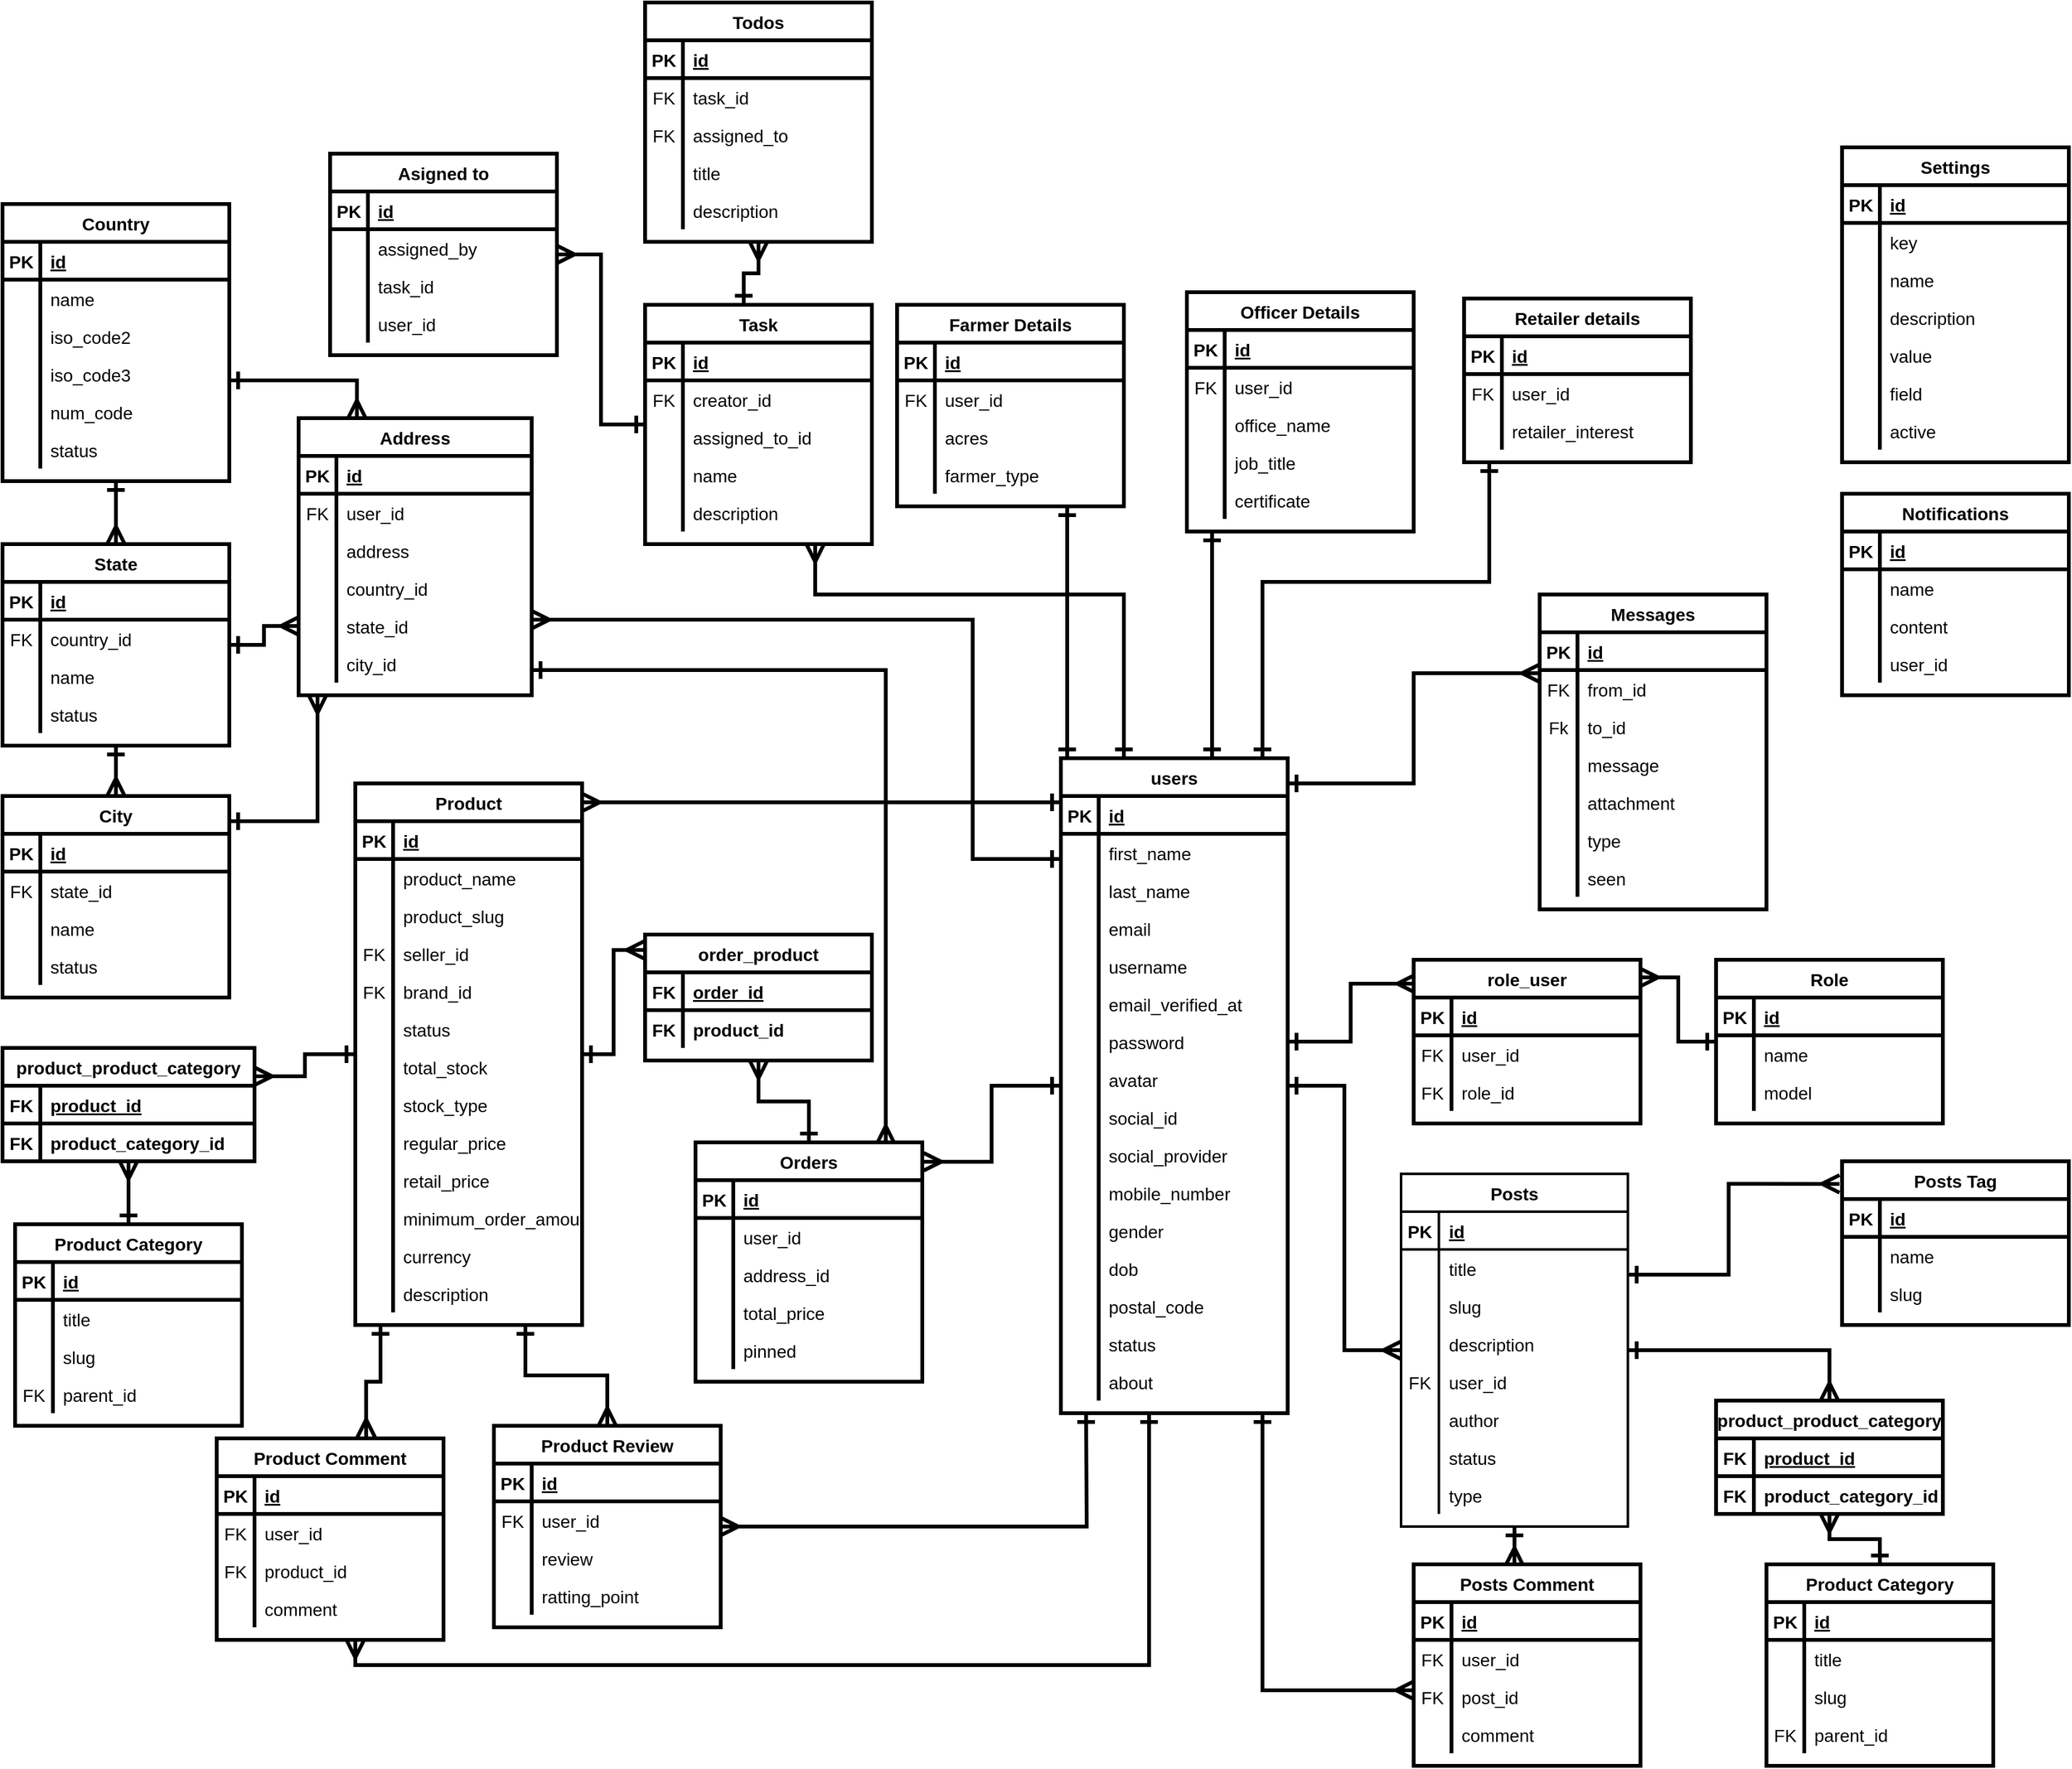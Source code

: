<mxfile version="14.4.3" type="device"><diagram id="R2lEEEUBdFMjLlhIrx00" name="Page-1"><mxGraphModel dx="1702" dy="2704" grid="1" gridSize="10" guides="1" tooltips="1" connect="1" arrows="1" fold="1" page="1" pageScale="1" pageWidth="850" pageHeight="1100" math="0" shadow="0" extFonts="Permanent Marker^https://fonts.googleapis.com/css?family=Permanent+Marker"><root><mxCell id="0"/><mxCell id="1" parent="0"/><mxCell id="9bSJ2V_678pDhbOE93Mt-143" style="edgeStyle=orthogonalEdgeStyle;rounded=0;orthogonalLoop=1;jettySize=auto;html=1;entryX=1.006;entryY=0.081;entryDx=0;entryDy=0;entryPerimeter=0;startArrow=ERone;startFill=0;endArrow=ERmany;endFill=0;strokeWidth=3;fontSize=14;endSize=10;startSize=10;" parent="1" source="LnEJVgSyvaEwalMpDT2I-1" target="l_7HqpmULwip12lelatW-92" edge="1"><mxGeometry relative="1" as="geometry"/></mxCell><mxCell id="9bSJ2V_678pDhbOE93Mt-144" style="edgeStyle=orthogonalEdgeStyle;rounded=0;orthogonalLoop=1;jettySize=auto;html=1;entryX=1;entryY=0.035;entryDx=0;entryDy=0;entryPerimeter=0;startArrow=ERone;startFill=0;endArrow=ERmany;endFill=0;strokeWidth=3;fontSize=14;endSize=10;startSize=10;" parent="1" source="LnEJVgSyvaEwalMpDT2I-1" target="l_7HqpmULwip12lelatW-53" edge="1"><mxGeometry relative="1" as="geometry"><Array as="points"><mxPoint x="-110" y="-565"/><mxPoint x="-110" y="-565"/></Array></mxGeometry></mxCell><mxCell id="9bSJ2V_678pDhbOE93Mt-162" style="edgeStyle=orthogonalEdgeStyle;rounded=0;orthogonalLoop=1;jettySize=auto;html=1;entryX=0;entryY=0.25;entryDx=0;entryDy=0;startArrow=ERone;startFill=0;endArrow=ERmany;endFill=0;strokeWidth=3;fontSize=14;endSize=10;startSize=10;" parent="1" source="LnEJVgSyvaEwalMpDT2I-1" target="l_7HqpmULwip12lelatW-118" edge="1"><mxGeometry relative="1" as="geometry"><Array as="points"><mxPoint x="280" y="-580"/><mxPoint x="280" y="-667"/></Array></mxGeometry></mxCell><mxCell id="9bSJ2V_678pDhbOE93Mt-163" style="edgeStyle=orthogonalEdgeStyle;rounded=0;orthogonalLoop=1;jettySize=auto;html=1;startArrow=ERone;startFill=0;endArrow=ERone;endFill=0;strokeWidth=3;fontSize=14;endSize=10;startSize=10;" parent="1" source="LnEJVgSyvaEwalMpDT2I-1" edge="1"><mxGeometry relative="1" as="geometry"><mxPoint x="120" y="-780" as="targetPoint"/><Array as="points"><mxPoint x="120" y="-640"/><mxPoint x="120" y="-640"/></Array></mxGeometry></mxCell><mxCell id="9bSJ2V_678pDhbOE93Mt-164" style="edgeStyle=orthogonalEdgeStyle;rounded=0;orthogonalLoop=1;jettySize=auto;html=1;entryX=0.75;entryY=1;entryDx=0;entryDy=0;startArrow=ERone;startFill=0;endArrow=ERone;endFill=0;strokeWidth=3;fontSize=14;endSize=10;startSize=10;" parent="1" source="LnEJVgSyvaEwalMpDT2I-1" target="l_7HqpmULwip12lelatW-144" edge="1"><mxGeometry relative="1" as="geometry"><Array as="points"><mxPoint x="5" y="-650"/><mxPoint x="5" y="-650"/></Array></mxGeometry></mxCell><mxCell id="9bSJ2V_678pDhbOE93Mt-166" style="edgeStyle=orthogonalEdgeStyle;rounded=0;orthogonalLoop=1;jettySize=auto;html=1;startArrow=ERone;startFill=0;endArrow=ERone;endFill=0;strokeWidth=3;fontSize=14;endSize=10;startSize=10;" parent="1" source="LnEJVgSyvaEwalMpDT2I-1" target="9bSJ2V_678pDhbOE93Mt-37" edge="1"><mxGeometry relative="1" as="geometry"><Array as="points"><mxPoint x="160" y="-740"/><mxPoint x="340" y="-740"/></Array></mxGeometry></mxCell><mxCell id="9bSJ2V_678pDhbOE93Mt-184" style="edgeStyle=orthogonalEdgeStyle;rounded=0;orthogonalLoop=1;jettySize=auto;html=1;startArrow=ERone;startFill=0;endArrow=ERmany;endFill=0;strokeWidth=3;fontSize=14;endSize=10;startSize=10;" parent="1" source="LnEJVgSyvaEwalMpDT2I-1" edge="1"><mxGeometry relative="1" as="geometry"><mxPoint x="-560" y="100" as="targetPoint"/><Array as="points"><mxPoint x="70" y="120"/><mxPoint x="-560" y="120"/></Array></mxGeometry></mxCell><mxCell id="9bSJ2V_678pDhbOE93Mt-186" style="edgeStyle=orthogonalEdgeStyle;rounded=0;orthogonalLoop=1;jettySize=auto;html=1;startArrow=ERone;startFill=0;endArrow=ERmany;endFill=0;strokeWidth=3;fontSize=14;endSize=10;startSize=10;" parent="1" source="LnEJVgSyvaEwalMpDT2I-1" target="l_7HqpmULwip12lelatW-40" edge="1"><mxGeometry relative="1" as="geometry"><Array as="points"><mxPoint x="160" y="140"/></Array></mxGeometry></mxCell><mxCell id="9bSJ2V_678pDhbOE93Mt-191" style="edgeStyle=orthogonalEdgeStyle;rounded=0;orthogonalLoop=1;jettySize=auto;html=1;entryX=0.75;entryY=1;entryDx=0;entryDy=0;startArrow=ERone;startFill=0;endArrow=ERmany;endFill=0;strokeWidth=3;fontSize=14;endSize=10;startSize=10;" parent="1" source="LnEJVgSyvaEwalMpDT2I-1" target="DN3JyTo4a5arDdoCeAON-53" edge="1"><mxGeometry relative="1" as="geometry"><Array as="points"><mxPoint x="50" y="-730"/><mxPoint x="-195" y="-730"/></Array></mxGeometry></mxCell><mxCell id="hVD-pcZ8Ag61wqKF3tFt-1" style="edgeStyle=orthogonalEdgeStyle;rounded=0;orthogonalLoop=1;jettySize=auto;html=1;endArrow=ERmany;endFill=0;startArrow=ERone;startFill=0;strokeWidth=3;endSize=10;startSize=10;" parent="1" source="LnEJVgSyvaEwalMpDT2I-1" target="ie7BrfCZTnNi6FfFwOfN-1" edge="1"><mxGeometry relative="1" as="geometry"><mxPoint x="271.62" y="-224.96" as="targetPoint"/></mxGeometry></mxCell><mxCell id="LnEJVgSyvaEwalMpDT2I-1" value="users" style="shape=table;startSize=30;container=1;collapsible=1;childLayout=tableLayout;fixedRows=1;rowLines=0;fontStyle=1;align=center;resizeLast=1;strokeWidth=3;fontSize=14;" parent="1" vertex="1"><mxGeometry y="-600" width="180" height="520" as="geometry"><mxRectangle x="20" y="-670" width="120" height="30" as="alternateBounds"/></mxGeometry></mxCell><mxCell id="LnEJVgSyvaEwalMpDT2I-2" value="" style="shape=partialRectangle;collapsible=0;dropTarget=0;pointerEvents=0;fillColor=none;top=0;left=0;bottom=1;right=0;points=[[0,0.5],[1,0.5]];portConstraint=eastwest;fontSize=14;strokeWidth=3;" parent="LnEJVgSyvaEwalMpDT2I-1" vertex="1"><mxGeometry y="30" width="180" height="30" as="geometry"/></mxCell><mxCell id="LnEJVgSyvaEwalMpDT2I-3" value="PK" style="shape=partialRectangle;connectable=0;fillColor=none;top=0;left=0;bottom=0;right=0;fontStyle=1;overflow=hidden;fontSize=14;strokeWidth=3;" parent="LnEJVgSyvaEwalMpDT2I-2" vertex="1"><mxGeometry width="30" height="30" as="geometry"/></mxCell><mxCell id="LnEJVgSyvaEwalMpDT2I-4" value="id" style="shape=partialRectangle;connectable=0;fillColor=none;top=0;left=0;bottom=0;right=0;align=left;spacingLeft=6;fontStyle=5;overflow=hidden;fontSize=14;strokeWidth=3;" parent="LnEJVgSyvaEwalMpDT2I-2" vertex="1"><mxGeometry x="30" width="150" height="30" as="geometry"/></mxCell><mxCell id="LnEJVgSyvaEwalMpDT2I-5" value="" style="shape=partialRectangle;collapsible=0;dropTarget=0;pointerEvents=0;fillColor=none;top=0;left=0;bottom=0;right=0;points=[[0,0.5],[1,0.5]];portConstraint=eastwest;fontSize=14;strokeWidth=3;" parent="LnEJVgSyvaEwalMpDT2I-1" vertex="1"><mxGeometry y="60" width="180" height="30" as="geometry"/></mxCell><mxCell id="LnEJVgSyvaEwalMpDT2I-6" value="" style="shape=partialRectangle;connectable=0;fillColor=none;top=0;left=0;bottom=0;right=0;editable=1;overflow=hidden;fontSize=14;strokeWidth=3;" parent="LnEJVgSyvaEwalMpDT2I-5" vertex="1"><mxGeometry width="30" height="30" as="geometry"/></mxCell><mxCell id="LnEJVgSyvaEwalMpDT2I-7" value="first_name" style="shape=partialRectangle;connectable=0;fillColor=none;top=0;left=0;bottom=0;right=0;align=left;spacingLeft=6;overflow=hidden;fontSize=14;strokeWidth=3;" parent="LnEJVgSyvaEwalMpDT2I-5" vertex="1"><mxGeometry x="30" width="150" height="30" as="geometry"/></mxCell><mxCell id="LnEJVgSyvaEwalMpDT2I-8" value="" style="shape=partialRectangle;collapsible=0;dropTarget=0;pointerEvents=0;fillColor=none;top=0;left=0;bottom=0;right=0;points=[[0,0.5],[1,0.5]];portConstraint=eastwest;fontSize=14;strokeWidth=3;" parent="LnEJVgSyvaEwalMpDT2I-1" vertex="1"><mxGeometry y="90" width="180" height="30" as="geometry"/></mxCell><mxCell id="LnEJVgSyvaEwalMpDT2I-9" value="" style="shape=partialRectangle;connectable=0;fillColor=none;top=0;left=0;bottom=0;right=0;editable=1;overflow=hidden;fontSize=14;strokeWidth=3;" parent="LnEJVgSyvaEwalMpDT2I-8" vertex="1"><mxGeometry width="30" height="30" as="geometry"/></mxCell><mxCell id="LnEJVgSyvaEwalMpDT2I-10" value="last_name" style="shape=partialRectangle;connectable=0;fillColor=none;top=0;left=0;bottom=0;right=0;align=left;spacingLeft=6;overflow=hidden;fontSize=14;strokeWidth=3;" parent="LnEJVgSyvaEwalMpDT2I-8" vertex="1"><mxGeometry x="30" width="150" height="30" as="geometry"/></mxCell><mxCell id="LnEJVgSyvaEwalMpDT2I-11" value="" style="shape=partialRectangle;collapsible=0;dropTarget=0;pointerEvents=0;fillColor=none;top=0;left=0;bottom=0;right=0;points=[[0,0.5],[1,0.5]];portConstraint=eastwest;fontSize=14;strokeWidth=3;" parent="LnEJVgSyvaEwalMpDT2I-1" vertex="1"><mxGeometry y="120" width="180" height="30" as="geometry"/></mxCell><mxCell id="LnEJVgSyvaEwalMpDT2I-12" value="" style="shape=partialRectangle;connectable=0;fillColor=none;top=0;left=0;bottom=0;right=0;editable=1;overflow=hidden;fontSize=14;strokeWidth=3;" parent="LnEJVgSyvaEwalMpDT2I-11" vertex="1"><mxGeometry width="30" height="30" as="geometry"/></mxCell><mxCell id="LnEJVgSyvaEwalMpDT2I-13" value="email" style="shape=partialRectangle;connectable=0;fillColor=none;top=0;left=0;bottom=0;right=0;align=left;spacingLeft=6;overflow=hidden;fontSize=14;strokeWidth=3;" parent="LnEJVgSyvaEwalMpDT2I-11" vertex="1"><mxGeometry x="30" width="150" height="30" as="geometry"/></mxCell><mxCell id="LnEJVgSyvaEwalMpDT2I-30" value="" style="shape=partialRectangle;collapsible=0;dropTarget=0;pointerEvents=0;fillColor=none;top=0;left=0;bottom=0;right=0;points=[[0,0.5],[1,0.5]];portConstraint=eastwest;fontSize=14;strokeWidth=3;" parent="LnEJVgSyvaEwalMpDT2I-1" vertex="1"><mxGeometry y="150" width="180" height="30" as="geometry"/></mxCell><mxCell id="LnEJVgSyvaEwalMpDT2I-31" value="" style="shape=partialRectangle;connectable=0;fillColor=none;top=0;left=0;bottom=0;right=0;editable=1;overflow=hidden;fontSize=14;strokeWidth=3;" parent="LnEJVgSyvaEwalMpDT2I-30" vertex="1"><mxGeometry width="30" height="30" as="geometry"/></mxCell><mxCell id="LnEJVgSyvaEwalMpDT2I-32" value="username" style="shape=partialRectangle;connectable=0;fillColor=none;top=0;left=0;bottom=0;right=0;align=left;spacingLeft=6;overflow=hidden;fontSize=14;strokeWidth=3;" parent="LnEJVgSyvaEwalMpDT2I-30" vertex="1"><mxGeometry x="30" width="150" height="30" as="geometry"/></mxCell><mxCell id="LnEJVgSyvaEwalMpDT2I-33" value="" style="shape=partialRectangle;collapsible=0;dropTarget=0;pointerEvents=0;fillColor=none;top=0;left=0;bottom=0;right=0;points=[[0,0.5],[1,0.5]];portConstraint=eastwest;fontSize=14;strokeWidth=3;" parent="LnEJVgSyvaEwalMpDT2I-1" vertex="1"><mxGeometry y="180" width="180" height="30" as="geometry"/></mxCell><mxCell id="LnEJVgSyvaEwalMpDT2I-34" value="" style="shape=partialRectangle;connectable=0;fillColor=none;top=0;left=0;bottom=0;right=0;editable=1;overflow=hidden;fontSize=14;strokeWidth=3;" parent="LnEJVgSyvaEwalMpDT2I-33" vertex="1"><mxGeometry width="30" height="30" as="geometry"/></mxCell><mxCell id="LnEJVgSyvaEwalMpDT2I-35" value="email_verified_at" style="shape=partialRectangle;connectable=0;fillColor=none;top=0;left=0;bottom=0;right=0;align=left;spacingLeft=6;overflow=hidden;fontSize=14;strokeWidth=3;" parent="LnEJVgSyvaEwalMpDT2I-33" vertex="1"><mxGeometry x="30" width="150" height="30" as="geometry"/></mxCell><mxCell id="LnEJVgSyvaEwalMpDT2I-36" value="" style="shape=partialRectangle;collapsible=0;dropTarget=0;pointerEvents=0;fillColor=none;top=0;left=0;bottom=0;right=0;points=[[0,0.5],[1,0.5]];portConstraint=eastwest;fontSize=14;strokeWidth=3;" parent="LnEJVgSyvaEwalMpDT2I-1" vertex="1"><mxGeometry y="210" width="180" height="30" as="geometry"/></mxCell><mxCell id="LnEJVgSyvaEwalMpDT2I-37" value="" style="shape=partialRectangle;connectable=0;fillColor=none;top=0;left=0;bottom=0;right=0;editable=1;overflow=hidden;fontSize=14;strokeWidth=3;" parent="LnEJVgSyvaEwalMpDT2I-36" vertex="1"><mxGeometry width="30" height="30" as="geometry"/></mxCell><mxCell id="LnEJVgSyvaEwalMpDT2I-38" value="password" style="shape=partialRectangle;connectable=0;fillColor=none;top=0;left=0;bottom=0;right=0;align=left;spacingLeft=6;overflow=hidden;fontSize=14;strokeWidth=3;" parent="LnEJVgSyvaEwalMpDT2I-36" vertex="1"><mxGeometry x="30" width="150" height="30" as="geometry"/></mxCell><mxCell id="LnEJVgSyvaEwalMpDT2I-39" value="" style="shape=partialRectangle;collapsible=0;dropTarget=0;pointerEvents=0;fillColor=none;top=0;left=0;bottom=0;right=0;points=[[0,0.5],[1,0.5]];portConstraint=eastwest;fontSize=14;strokeWidth=3;" parent="LnEJVgSyvaEwalMpDT2I-1" vertex="1"><mxGeometry y="240" width="180" height="30" as="geometry"/></mxCell><mxCell id="LnEJVgSyvaEwalMpDT2I-40" value="" style="shape=partialRectangle;connectable=0;fillColor=none;top=0;left=0;bottom=0;right=0;editable=1;overflow=hidden;fontSize=14;strokeWidth=3;" parent="LnEJVgSyvaEwalMpDT2I-39" vertex="1"><mxGeometry width="30" height="30" as="geometry"/></mxCell><mxCell id="LnEJVgSyvaEwalMpDT2I-41" value="avatar" style="shape=partialRectangle;connectable=0;fillColor=none;top=0;left=0;bottom=0;right=0;align=left;spacingLeft=6;overflow=hidden;fontSize=14;strokeWidth=3;" parent="LnEJVgSyvaEwalMpDT2I-39" vertex="1"><mxGeometry x="30" width="150" height="30" as="geometry"/></mxCell><mxCell id="LnEJVgSyvaEwalMpDT2I-42" value="" style="shape=partialRectangle;collapsible=0;dropTarget=0;pointerEvents=0;fillColor=none;top=0;left=0;bottom=0;right=0;points=[[0,0.5],[1,0.5]];portConstraint=eastwest;fontSize=14;strokeWidth=3;" parent="LnEJVgSyvaEwalMpDT2I-1" vertex="1"><mxGeometry y="270" width="180" height="30" as="geometry"/></mxCell><mxCell id="LnEJVgSyvaEwalMpDT2I-43" value="" style="shape=partialRectangle;connectable=0;fillColor=none;top=0;left=0;bottom=0;right=0;editable=1;overflow=hidden;fontSize=14;strokeWidth=3;" parent="LnEJVgSyvaEwalMpDT2I-42" vertex="1"><mxGeometry width="30" height="30" as="geometry"/></mxCell><mxCell id="LnEJVgSyvaEwalMpDT2I-44" value="social_id" style="shape=partialRectangle;connectable=0;fillColor=none;top=0;left=0;bottom=0;right=0;align=left;spacingLeft=6;overflow=hidden;fontSize=14;strokeWidth=3;" parent="LnEJVgSyvaEwalMpDT2I-42" vertex="1"><mxGeometry x="30" width="150" height="30" as="geometry"/></mxCell><mxCell id="LnEJVgSyvaEwalMpDT2I-45" value="" style="shape=partialRectangle;collapsible=0;dropTarget=0;pointerEvents=0;fillColor=none;top=0;left=0;bottom=0;right=0;points=[[0,0.5],[1,0.5]];portConstraint=eastwest;fontSize=14;strokeWidth=3;" parent="LnEJVgSyvaEwalMpDT2I-1" vertex="1"><mxGeometry y="300" width="180" height="30" as="geometry"/></mxCell><mxCell id="LnEJVgSyvaEwalMpDT2I-46" value="" style="shape=partialRectangle;connectable=0;fillColor=none;top=0;left=0;bottom=0;right=0;editable=1;overflow=hidden;fontSize=14;strokeWidth=3;" parent="LnEJVgSyvaEwalMpDT2I-45" vertex="1"><mxGeometry width="30" height="30" as="geometry"/></mxCell><mxCell id="LnEJVgSyvaEwalMpDT2I-47" value="social_provider" style="shape=partialRectangle;connectable=0;fillColor=none;top=0;left=0;bottom=0;right=0;align=left;spacingLeft=6;overflow=hidden;fontSize=14;strokeWidth=3;" parent="LnEJVgSyvaEwalMpDT2I-45" vertex="1"><mxGeometry x="30" width="150" height="30" as="geometry"/></mxCell><mxCell id="9bSJ2V_678pDhbOE93Mt-9" value="" style="shape=partialRectangle;collapsible=0;dropTarget=0;pointerEvents=0;fillColor=none;top=0;left=0;bottom=0;right=0;points=[[0,0.5],[1,0.5]];portConstraint=eastwest;fontSize=14;strokeWidth=3;" parent="LnEJVgSyvaEwalMpDT2I-1" vertex="1"><mxGeometry y="330" width="180" height="30" as="geometry"/></mxCell><mxCell id="9bSJ2V_678pDhbOE93Mt-10" value="" style="shape=partialRectangle;connectable=0;fillColor=none;top=0;left=0;bottom=0;right=0;editable=1;overflow=hidden;fontSize=14;strokeWidth=3;" parent="9bSJ2V_678pDhbOE93Mt-9" vertex="1"><mxGeometry width="30" height="30" as="geometry"/></mxCell><mxCell id="9bSJ2V_678pDhbOE93Mt-11" value="mobile_number" style="shape=partialRectangle;connectable=0;fillColor=none;top=0;left=0;bottom=0;right=0;align=left;spacingLeft=6;overflow=hidden;fontSize=14;strokeWidth=3;" parent="9bSJ2V_678pDhbOE93Mt-9" vertex="1"><mxGeometry x="30" width="150" height="30" as="geometry"/></mxCell><mxCell id="9bSJ2V_678pDhbOE93Mt-12" value="" style="shape=partialRectangle;collapsible=0;dropTarget=0;pointerEvents=0;fillColor=none;top=0;left=0;bottom=0;right=0;points=[[0,0.5],[1,0.5]];portConstraint=eastwest;fontSize=14;strokeWidth=3;" parent="LnEJVgSyvaEwalMpDT2I-1" vertex="1"><mxGeometry y="360" width="180" height="30" as="geometry"/></mxCell><mxCell id="9bSJ2V_678pDhbOE93Mt-13" value="" style="shape=partialRectangle;connectable=0;fillColor=none;top=0;left=0;bottom=0;right=0;editable=1;overflow=hidden;fontSize=14;strokeWidth=3;" parent="9bSJ2V_678pDhbOE93Mt-12" vertex="1"><mxGeometry width="30" height="30" as="geometry"/></mxCell><mxCell id="9bSJ2V_678pDhbOE93Mt-14" value="gender" style="shape=partialRectangle;connectable=0;fillColor=none;top=0;left=0;bottom=0;right=0;align=left;spacingLeft=6;overflow=hidden;fontSize=14;strokeWidth=3;" parent="9bSJ2V_678pDhbOE93Mt-12" vertex="1"><mxGeometry x="30" width="150" height="30" as="geometry"/></mxCell><mxCell id="9bSJ2V_678pDhbOE93Mt-15" value="" style="shape=partialRectangle;collapsible=0;dropTarget=0;pointerEvents=0;fillColor=none;top=0;left=0;bottom=0;right=0;points=[[0,0.5],[1,0.5]];portConstraint=eastwest;fontSize=14;strokeWidth=3;" parent="LnEJVgSyvaEwalMpDT2I-1" vertex="1"><mxGeometry y="390" width="180" height="30" as="geometry"/></mxCell><mxCell id="9bSJ2V_678pDhbOE93Mt-16" value="" style="shape=partialRectangle;connectable=0;fillColor=none;top=0;left=0;bottom=0;right=0;editable=1;overflow=hidden;fontSize=14;strokeWidth=3;" parent="9bSJ2V_678pDhbOE93Mt-15" vertex="1"><mxGeometry width="30" height="30" as="geometry"/></mxCell><mxCell id="9bSJ2V_678pDhbOE93Mt-17" value="dob" style="shape=partialRectangle;connectable=0;fillColor=none;top=0;left=0;bottom=0;right=0;align=left;spacingLeft=6;overflow=hidden;fontSize=14;strokeWidth=3;" parent="9bSJ2V_678pDhbOE93Mt-15" vertex="1"><mxGeometry x="30" width="150" height="30" as="geometry"/></mxCell><mxCell id="9bSJ2V_678pDhbOE93Mt-18" value="" style="shape=partialRectangle;collapsible=0;dropTarget=0;pointerEvents=0;fillColor=none;top=0;left=0;bottom=0;right=0;points=[[0,0.5],[1,0.5]];portConstraint=eastwest;fontSize=14;strokeWidth=3;" parent="LnEJVgSyvaEwalMpDT2I-1" vertex="1"><mxGeometry y="420" width="180" height="30" as="geometry"/></mxCell><mxCell id="9bSJ2V_678pDhbOE93Mt-19" value="" style="shape=partialRectangle;connectable=0;fillColor=none;top=0;left=0;bottom=0;right=0;editable=1;overflow=hidden;fontSize=14;strokeWidth=3;" parent="9bSJ2V_678pDhbOE93Mt-18" vertex="1"><mxGeometry width="30" height="30" as="geometry"/></mxCell><mxCell id="9bSJ2V_678pDhbOE93Mt-20" value="postal_code" style="shape=partialRectangle;connectable=0;fillColor=none;top=0;left=0;bottom=0;right=0;align=left;spacingLeft=6;overflow=hidden;fontSize=14;strokeWidth=3;" parent="9bSJ2V_678pDhbOE93Mt-18" vertex="1"><mxGeometry x="30" width="150" height="30" as="geometry"/></mxCell><mxCell id="9bSJ2V_678pDhbOE93Mt-21" value="" style="shape=partialRectangle;collapsible=0;dropTarget=0;pointerEvents=0;fillColor=none;top=0;left=0;bottom=0;right=0;points=[[0,0.5],[1,0.5]];portConstraint=eastwest;fontSize=14;strokeWidth=3;" parent="LnEJVgSyvaEwalMpDT2I-1" vertex="1"><mxGeometry y="450" width="180" height="30" as="geometry"/></mxCell><mxCell id="9bSJ2V_678pDhbOE93Mt-22" value="" style="shape=partialRectangle;connectable=0;fillColor=none;top=0;left=0;bottom=0;right=0;editable=1;overflow=hidden;fontSize=14;strokeWidth=3;" parent="9bSJ2V_678pDhbOE93Mt-21" vertex="1"><mxGeometry width="30" height="30" as="geometry"/></mxCell><mxCell id="9bSJ2V_678pDhbOE93Mt-23" value="status" style="shape=partialRectangle;connectable=0;fillColor=none;top=0;left=0;bottom=0;right=0;align=left;spacingLeft=6;overflow=hidden;fontSize=14;strokeWidth=3;" parent="9bSJ2V_678pDhbOE93Mt-21" vertex="1"><mxGeometry x="30" width="150" height="30" as="geometry"/></mxCell><mxCell id="9bSJ2V_678pDhbOE93Mt-59" value="" style="shape=partialRectangle;collapsible=0;dropTarget=0;pointerEvents=0;fillColor=none;top=0;left=0;bottom=0;right=0;points=[[0,0.5],[1,0.5]];portConstraint=eastwest;fontSize=14;strokeWidth=3;" parent="LnEJVgSyvaEwalMpDT2I-1" vertex="1"><mxGeometry y="480" width="180" height="30" as="geometry"/></mxCell><mxCell id="9bSJ2V_678pDhbOE93Mt-60" value="" style="shape=partialRectangle;connectable=0;fillColor=none;top=0;left=0;bottom=0;right=0;editable=1;overflow=hidden;fontSize=14;strokeWidth=3;" parent="9bSJ2V_678pDhbOE93Mt-59" vertex="1"><mxGeometry width="30" height="30" as="geometry"/></mxCell><mxCell id="9bSJ2V_678pDhbOE93Mt-61" value="about" style="shape=partialRectangle;connectable=0;fillColor=none;top=0;left=0;bottom=0;right=0;align=left;spacingLeft=6;overflow=hidden;fontSize=14;strokeWidth=3;" parent="9bSJ2V_678pDhbOE93Mt-59" vertex="1"><mxGeometry x="30" width="150" height="30" as="geometry"/></mxCell><mxCell id="9bSJ2V_678pDhbOE93Mt-102" style="edgeStyle=orthogonalEdgeStyle;rounded=0;orthogonalLoop=1;jettySize=auto;html=1;entryX=1;entryY=0.108;entryDx=0;entryDy=0;entryPerimeter=0;startArrow=ERone;startFill=0;endArrow=ERmany;endFill=0;strokeWidth=3;fontSize=14;endSize=10;startSize=10;" parent="1" source="LnEJVgSyvaEwalMpDT2I-51" target="l_7HqpmULwip12lelatW-313" edge="1"><mxGeometry relative="1" as="geometry"/></mxCell><mxCell id="LnEJVgSyvaEwalMpDT2I-51" value="Role" style="shape=table;startSize=30;container=1;collapsible=1;childLayout=tableLayout;fixedRows=1;rowLines=0;fontStyle=1;align=center;resizeLast=1;strokeWidth=3;fontSize=14;" parent="1" vertex="1"><mxGeometry x="520" y="-440" width="180" height="130" as="geometry"><mxRectangle x="510" y="-500" width="60" height="30" as="alternateBounds"/></mxGeometry></mxCell><mxCell id="LnEJVgSyvaEwalMpDT2I-52" value="" style="shape=partialRectangle;collapsible=0;dropTarget=0;pointerEvents=0;fillColor=none;top=0;left=0;bottom=1;right=0;points=[[0,0.5],[1,0.5]];portConstraint=eastwest;fontSize=14;strokeWidth=3;" parent="LnEJVgSyvaEwalMpDT2I-51" vertex="1"><mxGeometry y="30" width="180" height="30" as="geometry"/></mxCell><mxCell id="LnEJVgSyvaEwalMpDT2I-53" value="PK" style="shape=partialRectangle;connectable=0;fillColor=none;top=0;left=0;bottom=0;right=0;fontStyle=1;overflow=hidden;fontSize=14;strokeWidth=3;" parent="LnEJVgSyvaEwalMpDT2I-52" vertex="1"><mxGeometry width="30" height="30" as="geometry"/></mxCell><mxCell id="LnEJVgSyvaEwalMpDT2I-54" value="id" style="shape=partialRectangle;connectable=0;fillColor=none;top=0;left=0;bottom=0;right=0;align=left;spacingLeft=6;fontStyle=5;overflow=hidden;fontSize=14;strokeWidth=3;" parent="LnEJVgSyvaEwalMpDT2I-52" vertex="1"><mxGeometry x="30" width="150" height="30" as="geometry"/></mxCell><mxCell id="LnEJVgSyvaEwalMpDT2I-55" value="" style="shape=partialRectangle;collapsible=0;dropTarget=0;pointerEvents=0;fillColor=none;top=0;left=0;bottom=0;right=0;points=[[0,0.5],[1,0.5]];portConstraint=eastwest;fontSize=14;strokeWidth=3;" parent="LnEJVgSyvaEwalMpDT2I-51" vertex="1"><mxGeometry y="60" width="180" height="30" as="geometry"/></mxCell><mxCell id="LnEJVgSyvaEwalMpDT2I-56" value="" style="shape=partialRectangle;connectable=0;fillColor=none;top=0;left=0;bottom=0;right=0;editable=1;overflow=hidden;fontSize=14;strokeWidth=3;" parent="LnEJVgSyvaEwalMpDT2I-55" vertex="1"><mxGeometry width="30" height="30" as="geometry"/></mxCell><mxCell id="LnEJVgSyvaEwalMpDT2I-57" value="name" style="shape=partialRectangle;connectable=0;fillColor=none;top=0;left=0;bottom=0;right=0;align=left;spacingLeft=6;overflow=hidden;fontSize=14;strokeWidth=3;" parent="LnEJVgSyvaEwalMpDT2I-55" vertex="1"><mxGeometry x="30" width="150" height="30" as="geometry"/></mxCell><mxCell id="LnEJVgSyvaEwalMpDT2I-58" value="" style="shape=partialRectangle;collapsible=0;dropTarget=0;pointerEvents=0;fillColor=none;top=0;left=0;bottom=0;right=0;points=[[0,0.5],[1,0.5]];portConstraint=eastwest;fontSize=14;strokeWidth=3;" parent="LnEJVgSyvaEwalMpDT2I-51" vertex="1"><mxGeometry y="90" width="180" height="30" as="geometry"/></mxCell><mxCell id="LnEJVgSyvaEwalMpDT2I-59" value="" style="shape=partialRectangle;connectable=0;fillColor=none;top=0;left=0;bottom=0;right=0;editable=1;overflow=hidden;fontSize=14;strokeWidth=3;" parent="LnEJVgSyvaEwalMpDT2I-58" vertex="1"><mxGeometry width="30" height="30" as="geometry"/></mxCell><mxCell id="LnEJVgSyvaEwalMpDT2I-60" value="model" style="shape=partialRectangle;connectable=0;fillColor=none;top=0;left=0;bottom=0;right=0;align=left;spacingLeft=6;overflow=hidden;fontSize=14;strokeWidth=3;" parent="LnEJVgSyvaEwalMpDT2I-58" vertex="1"><mxGeometry x="30" width="150" height="30" as="geometry"/></mxCell><mxCell id="9bSJ2V_678pDhbOE93Mt-105" style="edgeStyle=orthogonalEdgeStyle;rounded=0;orthogonalLoop=1;jettySize=auto;html=1;entryX=-0.011;entryY=0.138;entryDx=0;entryDy=0;entryPerimeter=0;startArrow=ERone;startFill=0;endArrow=ERmany;endFill=0;strokeWidth=3;fontSize=14;endSize=10;startSize=10;" parent="1" source="ie7BrfCZTnNi6FfFwOfN-1" target="l_7HqpmULwip12lelatW-27" edge="1"><mxGeometry relative="1" as="geometry"><Array as="points"><mxPoint x="530" y="-190"/><mxPoint x="530" y="-262"/></Array><mxPoint x="450" y="-190" as="sourcePoint"/></mxGeometry></mxCell><mxCell id="9bSJ2V_678pDhbOE93Mt-106" style="edgeStyle=orthogonalEdgeStyle;rounded=0;orthogonalLoop=1;jettySize=auto;html=1;entryX=0.444;entryY=0.006;entryDx=0;entryDy=0;entryPerimeter=0;startArrow=ERone;startFill=0;endArrow=ERmany;endFill=0;strokeWidth=3;fontSize=14;endSize=10;startSize=10;" parent="1" source="ie7BrfCZTnNi6FfFwOfN-1" target="l_7HqpmULwip12lelatW-40" edge="1"><mxGeometry relative="1" as="geometry"><mxPoint x="360" y="-80" as="sourcePoint"/></mxGeometry></mxCell><mxCell id="l_7HqpmULwip12lelatW-27" value="Posts Tag" style="shape=table;startSize=30;container=1;collapsible=1;childLayout=tableLayout;fixedRows=1;rowLines=0;fontStyle=1;align=center;resizeLast=1;strokeWidth=3;fontSize=14;" parent="1" vertex="1"><mxGeometry x="620" y="-280" width="180" height="130" as="geometry"><mxRectangle x="660" y="-180" width="120" height="30" as="alternateBounds"/></mxGeometry></mxCell><mxCell id="l_7HqpmULwip12lelatW-28" value="" style="shape=partialRectangle;collapsible=0;dropTarget=0;pointerEvents=0;fillColor=none;top=0;left=0;bottom=1;right=0;points=[[0,0.5],[1,0.5]];portConstraint=eastwest;fontSize=14;strokeWidth=3;" parent="l_7HqpmULwip12lelatW-27" vertex="1"><mxGeometry y="30" width="180" height="30" as="geometry"/></mxCell><mxCell id="l_7HqpmULwip12lelatW-29" value="PK" style="shape=partialRectangle;connectable=0;fillColor=none;top=0;left=0;bottom=0;right=0;fontStyle=1;overflow=hidden;fontSize=14;strokeWidth=3;" parent="l_7HqpmULwip12lelatW-28" vertex="1"><mxGeometry width="30" height="30" as="geometry"/></mxCell><mxCell id="l_7HqpmULwip12lelatW-30" value="id" style="shape=partialRectangle;connectable=0;fillColor=none;top=0;left=0;bottom=0;right=0;align=left;spacingLeft=6;fontStyle=5;overflow=hidden;fontSize=14;strokeWidth=3;" parent="l_7HqpmULwip12lelatW-28" vertex="1"><mxGeometry x="30" width="150" height="30" as="geometry"/></mxCell><mxCell id="l_7HqpmULwip12lelatW-31" value="" style="shape=partialRectangle;collapsible=0;dropTarget=0;pointerEvents=0;fillColor=none;top=0;left=0;bottom=0;right=0;points=[[0,0.5],[1,0.5]];portConstraint=eastwest;fontSize=14;strokeWidth=3;" parent="l_7HqpmULwip12lelatW-27" vertex="1"><mxGeometry y="60" width="180" height="30" as="geometry"/></mxCell><mxCell id="l_7HqpmULwip12lelatW-32" value="" style="shape=partialRectangle;connectable=0;fillColor=none;top=0;left=0;bottom=0;right=0;editable=1;overflow=hidden;fontSize=14;strokeWidth=3;" parent="l_7HqpmULwip12lelatW-31" vertex="1"><mxGeometry width="30" height="30" as="geometry"/></mxCell><mxCell id="l_7HqpmULwip12lelatW-33" value="name" style="shape=partialRectangle;connectable=0;fillColor=none;top=0;left=0;bottom=0;right=0;align=left;spacingLeft=6;overflow=hidden;fontSize=14;strokeWidth=3;" parent="l_7HqpmULwip12lelatW-31" vertex="1"><mxGeometry x="30" width="150" height="30" as="geometry"/></mxCell><mxCell id="l_7HqpmULwip12lelatW-34" value="" style="shape=partialRectangle;collapsible=0;dropTarget=0;pointerEvents=0;fillColor=none;top=0;left=0;bottom=0;right=0;points=[[0,0.5],[1,0.5]];portConstraint=eastwest;fontSize=14;strokeWidth=3;" parent="l_7HqpmULwip12lelatW-27" vertex="1"><mxGeometry y="90" width="180" height="30" as="geometry"/></mxCell><mxCell id="l_7HqpmULwip12lelatW-35" value="" style="shape=partialRectangle;connectable=0;fillColor=none;top=0;left=0;bottom=0;right=0;editable=1;overflow=hidden;fontSize=14;strokeWidth=3;" parent="l_7HqpmULwip12lelatW-34" vertex="1"><mxGeometry width="30" height="30" as="geometry"/></mxCell><mxCell id="l_7HqpmULwip12lelatW-36" value="slug" style="shape=partialRectangle;connectable=0;fillColor=none;top=0;left=0;bottom=0;right=0;align=left;spacingLeft=6;overflow=hidden;fontSize=14;strokeWidth=3;" parent="l_7HqpmULwip12lelatW-34" vertex="1"><mxGeometry x="30" width="150" height="30" as="geometry"/></mxCell><mxCell id="l_7HqpmULwip12lelatW-40" value="Posts Comment" style="shape=table;startSize=30;container=1;collapsible=1;childLayout=tableLayout;fixedRows=1;rowLines=0;fontStyle=1;align=center;resizeLast=1;strokeWidth=3;fontSize=14;" parent="1" vertex="1"><mxGeometry x="280" y="40" width="180" height="160" as="geometry"><mxRectangle x="270" y="70" width="120" height="30" as="alternateBounds"/></mxGeometry></mxCell><mxCell id="l_7HqpmULwip12lelatW-41" value="" style="shape=partialRectangle;collapsible=0;dropTarget=0;pointerEvents=0;fillColor=none;top=0;left=0;bottom=1;right=0;points=[[0,0.5],[1,0.5]];portConstraint=eastwest;fontSize=14;strokeWidth=3;" parent="l_7HqpmULwip12lelatW-40" vertex="1"><mxGeometry y="30" width="180" height="30" as="geometry"/></mxCell><mxCell id="l_7HqpmULwip12lelatW-42" value="PK" style="shape=partialRectangle;connectable=0;fillColor=none;top=0;left=0;bottom=0;right=0;fontStyle=1;overflow=hidden;fontSize=14;strokeWidth=3;" parent="l_7HqpmULwip12lelatW-41" vertex="1"><mxGeometry width="30" height="30" as="geometry"/></mxCell><mxCell id="l_7HqpmULwip12lelatW-43" value="id" style="shape=partialRectangle;connectable=0;fillColor=none;top=0;left=0;bottom=0;right=0;align=left;spacingLeft=6;fontStyle=5;overflow=hidden;fontSize=14;strokeWidth=3;" parent="l_7HqpmULwip12lelatW-41" vertex="1"><mxGeometry x="30" width="150" height="30" as="geometry"/></mxCell><mxCell id="l_7HqpmULwip12lelatW-44" value="" style="shape=partialRectangle;collapsible=0;dropTarget=0;pointerEvents=0;fillColor=none;top=0;left=0;bottom=0;right=0;points=[[0,0.5],[1,0.5]];portConstraint=eastwest;fontSize=14;strokeWidth=3;" parent="l_7HqpmULwip12lelatW-40" vertex="1"><mxGeometry y="60" width="180" height="30" as="geometry"/></mxCell><mxCell id="l_7HqpmULwip12lelatW-45" value="FK" style="shape=partialRectangle;connectable=0;fillColor=none;top=0;left=0;bottom=0;right=0;editable=1;overflow=hidden;fontSize=14;strokeWidth=3;" parent="l_7HqpmULwip12lelatW-44" vertex="1"><mxGeometry width="30" height="30" as="geometry"/></mxCell><mxCell id="l_7HqpmULwip12lelatW-46" value="user_id" style="shape=partialRectangle;connectable=0;fillColor=none;top=0;left=0;bottom=0;right=0;align=left;spacingLeft=6;overflow=hidden;fontSize=14;strokeWidth=3;" parent="l_7HqpmULwip12lelatW-44" vertex="1"><mxGeometry x="30" width="150" height="30" as="geometry"/></mxCell><mxCell id="l_7HqpmULwip12lelatW-47" value="" style="shape=partialRectangle;collapsible=0;dropTarget=0;pointerEvents=0;fillColor=none;top=0;left=0;bottom=0;right=0;points=[[0,0.5],[1,0.5]];portConstraint=eastwest;fontSize=14;strokeWidth=3;" parent="l_7HqpmULwip12lelatW-40" vertex="1"><mxGeometry y="90" width="180" height="30" as="geometry"/></mxCell><mxCell id="l_7HqpmULwip12lelatW-48" value="FK" style="shape=partialRectangle;connectable=0;fillColor=none;top=0;left=0;bottom=0;right=0;editable=1;overflow=hidden;fontSize=14;strokeWidth=3;" parent="l_7HqpmULwip12lelatW-47" vertex="1"><mxGeometry width="30" height="30" as="geometry"/></mxCell><mxCell id="l_7HqpmULwip12lelatW-49" value="post_id" style="shape=partialRectangle;connectable=0;fillColor=none;top=0;left=0;bottom=0;right=0;align=left;spacingLeft=6;overflow=hidden;fontSize=14;strokeWidth=3;" parent="l_7HqpmULwip12lelatW-47" vertex="1"><mxGeometry x="30" width="150" height="30" as="geometry"/></mxCell><mxCell id="l_7HqpmULwip12lelatW-50" value="" style="shape=partialRectangle;collapsible=0;dropTarget=0;pointerEvents=0;fillColor=none;top=0;left=0;bottom=0;right=0;points=[[0,0.5],[1,0.5]];portConstraint=eastwest;fontSize=14;strokeWidth=3;" parent="l_7HqpmULwip12lelatW-40" vertex="1"><mxGeometry y="120" width="180" height="30" as="geometry"/></mxCell><mxCell id="l_7HqpmULwip12lelatW-51" value="" style="shape=partialRectangle;connectable=0;fillColor=none;top=0;left=0;bottom=0;right=0;editable=1;overflow=hidden;fontSize=14;strokeWidth=3;" parent="l_7HqpmULwip12lelatW-50" vertex="1"><mxGeometry width="30" height="30" as="geometry"/></mxCell><mxCell id="l_7HqpmULwip12lelatW-52" value="comment" style="shape=partialRectangle;connectable=0;fillColor=none;top=0;left=0;bottom=0;right=0;align=left;spacingLeft=6;overflow=hidden;fontSize=14;strokeWidth=3;" parent="l_7HqpmULwip12lelatW-50" vertex="1"><mxGeometry x="30" width="150" height="30" as="geometry"/></mxCell><mxCell id="9bSJ2V_678pDhbOE93Mt-2" style="edgeStyle=orthogonalEdgeStyle;rounded=0;orthogonalLoop=1;jettySize=auto;html=1;entryX=1;entryY=0.25;entryDx=0;entryDy=0;startArrow=ERone;startFill=0;endArrow=ERmany;endFill=0;strokeWidth=3;fontSize=14;endSize=10;startSize=10;" parent="1" source="l_7HqpmULwip12lelatW-53" target="l_7HqpmULwip12lelatW-327" edge="1"><mxGeometry relative="1" as="geometry"/></mxCell><mxCell id="9bSJ2V_678pDhbOE93Mt-4" style="edgeStyle=orthogonalEdgeStyle;rounded=0;orthogonalLoop=1;jettySize=auto;html=1;entryX=-0.003;entryY=0.122;entryDx=0;entryDy=0;entryPerimeter=0;startArrow=ERone;startFill=0;endArrow=ERmany;endFill=0;strokeWidth=3;fontSize=14;endSize=10;startSize=10;" parent="1" source="l_7HqpmULwip12lelatW-53" target="l_7HqpmULwip12lelatW-344" edge="1"><mxGeometry relative="1" as="geometry"/></mxCell><mxCell id="9bSJ2V_678pDhbOE93Mt-182" style="edgeStyle=orthogonalEdgeStyle;rounded=0;orthogonalLoop=1;jettySize=auto;html=1;entryX=0.659;entryY=-0.006;entryDx=0;entryDy=0;entryPerimeter=0;startArrow=ERone;startFill=0;endArrow=ERmany;endFill=0;strokeWidth=3;fontSize=14;endSize=10;startSize=10;" parent="1" source="l_7HqpmULwip12lelatW-53" target="l_7HqpmULwip12lelatW-209" edge="1"><mxGeometry relative="1" as="geometry"><Array as="points"><mxPoint x="-540" y="-105"/><mxPoint x="-551" y="-105"/></Array></mxGeometry></mxCell><mxCell id="l_7HqpmULwip12lelatW-53" value="Product" style="shape=table;startSize=30;container=1;collapsible=1;childLayout=tableLayout;fixedRows=1;rowLines=0;fontStyle=1;align=center;resizeLast=1;strokeWidth=3;fontSize=14;" parent="1" vertex="1"><mxGeometry x="-560" y="-580" width="180" height="430" as="geometry"><mxRectangle x="-270" y="-540" width="90" height="30" as="alternateBounds"/></mxGeometry></mxCell><mxCell id="l_7HqpmULwip12lelatW-54" value="" style="shape=partialRectangle;collapsible=0;dropTarget=0;pointerEvents=0;fillColor=none;top=0;left=0;bottom=1;right=0;points=[[0,0.5],[1,0.5]];portConstraint=eastwest;strokeWidth=3;fontSize=14;" parent="l_7HqpmULwip12lelatW-53" vertex="1"><mxGeometry y="30" width="180" height="30" as="geometry"/></mxCell><mxCell id="l_7HqpmULwip12lelatW-55" value="PK" style="shape=partialRectangle;connectable=0;fillColor=none;top=0;left=0;bottom=0;right=0;fontStyle=1;overflow=hidden;strokeWidth=3;fontSize=14;" parent="l_7HqpmULwip12lelatW-54" vertex="1"><mxGeometry width="30" height="30" as="geometry"/></mxCell><mxCell id="l_7HqpmULwip12lelatW-56" value="id" style="shape=partialRectangle;connectable=0;fillColor=none;top=0;left=0;bottom=0;right=0;align=left;spacingLeft=6;fontStyle=5;overflow=hidden;strokeWidth=3;fontSize=14;" parent="l_7HqpmULwip12lelatW-54" vertex="1"><mxGeometry x="30" width="150" height="30" as="geometry"/></mxCell><mxCell id="l_7HqpmULwip12lelatW-57" value="" style="shape=partialRectangle;collapsible=0;dropTarget=0;pointerEvents=0;fillColor=none;top=0;left=0;bottom=0;right=0;points=[[0,0.5],[1,0.5]];portConstraint=eastwest;strokeWidth=3;fontSize=14;" parent="l_7HqpmULwip12lelatW-53" vertex="1"><mxGeometry y="60" width="180" height="30" as="geometry"/></mxCell><mxCell id="l_7HqpmULwip12lelatW-58" value="" style="shape=partialRectangle;connectable=0;fillColor=none;top=0;left=0;bottom=0;right=0;editable=1;overflow=hidden;strokeWidth=3;fontSize=14;" parent="l_7HqpmULwip12lelatW-57" vertex="1"><mxGeometry width="30" height="30" as="geometry"/></mxCell><mxCell id="l_7HqpmULwip12lelatW-59" value="product_name" style="shape=partialRectangle;connectable=0;fillColor=none;top=0;left=0;bottom=0;right=0;align=left;spacingLeft=6;overflow=hidden;strokeWidth=3;fontSize=14;" parent="l_7HqpmULwip12lelatW-57" vertex="1"><mxGeometry x="30" width="150" height="30" as="geometry"/></mxCell><mxCell id="l_7HqpmULwip12lelatW-60" value="" style="shape=partialRectangle;collapsible=0;dropTarget=0;pointerEvents=0;fillColor=none;top=0;left=0;bottom=0;right=0;points=[[0,0.5],[1,0.5]];portConstraint=eastwest;strokeWidth=3;fontSize=14;" parent="l_7HqpmULwip12lelatW-53" vertex="1"><mxGeometry y="90" width="180" height="30" as="geometry"/></mxCell><mxCell id="l_7HqpmULwip12lelatW-61" value="" style="shape=partialRectangle;connectable=0;fillColor=none;top=0;left=0;bottom=0;right=0;editable=1;overflow=hidden;strokeWidth=3;fontSize=14;" parent="l_7HqpmULwip12lelatW-60" vertex="1"><mxGeometry width="30" height="30" as="geometry"/></mxCell><mxCell id="l_7HqpmULwip12lelatW-62" value="product_slug" style="shape=partialRectangle;connectable=0;fillColor=none;top=0;left=0;bottom=0;right=0;align=left;spacingLeft=6;overflow=hidden;strokeWidth=3;fontSize=14;" parent="l_7HqpmULwip12lelatW-60" vertex="1"><mxGeometry x="30" width="150" height="30" as="geometry"/></mxCell><mxCell id="l_7HqpmULwip12lelatW-63" value="" style="shape=partialRectangle;collapsible=0;dropTarget=0;pointerEvents=0;fillColor=none;top=0;left=0;bottom=0;right=0;points=[[0,0.5],[1,0.5]];portConstraint=eastwest;strokeWidth=3;fontSize=14;" parent="l_7HqpmULwip12lelatW-53" vertex="1"><mxGeometry y="120" width="180" height="30" as="geometry"/></mxCell><mxCell id="l_7HqpmULwip12lelatW-64" value="FK" style="shape=partialRectangle;connectable=0;fillColor=none;top=0;left=0;bottom=0;right=0;editable=1;overflow=hidden;strokeWidth=3;fontSize=14;" parent="l_7HqpmULwip12lelatW-63" vertex="1"><mxGeometry width="30" height="30" as="geometry"/></mxCell><mxCell id="l_7HqpmULwip12lelatW-65" value="seller_id" style="shape=partialRectangle;connectable=0;fillColor=none;top=0;left=0;bottom=0;right=0;align=left;spacingLeft=6;overflow=hidden;strokeWidth=3;fontSize=14;" parent="l_7HqpmULwip12lelatW-63" vertex="1"><mxGeometry x="30" width="150" height="30" as="geometry"/></mxCell><mxCell id="9bSJ2V_678pDhbOE93Mt-110" value="" style="shape=partialRectangle;collapsible=0;dropTarget=0;pointerEvents=0;fillColor=none;top=0;left=0;bottom=0;right=0;points=[[0,0.5],[1,0.5]];portConstraint=eastwest;strokeWidth=3;fontSize=14;" parent="l_7HqpmULwip12lelatW-53" vertex="1"><mxGeometry y="150" width="180" height="30" as="geometry"/></mxCell><mxCell id="9bSJ2V_678pDhbOE93Mt-111" value="FK" style="shape=partialRectangle;connectable=0;fillColor=none;top=0;left=0;bottom=0;right=0;editable=1;overflow=hidden;strokeWidth=3;fontSize=14;" parent="9bSJ2V_678pDhbOE93Mt-110" vertex="1"><mxGeometry width="30" height="30" as="geometry"/></mxCell><mxCell id="9bSJ2V_678pDhbOE93Mt-112" value="brand_id" style="shape=partialRectangle;connectable=0;fillColor=none;top=0;left=0;bottom=0;right=0;align=left;spacingLeft=6;overflow=hidden;strokeWidth=3;fontSize=14;" parent="9bSJ2V_678pDhbOE93Mt-110" vertex="1"><mxGeometry x="30" width="150" height="30" as="geometry"/></mxCell><mxCell id="9bSJ2V_678pDhbOE93Mt-113" value="" style="shape=partialRectangle;collapsible=0;dropTarget=0;pointerEvents=0;fillColor=none;top=0;left=0;bottom=0;right=0;points=[[0,0.5],[1,0.5]];portConstraint=eastwest;strokeWidth=3;fontSize=14;" parent="l_7HqpmULwip12lelatW-53" vertex="1"><mxGeometry y="180" width="180" height="30" as="geometry"/></mxCell><mxCell id="9bSJ2V_678pDhbOE93Mt-114" value="" style="shape=partialRectangle;connectable=0;fillColor=none;top=0;left=0;bottom=0;right=0;editable=1;overflow=hidden;strokeWidth=3;fontSize=14;" parent="9bSJ2V_678pDhbOE93Mt-113" vertex="1"><mxGeometry width="30" height="30" as="geometry"/></mxCell><mxCell id="9bSJ2V_678pDhbOE93Mt-115" value="status" style="shape=partialRectangle;connectable=0;fillColor=none;top=0;left=0;bottom=0;right=0;align=left;spacingLeft=6;overflow=hidden;strokeWidth=3;fontSize=14;" parent="9bSJ2V_678pDhbOE93Mt-113" vertex="1"><mxGeometry x="30" width="150" height="30" as="geometry"/></mxCell><mxCell id="9bSJ2V_678pDhbOE93Mt-116" value="" style="shape=partialRectangle;collapsible=0;dropTarget=0;pointerEvents=0;fillColor=none;top=0;left=0;bottom=0;right=0;points=[[0,0.5],[1,0.5]];portConstraint=eastwest;strokeWidth=3;fontSize=14;" parent="l_7HqpmULwip12lelatW-53" vertex="1"><mxGeometry y="210" width="180" height="30" as="geometry"/></mxCell><mxCell id="9bSJ2V_678pDhbOE93Mt-117" value="" style="shape=partialRectangle;connectable=0;fillColor=none;top=0;left=0;bottom=0;right=0;editable=1;overflow=hidden;strokeWidth=3;fontSize=14;" parent="9bSJ2V_678pDhbOE93Mt-116" vertex="1"><mxGeometry width="30" height="30" as="geometry"/></mxCell><mxCell id="9bSJ2V_678pDhbOE93Mt-118" value="total_stock" style="shape=partialRectangle;connectable=0;fillColor=none;top=0;left=0;bottom=0;right=0;align=left;spacingLeft=6;overflow=hidden;strokeWidth=3;fontSize=14;" parent="9bSJ2V_678pDhbOE93Mt-116" vertex="1"><mxGeometry x="30" width="150" height="30" as="geometry"/></mxCell><mxCell id="9bSJ2V_678pDhbOE93Mt-119" value="" style="shape=partialRectangle;collapsible=0;dropTarget=0;pointerEvents=0;fillColor=none;top=0;left=0;bottom=0;right=0;points=[[0,0.5],[1,0.5]];portConstraint=eastwest;strokeWidth=3;fontSize=14;" parent="l_7HqpmULwip12lelatW-53" vertex="1"><mxGeometry y="240" width="180" height="30" as="geometry"/></mxCell><mxCell id="9bSJ2V_678pDhbOE93Mt-120" value="" style="shape=partialRectangle;connectable=0;fillColor=none;top=0;left=0;bottom=0;right=0;editable=1;overflow=hidden;strokeWidth=3;fontSize=14;" parent="9bSJ2V_678pDhbOE93Mt-119" vertex="1"><mxGeometry width="30" height="30" as="geometry"/></mxCell><mxCell id="9bSJ2V_678pDhbOE93Mt-121" value="stock_type" style="shape=partialRectangle;connectable=0;fillColor=none;top=0;left=0;bottom=0;right=0;align=left;spacingLeft=6;overflow=hidden;strokeWidth=3;fontSize=14;" parent="9bSJ2V_678pDhbOE93Mt-119" vertex="1"><mxGeometry x="30" width="150" height="30" as="geometry"/></mxCell><mxCell id="9bSJ2V_678pDhbOE93Mt-122" value="" style="shape=partialRectangle;collapsible=0;dropTarget=0;pointerEvents=0;fillColor=none;top=0;left=0;bottom=0;right=0;points=[[0,0.5],[1,0.5]];portConstraint=eastwest;strokeWidth=3;fontSize=14;" parent="l_7HqpmULwip12lelatW-53" vertex="1"><mxGeometry y="270" width="180" height="30" as="geometry"/></mxCell><mxCell id="9bSJ2V_678pDhbOE93Mt-123" value="" style="shape=partialRectangle;connectable=0;fillColor=none;top=0;left=0;bottom=0;right=0;editable=1;overflow=hidden;strokeWidth=3;fontSize=14;" parent="9bSJ2V_678pDhbOE93Mt-122" vertex="1"><mxGeometry width="30" height="30" as="geometry"/></mxCell><mxCell id="9bSJ2V_678pDhbOE93Mt-124" value="regular_price" style="shape=partialRectangle;connectable=0;fillColor=none;top=0;left=0;bottom=0;right=0;align=left;spacingLeft=6;overflow=hidden;strokeWidth=3;fontSize=14;" parent="9bSJ2V_678pDhbOE93Mt-122" vertex="1"><mxGeometry x="30" width="150" height="30" as="geometry"/></mxCell><mxCell id="9bSJ2V_678pDhbOE93Mt-125" value="" style="shape=partialRectangle;collapsible=0;dropTarget=0;pointerEvents=0;fillColor=none;top=0;left=0;bottom=0;right=0;points=[[0,0.5],[1,0.5]];portConstraint=eastwest;strokeWidth=3;fontSize=14;" parent="l_7HqpmULwip12lelatW-53" vertex="1"><mxGeometry y="300" width="180" height="30" as="geometry"/></mxCell><mxCell id="9bSJ2V_678pDhbOE93Mt-126" value="" style="shape=partialRectangle;connectable=0;fillColor=none;top=0;left=0;bottom=0;right=0;editable=1;overflow=hidden;strokeWidth=3;fontSize=14;" parent="9bSJ2V_678pDhbOE93Mt-125" vertex="1"><mxGeometry width="30" height="30" as="geometry"/></mxCell><mxCell id="9bSJ2V_678pDhbOE93Mt-127" value="retail_price" style="shape=partialRectangle;connectable=0;fillColor=none;top=0;left=0;bottom=0;right=0;align=left;spacingLeft=6;overflow=hidden;strokeWidth=3;fontSize=14;" parent="9bSJ2V_678pDhbOE93Mt-125" vertex="1"><mxGeometry x="30" width="150" height="30" as="geometry"/></mxCell><mxCell id="9bSJ2V_678pDhbOE93Mt-128" value="" style="shape=partialRectangle;collapsible=0;dropTarget=0;pointerEvents=0;fillColor=none;top=0;left=0;bottom=0;right=0;points=[[0,0.5],[1,0.5]];portConstraint=eastwest;strokeWidth=3;fontSize=14;" parent="l_7HqpmULwip12lelatW-53" vertex="1"><mxGeometry y="330" width="180" height="30" as="geometry"/></mxCell><mxCell id="9bSJ2V_678pDhbOE93Mt-129" value="" style="shape=partialRectangle;connectable=0;fillColor=none;top=0;left=0;bottom=0;right=0;editable=1;overflow=hidden;strokeWidth=3;fontSize=14;" parent="9bSJ2V_678pDhbOE93Mt-128" vertex="1"><mxGeometry width="30" height="30" as="geometry"/></mxCell><mxCell id="9bSJ2V_678pDhbOE93Mt-130" value="minimum_order_amount" style="shape=partialRectangle;connectable=0;fillColor=none;top=0;left=0;bottom=0;right=0;align=left;spacingLeft=6;overflow=hidden;strokeWidth=3;fontSize=14;" parent="9bSJ2V_678pDhbOE93Mt-128" vertex="1"><mxGeometry x="30" width="150" height="30" as="geometry"/></mxCell><mxCell id="9bSJ2V_678pDhbOE93Mt-131" value="" style="shape=partialRectangle;collapsible=0;dropTarget=0;pointerEvents=0;fillColor=none;top=0;left=0;bottom=0;right=0;points=[[0,0.5],[1,0.5]];portConstraint=eastwest;strokeWidth=3;fontSize=14;" parent="l_7HqpmULwip12lelatW-53" vertex="1"><mxGeometry y="360" width="180" height="30" as="geometry"/></mxCell><mxCell id="9bSJ2V_678pDhbOE93Mt-132" value="" style="shape=partialRectangle;connectable=0;fillColor=none;top=0;left=0;bottom=0;right=0;editable=1;overflow=hidden;strokeWidth=3;fontSize=14;" parent="9bSJ2V_678pDhbOE93Mt-131" vertex="1"><mxGeometry width="30" height="30" as="geometry"/></mxCell><mxCell id="9bSJ2V_678pDhbOE93Mt-133" value="currency" style="shape=partialRectangle;connectable=0;fillColor=none;top=0;left=0;bottom=0;right=0;align=left;spacingLeft=6;overflow=hidden;strokeWidth=3;fontSize=14;" parent="9bSJ2V_678pDhbOE93Mt-131" vertex="1"><mxGeometry x="30" width="150" height="30" as="geometry"/></mxCell><mxCell id="9bSJ2V_678pDhbOE93Mt-134" value="" style="shape=partialRectangle;collapsible=0;dropTarget=0;pointerEvents=0;fillColor=none;top=0;left=0;bottom=0;right=0;points=[[0,0.5],[1,0.5]];portConstraint=eastwest;strokeWidth=3;fontSize=14;" parent="l_7HqpmULwip12lelatW-53" vertex="1"><mxGeometry y="390" width="180" height="30" as="geometry"/></mxCell><mxCell id="9bSJ2V_678pDhbOE93Mt-135" value="" style="shape=partialRectangle;connectable=0;fillColor=none;top=0;left=0;bottom=0;right=0;editable=1;overflow=hidden;strokeWidth=3;fontSize=14;" parent="9bSJ2V_678pDhbOE93Mt-134" vertex="1"><mxGeometry width="30" height="30" as="geometry"/></mxCell><mxCell id="9bSJ2V_678pDhbOE93Mt-136" value="description" style="shape=partialRectangle;connectable=0;fillColor=none;top=0;left=0;bottom=0;right=0;align=left;spacingLeft=6;overflow=hidden;strokeWidth=3;fontSize=14;" parent="9bSJ2V_678pDhbOE93Mt-134" vertex="1"><mxGeometry x="30" width="150" height="30" as="geometry"/></mxCell><mxCell id="9bSJ2V_678pDhbOE93Mt-3" style="edgeStyle=orthogonalEdgeStyle;rounded=0;orthogonalLoop=1;jettySize=auto;html=1;entryX=0.5;entryY=1;entryDx=0;entryDy=0;startArrow=ERone;startFill=0;endArrow=ERmany;endFill=0;strokeWidth=3;fontSize=14;endSize=10;startSize=10;" parent="1" source="l_7HqpmULwip12lelatW-66" target="l_7HqpmULwip12lelatW-327" edge="1"><mxGeometry relative="1" as="geometry"/></mxCell><mxCell id="l_7HqpmULwip12lelatW-66" value="Product Category" style="shape=table;startSize=30;container=1;collapsible=1;childLayout=tableLayout;fixedRows=1;rowLines=0;fontStyle=1;align=center;resizeLast=1;strokeWidth=3;fontSize=14;" parent="1" vertex="1"><mxGeometry x="-830" y="-230" width="180" height="160" as="geometry"><mxRectangle x="-720" y="-550" width="140" height="30" as="alternateBounds"/></mxGeometry></mxCell><mxCell id="l_7HqpmULwip12lelatW-67" value="" style="shape=partialRectangle;collapsible=0;dropTarget=0;pointerEvents=0;fillColor=none;top=0;left=0;bottom=1;right=0;points=[[0,0.5],[1,0.5]];portConstraint=eastwest;strokeWidth=3;fontSize=14;" parent="l_7HqpmULwip12lelatW-66" vertex="1"><mxGeometry y="30" width="180" height="30" as="geometry"/></mxCell><mxCell id="l_7HqpmULwip12lelatW-68" value="PK" style="shape=partialRectangle;connectable=0;fillColor=none;top=0;left=0;bottom=0;right=0;fontStyle=1;overflow=hidden;strokeWidth=3;fontSize=14;" parent="l_7HqpmULwip12lelatW-67" vertex="1"><mxGeometry width="30" height="30" as="geometry"/></mxCell><mxCell id="l_7HqpmULwip12lelatW-69" value="id" style="shape=partialRectangle;connectable=0;fillColor=none;top=0;left=0;bottom=0;right=0;align=left;spacingLeft=6;fontStyle=5;overflow=hidden;strokeWidth=3;fontSize=14;" parent="l_7HqpmULwip12lelatW-67" vertex="1"><mxGeometry x="30" width="150" height="30" as="geometry"/></mxCell><mxCell id="l_7HqpmULwip12lelatW-70" value="" style="shape=partialRectangle;collapsible=0;dropTarget=0;pointerEvents=0;fillColor=none;top=0;left=0;bottom=0;right=0;points=[[0,0.5],[1,0.5]];portConstraint=eastwest;strokeWidth=3;fontSize=14;" parent="l_7HqpmULwip12lelatW-66" vertex="1"><mxGeometry y="60" width="180" height="30" as="geometry"/></mxCell><mxCell id="l_7HqpmULwip12lelatW-71" value="" style="shape=partialRectangle;connectable=0;fillColor=none;top=0;left=0;bottom=0;right=0;editable=1;overflow=hidden;strokeWidth=3;fontSize=14;" parent="l_7HqpmULwip12lelatW-70" vertex="1"><mxGeometry width="30" height="30" as="geometry"/></mxCell><mxCell id="l_7HqpmULwip12lelatW-72" value="title" style="shape=partialRectangle;connectable=0;fillColor=none;top=0;left=0;bottom=0;right=0;align=left;spacingLeft=6;overflow=hidden;strokeWidth=3;fontSize=14;" parent="l_7HqpmULwip12lelatW-70" vertex="1"><mxGeometry x="30" width="150" height="30" as="geometry"/></mxCell><mxCell id="l_7HqpmULwip12lelatW-73" value="" style="shape=partialRectangle;collapsible=0;dropTarget=0;pointerEvents=0;fillColor=none;top=0;left=0;bottom=0;right=0;points=[[0,0.5],[1,0.5]];portConstraint=eastwest;strokeWidth=3;fontSize=14;" parent="l_7HqpmULwip12lelatW-66" vertex="1"><mxGeometry y="90" width="180" height="30" as="geometry"/></mxCell><mxCell id="l_7HqpmULwip12lelatW-74" value="" style="shape=partialRectangle;connectable=0;fillColor=none;top=0;left=0;bottom=0;right=0;editable=1;overflow=hidden;strokeWidth=3;fontSize=14;" parent="l_7HqpmULwip12lelatW-73" vertex="1"><mxGeometry width="30" height="30" as="geometry"/></mxCell><mxCell id="l_7HqpmULwip12lelatW-75" value="slug" style="shape=partialRectangle;connectable=0;fillColor=none;top=0;left=0;bottom=0;right=0;align=left;spacingLeft=6;overflow=hidden;strokeWidth=3;fontSize=14;" parent="l_7HqpmULwip12lelatW-73" vertex="1"><mxGeometry x="30" width="150" height="30" as="geometry"/></mxCell><mxCell id="l_7HqpmULwip12lelatW-76" value="" style="shape=partialRectangle;collapsible=0;dropTarget=0;pointerEvents=0;fillColor=none;top=0;left=0;bottom=0;right=0;points=[[0,0.5],[1,0.5]];portConstraint=eastwest;strokeWidth=3;fontSize=14;" parent="l_7HqpmULwip12lelatW-66" vertex="1"><mxGeometry y="120" width="180" height="30" as="geometry"/></mxCell><mxCell id="l_7HqpmULwip12lelatW-77" value="FK" style="shape=partialRectangle;connectable=0;fillColor=none;top=0;left=0;bottom=0;right=0;editable=1;overflow=hidden;strokeWidth=3;fontSize=14;" parent="l_7HqpmULwip12lelatW-76" vertex="1"><mxGeometry width="30" height="30" as="geometry"/></mxCell><mxCell id="l_7HqpmULwip12lelatW-78" value="parent_id" style="shape=partialRectangle;connectable=0;fillColor=none;top=0;left=0;bottom=0;right=0;align=left;spacingLeft=6;overflow=hidden;strokeWidth=3;fontSize=14;" parent="l_7HqpmULwip12lelatW-76" vertex="1"><mxGeometry x="30" width="150" height="30" as="geometry"/></mxCell><mxCell id="9bSJ2V_678pDhbOE93Mt-5" style="edgeStyle=orthogonalEdgeStyle;rounded=0;orthogonalLoop=1;jettySize=auto;html=1;entryX=0.5;entryY=1;entryDx=0;entryDy=0;startArrow=ERone;startFill=0;endArrow=ERmany;endFill=0;strokeWidth=3;fontSize=14;endSize=10;startSize=10;" parent="1" source="l_7HqpmULwip12lelatW-92" target="l_7HqpmULwip12lelatW-344" edge="1"><mxGeometry relative="1" as="geometry"/></mxCell><mxCell id="l_7HqpmULwip12lelatW-92" value="Orders" style="shape=table;startSize=30;container=1;collapsible=1;childLayout=tableLayout;fixedRows=1;rowLines=0;fontStyle=1;align=center;resizeLast=1;strokeWidth=3;fontSize=14;" parent="1" vertex="1"><mxGeometry x="-290" y="-295" width="180" height="190" as="geometry"><mxRectangle x="-230" y="-200" width="100" height="30" as="alternateBounds"/></mxGeometry></mxCell><mxCell id="l_7HqpmULwip12lelatW-93" value="" style="shape=partialRectangle;collapsible=0;dropTarget=0;pointerEvents=0;fillColor=none;top=0;left=0;bottom=1;right=0;points=[[0,0.5],[1,0.5]];portConstraint=eastwest;strokeWidth=3;fontSize=14;" parent="l_7HqpmULwip12lelatW-92" vertex="1"><mxGeometry y="30" width="180" height="30" as="geometry"/></mxCell><mxCell id="l_7HqpmULwip12lelatW-94" value="PK" style="shape=partialRectangle;connectable=0;fillColor=none;top=0;left=0;bottom=0;right=0;fontStyle=1;overflow=hidden;strokeWidth=3;fontSize=14;" parent="l_7HqpmULwip12lelatW-93" vertex="1"><mxGeometry width="30" height="30" as="geometry"/></mxCell><mxCell id="l_7HqpmULwip12lelatW-95" value="id" style="shape=partialRectangle;connectable=0;fillColor=none;top=0;left=0;bottom=0;right=0;align=left;spacingLeft=6;fontStyle=5;overflow=hidden;strokeWidth=3;fontSize=14;" parent="l_7HqpmULwip12lelatW-93" vertex="1"><mxGeometry x="30" width="150" height="30" as="geometry"/></mxCell><mxCell id="l_7HqpmULwip12lelatW-96" value="" style="shape=partialRectangle;collapsible=0;dropTarget=0;pointerEvents=0;fillColor=none;top=0;left=0;bottom=0;right=0;points=[[0,0.5],[1,0.5]];portConstraint=eastwest;strokeWidth=3;fontSize=14;" parent="l_7HqpmULwip12lelatW-92" vertex="1"><mxGeometry y="60" width="180" height="30" as="geometry"/></mxCell><mxCell id="l_7HqpmULwip12lelatW-97" value="" style="shape=partialRectangle;connectable=0;fillColor=none;top=0;left=0;bottom=0;right=0;editable=1;overflow=hidden;strokeWidth=3;fontSize=14;" parent="l_7HqpmULwip12lelatW-96" vertex="1"><mxGeometry width="30" height="30" as="geometry"/></mxCell><mxCell id="l_7HqpmULwip12lelatW-98" value="user_id" style="shape=partialRectangle;connectable=0;fillColor=none;top=0;left=0;bottom=0;right=0;align=left;spacingLeft=6;overflow=hidden;strokeWidth=3;fontSize=14;" parent="l_7HqpmULwip12lelatW-96" vertex="1"><mxGeometry x="30" width="150" height="30" as="geometry"/></mxCell><mxCell id="l_7HqpmULwip12lelatW-99" value="" style="shape=partialRectangle;collapsible=0;dropTarget=0;pointerEvents=0;fillColor=none;top=0;left=0;bottom=0;right=0;points=[[0,0.5],[1,0.5]];portConstraint=eastwest;strokeWidth=3;fontSize=14;" parent="l_7HqpmULwip12lelatW-92" vertex="1"><mxGeometry y="90" width="180" height="30" as="geometry"/></mxCell><mxCell id="l_7HqpmULwip12lelatW-100" value="" style="shape=partialRectangle;connectable=0;fillColor=none;top=0;left=0;bottom=0;right=0;editable=1;overflow=hidden;strokeWidth=3;fontSize=14;" parent="l_7HqpmULwip12lelatW-99" vertex="1"><mxGeometry width="30" height="30" as="geometry"/></mxCell><mxCell id="l_7HqpmULwip12lelatW-101" value="address_id" style="shape=partialRectangle;connectable=0;fillColor=none;top=0;left=0;bottom=0;right=0;align=left;spacingLeft=6;overflow=hidden;strokeWidth=3;fontSize=14;" parent="l_7HqpmULwip12lelatW-99" vertex="1"><mxGeometry x="30" width="150" height="30" as="geometry"/></mxCell><mxCell id="l_7HqpmULwip12lelatW-102" value="" style="shape=partialRectangle;collapsible=0;dropTarget=0;pointerEvents=0;fillColor=none;top=0;left=0;bottom=0;right=0;points=[[0,0.5],[1,0.5]];portConstraint=eastwest;strokeWidth=3;fontSize=14;" parent="l_7HqpmULwip12lelatW-92" vertex="1"><mxGeometry y="120" width="180" height="30" as="geometry"/></mxCell><mxCell id="l_7HqpmULwip12lelatW-103" value="" style="shape=partialRectangle;connectable=0;fillColor=none;top=0;left=0;bottom=0;right=0;editable=1;overflow=hidden;strokeWidth=3;fontSize=14;" parent="l_7HqpmULwip12lelatW-102" vertex="1"><mxGeometry width="30" height="30" as="geometry"/></mxCell><mxCell id="l_7HqpmULwip12lelatW-104" value="total_price" style="shape=partialRectangle;connectable=0;fillColor=none;top=0;left=0;bottom=0;right=0;align=left;spacingLeft=6;overflow=hidden;strokeWidth=3;fontSize=14;" parent="l_7HqpmULwip12lelatW-102" vertex="1"><mxGeometry x="30" width="150" height="30" as="geometry"/></mxCell><mxCell id="9bSJ2V_678pDhbOE93Mt-145" value="" style="shape=partialRectangle;collapsible=0;dropTarget=0;pointerEvents=0;fillColor=none;top=0;left=0;bottom=0;right=0;points=[[0,0.5],[1,0.5]];portConstraint=eastwest;strokeWidth=3;fontSize=14;" parent="l_7HqpmULwip12lelatW-92" vertex="1"><mxGeometry y="150" width="180" height="30" as="geometry"/></mxCell><mxCell id="9bSJ2V_678pDhbOE93Mt-146" value="" style="shape=partialRectangle;connectable=0;fillColor=none;top=0;left=0;bottom=0;right=0;editable=1;overflow=hidden;strokeWidth=3;fontSize=14;" parent="9bSJ2V_678pDhbOE93Mt-145" vertex="1"><mxGeometry width="30" height="30" as="geometry"/></mxCell><mxCell id="9bSJ2V_678pDhbOE93Mt-147" value="pinned" style="shape=partialRectangle;connectable=0;fillColor=none;top=0;left=0;bottom=0;right=0;align=left;spacingLeft=6;overflow=hidden;strokeWidth=3;fontSize=14;" parent="9bSJ2V_678pDhbOE93Mt-145" vertex="1"><mxGeometry x="30" width="150" height="30" as="geometry"/></mxCell><mxCell id="l_7HqpmULwip12lelatW-118" value="Messages" style="shape=table;startSize=30;container=1;collapsible=1;childLayout=tableLayout;fixedRows=1;rowLines=0;fontStyle=1;align=center;resizeLast=1;strokeWidth=3;fontSize=14;" parent="1" vertex="1"><mxGeometry x="380" y="-730" width="180" height="250" as="geometry"><mxRectangle x="460" y="-740" width="100" height="30" as="alternateBounds"/></mxGeometry></mxCell><mxCell id="l_7HqpmULwip12lelatW-119" value="" style="shape=partialRectangle;collapsible=0;dropTarget=0;pointerEvents=0;fillColor=none;top=0;left=0;bottom=1;right=0;points=[[0,0.5],[1,0.5]];portConstraint=eastwest;fontSize=14;strokeWidth=3;" parent="l_7HqpmULwip12lelatW-118" vertex="1"><mxGeometry y="30" width="180" height="30" as="geometry"/></mxCell><mxCell id="l_7HqpmULwip12lelatW-120" value="PK" style="shape=partialRectangle;connectable=0;fillColor=none;top=0;left=0;bottom=0;right=0;fontStyle=1;overflow=hidden;fontSize=14;strokeWidth=3;" parent="l_7HqpmULwip12lelatW-119" vertex="1"><mxGeometry width="30" height="30" as="geometry"/></mxCell><mxCell id="l_7HqpmULwip12lelatW-121" value="id" style="shape=partialRectangle;connectable=0;fillColor=none;top=0;left=0;bottom=0;right=0;align=left;spacingLeft=6;fontStyle=5;overflow=hidden;fontSize=14;strokeWidth=3;" parent="l_7HqpmULwip12lelatW-119" vertex="1"><mxGeometry x="30" width="150" height="30" as="geometry"/></mxCell><mxCell id="l_7HqpmULwip12lelatW-122" value="" style="shape=partialRectangle;collapsible=0;dropTarget=0;pointerEvents=0;fillColor=none;top=0;left=0;bottom=0;right=0;points=[[0,0.5],[1,0.5]];portConstraint=eastwest;fontSize=14;strokeWidth=3;" parent="l_7HqpmULwip12lelatW-118" vertex="1"><mxGeometry y="60" width="180" height="30" as="geometry"/></mxCell><mxCell id="l_7HqpmULwip12lelatW-123" value="FK" style="shape=partialRectangle;connectable=0;fillColor=none;top=0;left=0;bottom=0;right=0;editable=1;overflow=hidden;fontSize=14;strokeWidth=3;" parent="l_7HqpmULwip12lelatW-122" vertex="1"><mxGeometry width="30" height="30" as="geometry"/></mxCell><mxCell id="l_7HqpmULwip12lelatW-124" value="from_id" style="shape=partialRectangle;connectable=0;fillColor=none;top=0;left=0;bottom=0;right=0;align=left;spacingLeft=6;overflow=hidden;fontSize=14;strokeWidth=3;" parent="l_7HqpmULwip12lelatW-122" vertex="1"><mxGeometry x="30" width="150" height="30" as="geometry"/></mxCell><mxCell id="l_7HqpmULwip12lelatW-125" value="" style="shape=partialRectangle;collapsible=0;dropTarget=0;pointerEvents=0;fillColor=none;top=0;left=0;bottom=0;right=0;points=[[0,0.5],[1,0.5]];portConstraint=eastwest;fontSize=14;strokeWidth=3;" parent="l_7HqpmULwip12lelatW-118" vertex="1"><mxGeometry y="90" width="180" height="30" as="geometry"/></mxCell><mxCell id="l_7HqpmULwip12lelatW-126" value="Fk" style="shape=partialRectangle;connectable=0;fillColor=none;top=0;left=0;bottom=0;right=0;editable=1;overflow=hidden;fontSize=14;strokeWidth=3;" parent="l_7HqpmULwip12lelatW-125" vertex="1"><mxGeometry width="30" height="30" as="geometry"/></mxCell><mxCell id="l_7HqpmULwip12lelatW-127" value="to_id" style="shape=partialRectangle;connectable=0;fillColor=none;top=0;left=0;bottom=0;right=0;align=left;spacingLeft=6;overflow=hidden;fontSize=14;strokeWidth=3;" parent="l_7HqpmULwip12lelatW-125" vertex="1"><mxGeometry x="30" width="150" height="30" as="geometry"/></mxCell><mxCell id="l_7HqpmULwip12lelatW-128" value="" style="shape=partialRectangle;collapsible=0;dropTarget=0;pointerEvents=0;fillColor=none;top=0;left=0;bottom=0;right=0;points=[[0,0.5],[1,0.5]];portConstraint=eastwest;fontSize=14;strokeWidth=3;" parent="l_7HqpmULwip12lelatW-118" vertex="1"><mxGeometry y="120" width="180" height="30" as="geometry"/></mxCell><mxCell id="l_7HqpmULwip12lelatW-129" value="" style="shape=partialRectangle;connectable=0;fillColor=none;top=0;left=0;bottom=0;right=0;editable=1;overflow=hidden;fontSize=14;strokeWidth=3;" parent="l_7HqpmULwip12lelatW-128" vertex="1"><mxGeometry width="30" height="30" as="geometry"/></mxCell><mxCell id="l_7HqpmULwip12lelatW-130" value="message" style="shape=partialRectangle;connectable=0;fillColor=none;top=0;left=0;bottom=0;right=0;align=left;spacingLeft=6;overflow=hidden;fontSize=14;strokeWidth=3;" parent="l_7HqpmULwip12lelatW-128" vertex="1"><mxGeometry x="30" width="150" height="30" as="geometry"/></mxCell><mxCell id="9bSJ2V_678pDhbOE93Mt-63" value="" style="shape=partialRectangle;collapsible=0;dropTarget=0;pointerEvents=0;fillColor=none;top=0;left=0;bottom=0;right=0;points=[[0,0.5],[1,0.5]];portConstraint=eastwest;fontSize=14;strokeWidth=3;" parent="l_7HqpmULwip12lelatW-118" vertex="1"><mxGeometry y="150" width="180" height="30" as="geometry"/></mxCell><mxCell id="9bSJ2V_678pDhbOE93Mt-64" value="" style="shape=partialRectangle;connectable=0;fillColor=none;top=0;left=0;bottom=0;right=0;editable=1;overflow=hidden;fontSize=14;strokeWidth=3;" parent="9bSJ2V_678pDhbOE93Mt-63" vertex="1"><mxGeometry width="30" height="30" as="geometry"/></mxCell><mxCell id="9bSJ2V_678pDhbOE93Mt-65" value="attachment" style="shape=partialRectangle;connectable=0;fillColor=none;top=0;left=0;bottom=0;right=0;align=left;spacingLeft=6;overflow=hidden;fontSize=14;strokeWidth=3;" parent="9bSJ2V_678pDhbOE93Mt-63" vertex="1"><mxGeometry x="30" width="150" height="30" as="geometry"/></mxCell><mxCell id="9bSJ2V_678pDhbOE93Mt-156" value="" style="shape=partialRectangle;collapsible=0;dropTarget=0;pointerEvents=0;fillColor=none;top=0;left=0;bottom=0;right=0;points=[[0,0.5],[1,0.5]];portConstraint=eastwest;fontSize=14;strokeWidth=3;" parent="l_7HqpmULwip12lelatW-118" vertex="1"><mxGeometry y="180" width="180" height="30" as="geometry"/></mxCell><mxCell id="9bSJ2V_678pDhbOE93Mt-157" value="" style="shape=partialRectangle;connectable=0;fillColor=none;top=0;left=0;bottom=0;right=0;editable=1;overflow=hidden;fontSize=14;strokeWidth=3;" parent="9bSJ2V_678pDhbOE93Mt-156" vertex="1"><mxGeometry width="30" height="30" as="geometry"/></mxCell><mxCell id="9bSJ2V_678pDhbOE93Mt-158" value="type" style="shape=partialRectangle;connectable=0;fillColor=none;top=0;left=0;bottom=0;right=0;align=left;spacingLeft=6;overflow=hidden;fontSize=14;strokeWidth=3;" parent="9bSJ2V_678pDhbOE93Mt-156" vertex="1"><mxGeometry x="30" width="150" height="30" as="geometry"/></mxCell><mxCell id="9bSJ2V_678pDhbOE93Mt-159" value="" style="shape=partialRectangle;collapsible=0;dropTarget=0;pointerEvents=0;fillColor=none;top=0;left=0;bottom=0;right=0;points=[[0,0.5],[1,0.5]];portConstraint=eastwest;fontSize=14;strokeWidth=3;" parent="l_7HqpmULwip12lelatW-118" vertex="1"><mxGeometry y="210" width="180" height="30" as="geometry"/></mxCell><mxCell id="9bSJ2V_678pDhbOE93Mt-160" value="" style="shape=partialRectangle;connectable=0;fillColor=none;top=0;left=0;bottom=0;right=0;editable=1;overflow=hidden;fontSize=14;strokeWidth=3;" parent="9bSJ2V_678pDhbOE93Mt-159" vertex="1"><mxGeometry width="30" height="30" as="geometry"/></mxCell><mxCell id="9bSJ2V_678pDhbOE93Mt-161" value="seen" style="shape=partialRectangle;connectable=0;fillColor=none;top=0;left=0;bottom=0;right=0;align=left;spacingLeft=6;overflow=hidden;fontSize=14;strokeWidth=3;" parent="9bSJ2V_678pDhbOE93Mt-159" vertex="1"><mxGeometry x="30" width="150" height="30" as="geometry"/></mxCell><mxCell id="l_7HqpmULwip12lelatW-131" value="Settings" style="shape=table;startSize=30;container=1;collapsible=1;childLayout=tableLayout;fixedRows=1;rowLines=0;fontStyle=1;align=center;resizeLast=1;strokeWidth=3;fontSize=14;" parent="1" vertex="1"><mxGeometry x="620" y="-1085" width="180" height="250" as="geometry"><mxRectangle x="660" y="-1050" width="100" height="30" as="alternateBounds"/></mxGeometry></mxCell><mxCell id="l_7HqpmULwip12lelatW-132" value="" style="shape=partialRectangle;collapsible=0;dropTarget=0;pointerEvents=0;fillColor=none;top=0;left=0;bottom=1;right=0;points=[[0,0.5],[1,0.5]];portConstraint=eastwest;fontSize=14;strokeWidth=3;" parent="l_7HqpmULwip12lelatW-131" vertex="1"><mxGeometry y="30" width="180" height="30" as="geometry"/></mxCell><mxCell id="l_7HqpmULwip12lelatW-133" value="PK" style="shape=partialRectangle;connectable=0;fillColor=none;top=0;left=0;bottom=0;right=0;fontStyle=1;overflow=hidden;fontSize=14;strokeWidth=3;" parent="l_7HqpmULwip12lelatW-132" vertex="1"><mxGeometry width="30" height="30" as="geometry"/></mxCell><mxCell id="l_7HqpmULwip12lelatW-134" value="id" style="shape=partialRectangle;connectable=0;fillColor=none;top=0;left=0;bottom=0;right=0;align=left;spacingLeft=6;fontStyle=5;overflow=hidden;fontSize=14;strokeWidth=3;" parent="l_7HqpmULwip12lelatW-132" vertex="1"><mxGeometry x="30" width="150" height="30" as="geometry"/></mxCell><mxCell id="l_7HqpmULwip12lelatW-135" value="" style="shape=partialRectangle;collapsible=0;dropTarget=0;pointerEvents=0;fillColor=none;top=0;left=0;bottom=0;right=0;points=[[0,0.5],[1,0.5]];portConstraint=eastwest;fontSize=14;strokeWidth=3;" parent="l_7HqpmULwip12lelatW-131" vertex="1"><mxGeometry y="60" width="180" height="30" as="geometry"/></mxCell><mxCell id="l_7HqpmULwip12lelatW-136" value="" style="shape=partialRectangle;connectable=0;fillColor=none;top=0;left=0;bottom=0;right=0;editable=1;overflow=hidden;fontSize=14;strokeWidth=3;" parent="l_7HqpmULwip12lelatW-135" vertex="1"><mxGeometry width="30" height="30" as="geometry"/></mxCell><mxCell id="l_7HqpmULwip12lelatW-137" value="key" style="shape=partialRectangle;connectable=0;fillColor=none;top=0;left=0;bottom=0;right=0;align=left;spacingLeft=6;overflow=hidden;fontSize=14;strokeWidth=3;" parent="l_7HqpmULwip12lelatW-135" vertex="1"><mxGeometry x="30" width="150" height="30" as="geometry"/></mxCell><mxCell id="l_7HqpmULwip12lelatW-138" value="" style="shape=partialRectangle;collapsible=0;dropTarget=0;pointerEvents=0;fillColor=none;top=0;left=0;bottom=0;right=0;points=[[0,0.5],[1,0.5]];portConstraint=eastwest;fontSize=14;strokeWidth=3;" parent="l_7HqpmULwip12lelatW-131" vertex="1"><mxGeometry y="90" width="180" height="30" as="geometry"/></mxCell><mxCell id="l_7HqpmULwip12lelatW-139" value="" style="shape=partialRectangle;connectable=0;fillColor=none;top=0;left=0;bottom=0;right=0;editable=1;overflow=hidden;fontSize=14;strokeWidth=3;" parent="l_7HqpmULwip12lelatW-138" vertex="1"><mxGeometry width="30" height="30" as="geometry"/></mxCell><mxCell id="l_7HqpmULwip12lelatW-140" value="name" style="shape=partialRectangle;connectable=0;fillColor=none;top=0;left=0;bottom=0;right=0;align=left;spacingLeft=6;overflow=hidden;fontSize=14;strokeWidth=3;" parent="l_7HqpmULwip12lelatW-138" vertex="1"><mxGeometry x="30" width="150" height="30" as="geometry"/></mxCell><mxCell id="l_7HqpmULwip12lelatW-141" value="" style="shape=partialRectangle;collapsible=0;dropTarget=0;pointerEvents=0;fillColor=none;top=0;left=0;bottom=0;right=0;points=[[0,0.5],[1,0.5]];portConstraint=eastwest;fontSize=14;strokeWidth=3;" parent="l_7HqpmULwip12lelatW-131" vertex="1"><mxGeometry y="120" width="180" height="30" as="geometry"/></mxCell><mxCell id="l_7HqpmULwip12lelatW-142" value="" style="shape=partialRectangle;connectable=0;fillColor=none;top=0;left=0;bottom=0;right=0;editable=1;overflow=hidden;fontSize=14;strokeWidth=3;" parent="l_7HqpmULwip12lelatW-141" vertex="1"><mxGeometry width="30" height="30" as="geometry"/></mxCell><mxCell id="l_7HqpmULwip12lelatW-143" value="description" style="shape=partialRectangle;connectable=0;fillColor=none;top=0;left=0;bottom=0;right=0;align=left;spacingLeft=6;overflow=hidden;fontSize=14;strokeWidth=3;" parent="l_7HqpmULwip12lelatW-141" vertex="1"><mxGeometry x="30" width="150" height="30" as="geometry"/></mxCell><mxCell id="9bSJ2V_678pDhbOE93Mt-195" value="" style="shape=partialRectangle;collapsible=0;dropTarget=0;pointerEvents=0;fillColor=none;top=0;left=0;bottom=0;right=0;points=[[0,0.5],[1,0.5]];portConstraint=eastwest;fontSize=14;strokeWidth=3;" parent="l_7HqpmULwip12lelatW-131" vertex="1"><mxGeometry y="150" width="180" height="30" as="geometry"/></mxCell><mxCell id="9bSJ2V_678pDhbOE93Mt-196" value="" style="shape=partialRectangle;connectable=0;fillColor=none;top=0;left=0;bottom=0;right=0;editable=1;overflow=hidden;fontSize=14;strokeWidth=3;" parent="9bSJ2V_678pDhbOE93Mt-195" vertex="1"><mxGeometry width="30" height="30" as="geometry"/></mxCell><mxCell id="9bSJ2V_678pDhbOE93Mt-197" value="value" style="shape=partialRectangle;connectable=0;fillColor=none;top=0;left=0;bottom=0;right=0;align=left;spacingLeft=6;overflow=hidden;fontSize=14;strokeWidth=3;" parent="9bSJ2V_678pDhbOE93Mt-195" vertex="1"><mxGeometry x="30" width="150" height="30" as="geometry"/></mxCell><mxCell id="9bSJ2V_678pDhbOE93Mt-198" value="" style="shape=partialRectangle;collapsible=0;dropTarget=0;pointerEvents=0;fillColor=none;top=0;left=0;bottom=0;right=0;points=[[0,0.5],[1,0.5]];portConstraint=eastwest;fontSize=14;strokeWidth=3;" parent="l_7HqpmULwip12lelatW-131" vertex="1"><mxGeometry y="180" width="180" height="30" as="geometry"/></mxCell><mxCell id="9bSJ2V_678pDhbOE93Mt-199" value="" style="shape=partialRectangle;connectable=0;fillColor=none;top=0;left=0;bottom=0;right=0;editable=1;overflow=hidden;fontSize=14;strokeWidth=3;" parent="9bSJ2V_678pDhbOE93Mt-198" vertex="1"><mxGeometry width="30" height="30" as="geometry"/></mxCell><mxCell id="9bSJ2V_678pDhbOE93Mt-200" value="field" style="shape=partialRectangle;connectable=0;fillColor=none;top=0;left=0;bottom=0;right=0;align=left;spacingLeft=6;overflow=hidden;fontSize=14;strokeWidth=3;" parent="9bSJ2V_678pDhbOE93Mt-198" vertex="1"><mxGeometry x="30" width="150" height="30" as="geometry"/></mxCell><mxCell id="9bSJ2V_678pDhbOE93Mt-201" value="" style="shape=partialRectangle;collapsible=0;dropTarget=0;pointerEvents=0;fillColor=none;top=0;left=0;bottom=0;right=0;points=[[0,0.5],[1,0.5]];portConstraint=eastwest;fontSize=14;strokeWidth=3;" parent="l_7HqpmULwip12lelatW-131" vertex="1"><mxGeometry y="210" width="180" height="30" as="geometry"/></mxCell><mxCell id="9bSJ2V_678pDhbOE93Mt-202" value="" style="shape=partialRectangle;connectable=0;fillColor=none;top=0;left=0;bottom=0;right=0;editable=1;overflow=hidden;fontSize=14;strokeWidth=3;" parent="9bSJ2V_678pDhbOE93Mt-201" vertex="1"><mxGeometry width="30" height="30" as="geometry"/></mxCell><mxCell id="9bSJ2V_678pDhbOE93Mt-203" value="active" style="shape=partialRectangle;connectable=0;fillColor=none;top=0;left=0;bottom=0;right=0;align=left;spacingLeft=6;overflow=hidden;fontSize=14;strokeWidth=3;" parent="9bSJ2V_678pDhbOE93Mt-201" vertex="1"><mxGeometry x="30" width="150" height="30" as="geometry"/></mxCell><mxCell id="l_7HqpmULwip12lelatW-144" value="Farmer Details" style="shape=table;startSize=30;container=1;collapsible=1;childLayout=tableLayout;fixedRows=1;rowLines=0;fontStyle=1;align=center;resizeLast=1;strokeWidth=3;fontSize=14;" parent="1" vertex="1"><mxGeometry x="-130" y="-960" width="180" height="160" as="geometry"><mxRectangle x="-180" y="-730" width="100" height="30" as="alternateBounds"/></mxGeometry></mxCell><mxCell id="l_7HqpmULwip12lelatW-145" value="" style="shape=partialRectangle;collapsible=0;dropTarget=0;pointerEvents=0;fillColor=none;top=0;left=0;bottom=1;right=0;points=[[0,0.5],[1,0.5]];portConstraint=eastwest;fontSize=14;strokeWidth=3;" parent="l_7HqpmULwip12lelatW-144" vertex="1"><mxGeometry y="30" width="180" height="30" as="geometry"/></mxCell><mxCell id="l_7HqpmULwip12lelatW-146" value="PK" style="shape=partialRectangle;connectable=0;fillColor=none;top=0;left=0;bottom=0;right=0;fontStyle=1;overflow=hidden;fontSize=14;strokeWidth=3;" parent="l_7HqpmULwip12lelatW-145" vertex="1"><mxGeometry width="30" height="30" as="geometry"/></mxCell><mxCell id="l_7HqpmULwip12lelatW-147" value="id" style="shape=partialRectangle;connectable=0;fillColor=none;top=0;left=0;bottom=0;right=0;align=left;spacingLeft=6;fontStyle=5;overflow=hidden;fontSize=14;strokeWidth=3;" parent="l_7HqpmULwip12lelatW-145" vertex="1"><mxGeometry x="30" width="150" height="30" as="geometry"/></mxCell><mxCell id="l_7HqpmULwip12lelatW-148" value="" style="shape=partialRectangle;collapsible=0;dropTarget=0;pointerEvents=0;fillColor=none;top=0;left=0;bottom=0;right=0;points=[[0,0.5],[1,0.5]];portConstraint=eastwest;fontSize=14;strokeWidth=3;" parent="l_7HqpmULwip12lelatW-144" vertex="1"><mxGeometry y="60" width="180" height="30" as="geometry"/></mxCell><mxCell id="l_7HqpmULwip12lelatW-149" value="FK" style="shape=partialRectangle;connectable=0;fillColor=none;top=0;left=0;bottom=0;right=0;editable=1;overflow=hidden;fontSize=14;strokeWidth=3;" parent="l_7HqpmULwip12lelatW-148" vertex="1"><mxGeometry width="30" height="30" as="geometry"/></mxCell><mxCell id="l_7HqpmULwip12lelatW-150" value="user_id" style="shape=partialRectangle;connectable=0;fillColor=none;top=0;left=0;bottom=0;right=0;align=left;spacingLeft=6;overflow=hidden;fontSize=14;strokeWidth=3;" parent="l_7HqpmULwip12lelatW-148" vertex="1"><mxGeometry x="30" width="150" height="30" as="geometry"/></mxCell><mxCell id="l_7HqpmULwip12lelatW-151" value="" style="shape=partialRectangle;collapsible=0;dropTarget=0;pointerEvents=0;fillColor=none;top=0;left=0;bottom=0;right=0;points=[[0,0.5],[1,0.5]];portConstraint=eastwest;fontSize=14;strokeWidth=3;" parent="l_7HqpmULwip12lelatW-144" vertex="1"><mxGeometry y="90" width="180" height="30" as="geometry"/></mxCell><mxCell id="l_7HqpmULwip12lelatW-152" value="" style="shape=partialRectangle;connectable=0;fillColor=none;top=0;left=0;bottom=0;right=0;editable=1;overflow=hidden;fontSize=14;strokeWidth=3;" parent="l_7HqpmULwip12lelatW-151" vertex="1"><mxGeometry width="30" height="30" as="geometry"/></mxCell><mxCell id="l_7HqpmULwip12lelatW-153" value="acres" style="shape=partialRectangle;connectable=0;fillColor=none;top=0;left=0;bottom=0;right=0;align=left;spacingLeft=6;overflow=hidden;fontSize=14;strokeWidth=3;" parent="l_7HqpmULwip12lelatW-151" vertex="1"><mxGeometry x="30" width="150" height="30" as="geometry"/></mxCell><mxCell id="l_7HqpmULwip12lelatW-154" value="" style="shape=partialRectangle;collapsible=0;dropTarget=0;pointerEvents=0;fillColor=none;top=0;left=0;bottom=0;right=0;points=[[0,0.5],[1,0.5]];portConstraint=eastwest;fontSize=14;strokeWidth=3;" parent="l_7HqpmULwip12lelatW-144" vertex="1"><mxGeometry y="120" width="180" height="30" as="geometry"/></mxCell><mxCell id="l_7HqpmULwip12lelatW-155" value="" style="shape=partialRectangle;connectable=0;fillColor=none;top=0;left=0;bottom=0;right=0;editable=1;overflow=hidden;fontSize=14;strokeWidth=3;" parent="l_7HqpmULwip12lelatW-154" vertex="1"><mxGeometry width="30" height="30" as="geometry"/></mxCell><mxCell id="l_7HqpmULwip12lelatW-156" value="farmer_type" style="shape=partialRectangle;connectable=0;fillColor=none;top=0;left=0;bottom=0;right=0;align=left;spacingLeft=6;overflow=hidden;fontSize=14;strokeWidth=3;" parent="l_7HqpmULwip12lelatW-154" vertex="1"><mxGeometry x="30" width="150" height="30" as="geometry"/></mxCell><mxCell id="l_7HqpmULwip12lelatW-170" value="Officer Details" style="shape=table;startSize=30;container=1;collapsible=1;childLayout=tableLayout;fixedRows=1;rowLines=0;fontStyle=1;align=center;resizeLast=1;strokeWidth=3;fontSize=14;" parent="1" vertex="1"><mxGeometry x="100" y="-970" width="180" height="190" as="geometry"><mxRectangle x="-20" y="-820" width="100" height="30" as="alternateBounds"/></mxGeometry></mxCell><mxCell id="l_7HqpmULwip12lelatW-171" value="" style="shape=partialRectangle;collapsible=0;dropTarget=0;pointerEvents=0;fillColor=none;top=0;left=0;bottom=1;right=0;points=[[0,0.5],[1,0.5]];portConstraint=eastwest;fontSize=14;strokeWidth=3;" parent="l_7HqpmULwip12lelatW-170" vertex="1"><mxGeometry y="30" width="180" height="30" as="geometry"/></mxCell><mxCell id="l_7HqpmULwip12lelatW-172" value="PK" style="shape=partialRectangle;connectable=0;fillColor=none;top=0;left=0;bottom=0;right=0;fontStyle=1;overflow=hidden;fontSize=14;strokeWidth=3;" parent="l_7HqpmULwip12lelatW-171" vertex="1"><mxGeometry width="30" height="30" as="geometry"/></mxCell><mxCell id="l_7HqpmULwip12lelatW-173" value="id" style="shape=partialRectangle;connectable=0;fillColor=none;top=0;left=0;bottom=0;right=0;align=left;spacingLeft=6;fontStyle=5;overflow=hidden;fontSize=14;strokeWidth=3;" parent="l_7HqpmULwip12lelatW-171" vertex="1"><mxGeometry x="30" width="150" height="30" as="geometry"/></mxCell><mxCell id="l_7HqpmULwip12lelatW-174" value="" style="shape=partialRectangle;collapsible=0;dropTarget=0;pointerEvents=0;fillColor=none;top=0;left=0;bottom=0;right=0;points=[[0,0.5],[1,0.5]];portConstraint=eastwest;fontSize=14;strokeWidth=3;" parent="l_7HqpmULwip12lelatW-170" vertex="1"><mxGeometry y="60" width="180" height="30" as="geometry"/></mxCell><mxCell id="l_7HqpmULwip12lelatW-175" value="FK" style="shape=partialRectangle;connectable=0;fillColor=none;top=0;left=0;bottom=0;right=0;editable=1;overflow=hidden;fontSize=14;strokeWidth=3;" parent="l_7HqpmULwip12lelatW-174" vertex="1"><mxGeometry width="30" height="30" as="geometry"/></mxCell><mxCell id="l_7HqpmULwip12lelatW-176" value="user_id" style="shape=partialRectangle;connectable=0;fillColor=none;top=0;left=0;bottom=0;right=0;align=left;spacingLeft=6;overflow=hidden;fontSize=14;strokeWidth=3;" parent="l_7HqpmULwip12lelatW-174" vertex="1"><mxGeometry x="30" width="150" height="30" as="geometry"/></mxCell><mxCell id="l_7HqpmULwip12lelatW-177" value="" style="shape=partialRectangle;collapsible=0;dropTarget=0;pointerEvents=0;fillColor=none;top=0;left=0;bottom=0;right=0;points=[[0,0.5],[1,0.5]];portConstraint=eastwest;fontSize=14;strokeWidth=3;" parent="l_7HqpmULwip12lelatW-170" vertex="1"><mxGeometry y="90" width="180" height="30" as="geometry"/></mxCell><mxCell id="l_7HqpmULwip12lelatW-178" value="" style="shape=partialRectangle;connectable=0;fillColor=none;top=0;left=0;bottom=0;right=0;editable=1;overflow=hidden;fontSize=14;strokeWidth=3;" parent="l_7HqpmULwip12lelatW-177" vertex="1"><mxGeometry width="30" height="30" as="geometry"/></mxCell><mxCell id="l_7HqpmULwip12lelatW-179" value="office_name" style="shape=partialRectangle;connectable=0;fillColor=none;top=0;left=0;bottom=0;right=0;align=left;spacingLeft=6;overflow=hidden;fontSize=14;strokeWidth=3;" parent="l_7HqpmULwip12lelatW-177" vertex="1"><mxGeometry x="30" width="150" height="30" as="geometry"/></mxCell><mxCell id="l_7HqpmULwip12lelatW-180" value="" style="shape=partialRectangle;collapsible=0;dropTarget=0;pointerEvents=0;fillColor=none;top=0;left=0;bottom=0;right=0;points=[[0,0.5],[1,0.5]];portConstraint=eastwest;fontSize=14;strokeWidth=3;" parent="l_7HqpmULwip12lelatW-170" vertex="1"><mxGeometry y="120" width="180" height="30" as="geometry"/></mxCell><mxCell id="l_7HqpmULwip12lelatW-181" value="" style="shape=partialRectangle;connectable=0;fillColor=none;top=0;left=0;bottom=0;right=0;editable=1;overflow=hidden;fontSize=14;strokeWidth=3;" parent="l_7HqpmULwip12lelatW-180" vertex="1"><mxGeometry width="30" height="30" as="geometry"/></mxCell><mxCell id="l_7HqpmULwip12lelatW-182" value="job_title" style="shape=partialRectangle;connectable=0;fillColor=none;top=0;left=0;bottom=0;right=0;align=left;spacingLeft=6;overflow=hidden;fontSize=14;strokeWidth=3;" parent="l_7HqpmULwip12lelatW-180" vertex="1"><mxGeometry x="30" width="150" height="30" as="geometry"/></mxCell><mxCell id="9bSJ2V_678pDhbOE93Mt-56" value="" style="shape=partialRectangle;collapsible=0;dropTarget=0;pointerEvents=0;fillColor=none;top=0;left=0;bottom=0;right=0;points=[[0,0.5],[1,0.5]];portConstraint=eastwest;fontSize=14;strokeWidth=3;" parent="l_7HqpmULwip12lelatW-170" vertex="1"><mxGeometry y="150" width="180" height="30" as="geometry"/></mxCell><mxCell id="9bSJ2V_678pDhbOE93Mt-57" value="" style="shape=partialRectangle;connectable=0;fillColor=none;top=0;left=0;bottom=0;right=0;editable=1;overflow=hidden;fontSize=14;strokeWidth=3;" parent="9bSJ2V_678pDhbOE93Mt-56" vertex="1"><mxGeometry width="30" height="30" as="geometry"/></mxCell><mxCell id="9bSJ2V_678pDhbOE93Mt-58" value="certificate" style="shape=partialRectangle;connectable=0;fillColor=none;top=0;left=0;bottom=0;right=0;align=left;spacingLeft=6;overflow=hidden;fontSize=14;strokeWidth=3;" parent="9bSJ2V_678pDhbOE93Mt-56" vertex="1"><mxGeometry x="30" width="150" height="30" as="geometry"/></mxCell><mxCell id="l_7HqpmULwip12lelatW-183" value="Notifications" style="shape=table;startSize=30;container=1;collapsible=1;childLayout=tableLayout;fixedRows=1;rowLines=0;fontStyle=1;align=center;resizeLast=1;strokeWidth=3;fontSize=14;" parent="1" vertex="1"><mxGeometry x="620" y="-810" width="180" height="160.0" as="geometry"><mxRectangle x="680" y="-725" width="100" height="30" as="alternateBounds"/></mxGeometry></mxCell><mxCell id="l_7HqpmULwip12lelatW-184" value="" style="shape=partialRectangle;collapsible=0;dropTarget=0;pointerEvents=0;fillColor=none;top=0;left=0;bottom=1;right=0;points=[[0,0.5],[1,0.5]];portConstraint=eastwest;fontSize=14;strokeWidth=3;" parent="l_7HqpmULwip12lelatW-183" vertex="1"><mxGeometry y="30" width="180" height="30" as="geometry"/></mxCell><mxCell id="l_7HqpmULwip12lelatW-185" value="PK" style="shape=partialRectangle;connectable=0;fillColor=none;top=0;left=0;bottom=0;right=0;fontStyle=1;overflow=hidden;fontSize=14;strokeWidth=3;" parent="l_7HqpmULwip12lelatW-184" vertex="1"><mxGeometry width="30" height="30" as="geometry"/></mxCell><mxCell id="l_7HqpmULwip12lelatW-186" value="id" style="shape=partialRectangle;connectable=0;fillColor=none;top=0;left=0;bottom=0;right=0;align=left;spacingLeft=6;fontStyle=5;overflow=hidden;fontSize=14;strokeWidth=3;" parent="l_7HqpmULwip12lelatW-184" vertex="1"><mxGeometry x="30" width="150" height="30" as="geometry"/></mxCell><mxCell id="l_7HqpmULwip12lelatW-187" value="" style="shape=partialRectangle;collapsible=0;dropTarget=0;pointerEvents=0;fillColor=none;top=0;left=0;bottom=0;right=0;points=[[0,0.5],[1,0.5]];portConstraint=eastwest;fontSize=14;strokeWidth=3;" parent="l_7HqpmULwip12lelatW-183" vertex="1"><mxGeometry y="60" width="180" height="30" as="geometry"/></mxCell><mxCell id="l_7HqpmULwip12lelatW-188" value="" style="shape=partialRectangle;connectable=0;fillColor=none;top=0;left=0;bottom=0;right=0;editable=1;overflow=hidden;fontSize=14;strokeWidth=3;" parent="l_7HqpmULwip12lelatW-187" vertex="1"><mxGeometry width="30" height="30" as="geometry"/></mxCell><mxCell id="l_7HqpmULwip12lelatW-189" value="name" style="shape=partialRectangle;connectable=0;fillColor=none;top=0;left=0;bottom=0;right=0;align=left;spacingLeft=6;overflow=hidden;fontSize=14;strokeWidth=3;" parent="l_7HqpmULwip12lelatW-187" vertex="1"><mxGeometry x="30" width="150" height="30" as="geometry"/></mxCell><mxCell id="l_7HqpmULwip12lelatW-190" value="" style="shape=partialRectangle;collapsible=0;dropTarget=0;pointerEvents=0;fillColor=none;top=0;left=0;bottom=0;right=0;points=[[0,0.5],[1,0.5]];portConstraint=eastwest;fontSize=14;strokeWidth=3;" parent="l_7HqpmULwip12lelatW-183" vertex="1"><mxGeometry y="90" width="180" height="30" as="geometry"/></mxCell><mxCell id="l_7HqpmULwip12lelatW-191" value="" style="shape=partialRectangle;connectable=0;fillColor=none;top=0;left=0;bottom=0;right=0;editable=1;overflow=hidden;fontSize=14;strokeWidth=3;" parent="l_7HqpmULwip12lelatW-190" vertex="1"><mxGeometry width="30" height="30" as="geometry"/></mxCell><mxCell id="l_7HqpmULwip12lelatW-192" value="content" style="shape=partialRectangle;connectable=0;fillColor=none;top=0;left=0;bottom=0;right=0;align=left;spacingLeft=6;overflow=hidden;fontSize=14;strokeWidth=3;" parent="l_7HqpmULwip12lelatW-190" vertex="1"><mxGeometry x="30" width="150" height="30" as="geometry"/></mxCell><mxCell id="9bSJ2V_678pDhbOE93Mt-204" value="" style="shape=partialRectangle;collapsible=0;dropTarget=0;pointerEvents=0;fillColor=none;top=0;left=0;bottom=0;right=0;points=[[0,0.5],[1,0.5]];portConstraint=eastwest;fontSize=14;strokeWidth=3;" parent="l_7HqpmULwip12lelatW-183" vertex="1"><mxGeometry y="120" width="180" height="30" as="geometry"/></mxCell><mxCell id="9bSJ2V_678pDhbOE93Mt-205" value="" style="shape=partialRectangle;connectable=0;fillColor=none;top=0;left=0;bottom=0;right=0;editable=1;overflow=hidden;fontSize=14;strokeWidth=3;" parent="9bSJ2V_678pDhbOE93Mt-204" vertex="1"><mxGeometry width="30" height="30" as="geometry"/></mxCell><mxCell id="9bSJ2V_678pDhbOE93Mt-206" value="user_id" style="shape=partialRectangle;connectable=0;fillColor=none;top=0;left=0;bottom=0;right=0;align=left;spacingLeft=6;overflow=hidden;fontSize=14;strokeWidth=3;" parent="9bSJ2V_678pDhbOE93Mt-204" vertex="1"><mxGeometry x="30" width="150" height="30" as="geometry"/></mxCell><mxCell id="l_7HqpmULwip12lelatW-209" value="Product Comment" style="shape=table;startSize=30;container=1;collapsible=1;childLayout=tableLayout;fixedRows=1;rowLines=0;fontStyle=1;align=center;resizeLast=1;strokeWidth=3;fontSize=14;" parent="1" vertex="1"><mxGeometry x="-670" y="-60" width="180" height="160" as="geometry"><mxRectangle x="-440" y="-200" width="140" height="30" as="alternateBounds"/></mxGeometry></mxCell><mxCell id="l_7HqpmULwip12lelatW-210" value="" style="shape=partialRectangle;collapsible=0;dropTarget=0;pointerEvents=0;fillColor=none;top=0;left=0;bottom=1;right=0;points=[[0,0.5],[1,0.5]];portConstraint=eastwest;strokeWidth=3;fontSize=14;" parent="l_7HqpmULwip12lelatW-209" vertex="1"><mxGeometry y="30" width="180" height="30" as="geometry"/></mxCell><mxCell id="l_7HqpmULwip12lelatW-211" value="PK" style="shape=partialRectangle;connectable=0;fillColor=none;top=0;left=0;bottom=0;right=0;fontStyle=1;overflow=hidden;strokeWidth=3;fontSize=14;" parent="l_7HqpmULwip12lelatW-210" vertex="1"><mxGeometry width="30" height="30" as="geometry"/></mxCell><mxCell id="l_7HqpmULwip12lelatW-212" value="id" style="shape=partialRectangle;connectable=0;fillColor=none;top=0;left=0;bottom=0;right=0;align=left;spacingLeft=6;fontStyle=5;overflow=hidden;strokeWidth=3;fontSize=14;" parent="l_7HqpmULwip12lelatW-210" vertex="1"><mxGeometry x="30" width="150" height="30" as="geometry"/></mxCell><mxCell id="l_7HqpmULwip12lelatW-213" value="" style="shape=partialRectangle;collapsible=0;dropTarget=0;pointerEvents=0;fillColor=none;top=0;left=0;bottom=0;right=0;points=[[0,0.5],[1,0.5]];portConstraint=eastwest;strokeWidth=3;fontSize=14;" parent="l_7HqpmULwip12lelatW-209" vertex="1"><mxGeometry y="60" width="180" height="30" as="geometry"/></mxCell><mxCell id="l_7HqpmULwip12lelatW-214" value="FK" style="shape=partialRectangle;connectable=0;fillColor=none;top=0;left=0;bottom=0;right=0;editable=1;overflow=hidden;strokeWidth=3;fontSize=14;" parent="l_7HqpmULwip12lelatW-213" vertex="1"><mxGeometry width="30" height="30" as="geometry"/></mxCell><mxCell id="l_7HqpmULwip12lelatW-215" value="user_id" style="shape=partialRectangle;connectable=0;fillColor=none;top=0;left=0;bottom=0;right=0;align=left;spacingLeft=6;overflow=hidden;strokeWidth=3;fontSize=14;" parent="l_7HqpmULwip12lelatW-213" vertex="1"><mxGeometry x="30" width="150" height="30" as="geometry"/></mxCell><mxCell id="l_7HqpmULwip12lelatW-216" value="" style="shape=partialRectangle;collapsible=0;dropTarget=0;pointerEvents=0;fillColor=none;top=0;left=0;bottom=0;right=0;points=[[0,0.5],[1,0.5]];portConstraint=eastwest;strokeWidth=3;fontSize=14;" parent="l_7HqpmULwip12lelatW-209" vertex="1"><mxGeometry y="90" width="180" height="30" as="geometry"/></mxCell><mxCell id="l_7HqpmULwip12lelatW-217" value="FK" style="shape=partialRectangle;connectable=0;fillColor=none;top=0;left=0;bottom=0;right=0;editable=1;overflow=hidden;strokeWidth=3;fontSize=14;" parent="l_7HqpmULwip12lelatW-216" vertex="1"><mxGeometry width="30" height="30" as="geometry"/></mxCell><mxCell id="l_7HqpmULwip12lelatW-218" value="product_id" style="shape=partialRectangle;connectable=0;fillColor=none;top=0;left=0;bottom=0;right=0;align=left;spacingLeft=6;overflow=hidden;strokeWidth=3;fontSize=14;" parent="l_7HqpmULwip12lelatW-216" vertex="1"><mxGeometry x="30" width="150" height="30" as="geometry"/></mxCell><mxCell id="l_7HqpmULwip12lelatW-219" value="" style="shape=partialRectangle;collapsible=0;dropTarget=0;pointerEvents=0;fillColor=none;top=0;left=0;bottom=0;right=0;points=[[0,0.5],[1,0.5]];portConstraint=eastwest;strokeWidth=3;fontSize=14;" parent="l_7HqpmULwip12lelatW-209" vertex="1"><mxGeometry y="120" width="180" height="30" as="geometry"/></mxCell><mxCell id="l_7HqpmULwip12lelatW-220" value="" style="shape=partialRectangle;connectable=0;fillColor=none;top=0;left=0;bottom=0;right=0;editable=1;overflow=hidden;strokeWidth=3;fontSize=14;" parent="l_7HqpmULwip12lelatW-219" vertex="1"><mxGeometry width="30" height="30" as="geometry"/></mxCell><mxCell id="l_7HqpmULwip12lelatW-221" value="comment" style="shape=partialRectangle;connectable=0;fillColor=none;top=0;left=0;bottom=0;right=0;align=left;spacingLeft=6;overflow=hidden;strokeWidth=3;fontSize=14;" parent="l_7HqpmULwip12lelatW-219" vertex="1"><mxGeometry x="30" width="150" height="30" as="geometry"/></mxCell><mxCell id="9bSJ2V_678pDhbOE93Mt-151" style="edgeStyle=orthogonalEdgeStyle;rounded=0;orthogonalLoop=1;jettySize=auto;html=1;startArrow=ERone;startFill=0;endArrow=ERmany;endFill=0;strokeWidth=3;fontSize=14;endSize=10;startSize=10;" parent="1" source="l_7HqpmULwip12lelatW-222" edge="1"><mxGeometry relative="1" as="geometry"><mxPoint x="-139" y="-294" as="targetPoint"/><Array as="points"><mxPoint x="-139" y="-670"/></Array></mxGeometry></mxCell><mxCell id="JeSeA5xqrfTAD21-ucr3-1" style="edgeStyle=orthogonalEdgeStyle;rounded=0;orthogonalLoop=1;jettySize=auto;html=1;endSize=10;startSize=10;strokeWidth=3;startArrow=ERmany;startFill=0;endArrow=ERone;endFill=0;" parent="1" source="l_7HqpmULwip12lelatW-222" target="LnEJVgSyvaEwalMpDT2I-1" edge="1"><mxGeometry relative="1" as="geometry"><Array as="points"><mxPoint x="-70" y="-710"/><mxPoint x="-70" y="-520"/></Array></mxGeometry></mxCell><mxCell id="l_7HqpmULwip12lelatW-222" value="Address" style="shape=table;startSize=30;container=1;collapsible=1;childLayout=tableLayout;fixedRows=1;rowLines=0;fontStyle=1;align=center;resizeLast=1;strokeWidth=3;fontSize=14;" parent="1" vertex="1"><mxGeometry x="-605" y="-870" width="185" height="220" as="geometry"><mxRectangle x="-475" y="-740" width="100" height="30" as="alternateBounds"/></mxGeometry></mxCell><mxCell id="l_7HqpmULwip12lelatW-223" value="" style="shape=partialRectangle;collapsible=0;dropTarget=0;pointerEvents=0;fillColor=none;top=0;left=0;bottom=1;right=0;points=[[0,0.5],[1,0.5]];portConstraint=eastwest;fontSize=14;strokeWidth=3;" parent="l_7HqpmULwip12lelatW-222" vertex="1"><mxGeometry y="30" width="185" height="30" as="geometry"/></mxCell><mxCell id="l_7HqpmULwip12lelatW-224" value="PK" style="shape=partialRectangle;connectable=0;fillColor=none;top=0;left=0;bottom=0;right=0;fontStyle=1;overflow=hidden;fontSize=14;strokeWidth=3;" parent="l_7HqpmULwip12lelatW-223" vertex="1"><mxGeometry width="30" height="30" as="geometry"/></mxCell><mxCell id="l_7HqpmULwip12lelatW-225" value="id" style="shape=partialRectangle;connectable=0;fillColor=none;top=0;left=0;bottom=0;right=0;align=left;spacingLeft=6;fontStyle=5;overflow=hidden;fontSize=14;strokeWidth=3;" parent="l_7HqpmULwip12lelatW-223" vertex="1"><mxGeometry x="30" width="155" height="30" as="geometry"/></mxCell><mxCell id="l_7HqpmULwip12lelatW-226" value="" style="shape=partialRectangle;collapsible=0;dropTarget=0;pointerEvents=0;fillColor=none;top=0;left=0;bottom=0;right=0;points=[[0,0.5],[1,0.5]];portConstraint=eastwest;fontSize=14;strokeWidth=3;" parent="l_7HqpmULwip12lelatW-222" vertex="1"><mxGeometry y="60" width="185" height="30" as="geometry"/></mxCell><mxCell id="l_7HqpmULwip12lelatW-227" value="FK" style="shape=partialRectangle;connectable=0;fillColor=none;top=0;left=0;bottom=0;right=0;editable=1;overflow=hidden;fontSize=14;strokeWidth=3;" parent="l_7HqpmULwip12lelatW-226" vertex="1"><mxGeometry width="30" height="30" as="geometry"/></mxCell><mxCell id="l_7HqpmULwip12lelatW-228" value="user_id" style="shape=partialRectangle;connectable=0;fillColor=none;top=0;left=0;bottom=0;right=0;align=left;spacingLeft=6;overflow=hidden;fontSize=14;strokeWidth=3;" parent="l_7HqpmULwip12lelatW-226" vertex="1"><mxGeometry x="30" width="155" height="30" as="geometry"/></mxCell><mxCell id="l_7HqpmULwip12lelatW-229" value="" style="shape=partialRectangle;collapsible=0;dropTarget=0;pointerEvents=0;fillColor=none;top=0;left=0;bottom=0;right=0;points=[[0,0.5],[1,0.5]];portConstraint=eastwest;fontSize=14;strokeWidth=3;" parent="l_7HqpmULwip12lelatW-222" vertex="1"><mxGeometry y="90" width="185" height="30" as="geometry"/></mxCell><mxCell id="l_7HqpmULwip12lelatW-230" value="" style="shape=partialRectangle;connectable=0;fillColor=none;top=0;left=0;bottom=0;right=0;editable=1;overflow=hidden;fontSize=14;strokeWidth=3;" parent="l_7HqpmULwip12lelatW-229" vertex="1"><mxGeometry width="30" height="30" as="geometry"/></mxCell><mxCell id="l_7HqpmULwip12lelatW-231" value="address" style="shape=partialRectangle;connectable=0;fillColor=none;top=0;left=0;bottom=0;right=0;align=left;spacingLeft=6;overflow=hidden;fontSize=14;strokeWidth=3;" parent="l_7HqpmULwip12lelatW-229" vertex="1"><mxGeometry x="30" width="155" height="30" as="geometry"/></mxCell><mxCell id="l_7HqpmULwip12lelatW-232" value="" style="shape=partialRectangle;collapsible=0;dropTarget=0;pointerEvents=0;fillColor=none;top=0;left=0;bottom=0;right=0;points=[[0,0.5],[1,0.5]];portConstraint=eastwest;fontSize=14;strokeWidth=3;" parent="l_7HqpmULwip12lelatW-222" vertex="1"><mxGeometry y="120" width="185" height="30" as="geometry"/></mxCell><mxCell id="l_7HqpmULwip12lelatW-233" value="" style="shape=partialRectangle;connectable=0;fillColor=none;top=0;left=0;bottom=0;right=0;editable=1;overflow=hidden;fontSize=14;strokeWidth=3;" parent="l_7HqpmULwip12lelatW-232" vertex="1"><mxGeometry width="30" height="30" as="geometry"/></mxCell><mxCell id="l_7HqpmULwip12lelatW-234" value="country_id" style="shape=partialRectangle;connectable=0;fillColor=none;top=0;left=0;bottom=0;right=0;align=left;spacingLeft=6;overflow=hidden;fontSize=14;strokeWidth=3;" parent="l_7HqpmULwip12lelatW-232" vertex="1"><mxGeometry x="30" width="155" height="30" as="geometry"/></mxCell><mxCell id="9bSJ2V_678pDhbOE93Mt-169" value="" style="shape=partialRectangle;collapsible=0;dropTarget=0;pointerEvents=0;fillColor=none;top=0;left=0;bottom=0;right=0;points=[[0,0.5],[1,0.5]];portConstraint=eastwest;fontSize=14;strokeWidth=3;" parent="l_7HqpmULwip12lelatW-222" vertex="1"><mxGeometry y="150" width="185" height="30" as="geometry"/></mxCell><mxCell id="9bSJ2V_678pDhbOE93Mt-170" value="" style="shape=partialRectangle;connectable=0;fillColor=none;top=0;left=0;bottom=0;right=0;editable=1;overflow=hidden;fontSize=14;strokeWidth=3;" parent="9bSJ2V_678pDhbOE93Mt-169" vertex="1"><mxGeometry width="30" height="30" as="geometry"/></mxCell><mxCell id="9bSJ2V_678pDhbOE93Mt-171" value="state_id" style="shape=partialRectangle;connectable=0;fillColor=none;top=0;left=0;bottom=0;right=0;align=left;spacingLeft=6;overflow=hidden;fontSize=14;strokeWidth=3;" parent="9bSJ2V_678pDhbOE93Mt-169" vertex="1"><mxGeometry x="30" width="155" height="30" as="geometry"/></mxCell><mxCell id="9bSJ2V_678pDhbOE93Mt-172" value="" style="shape=partialRectangle;collapsible=0;dropTarget=0;pointerEvents=0;fillColor=none;top=0;left=0;bottom=0;right=0;points=[[0,0.5],[1,0.5]];portConstraint=eastwest;fontSize=14;strokeWidth=3;" parent="l_7HqpmULwip12lelatW-222" vertex="1"><mxGeometry y="180" width="185" height="30" as="geometry"/></mxCell><mxCell id="9bSJ2V_678pDhbOE93Mt-173" value="" style="shape=partialRectangle;connectable=0;fillColor=none;top=0;left=0;bottom=0;right=0;editable=1;overflow=hidden;fontSize=14;strokeWidth=3;" parent="9bSJ2V_678pDhbOE93Mt-172" vertex="1"><mxGeometry width="30" height="30" as="geometry"/></mxCell><mxCell id="9bSJ2V_678pDhbOE93Mt-174" value="city_id" style="shape=partialRectangle;connectable=0;fillColor=none;top=0;left=0;bottom=0;right=0;align=left;spacingLeft=6;overflow=hidden;fontSize=14;strokeWidth=3;" parent="9bSJ2V_678pDhbOE93Mt-172" vertex="1"><mxGeometry x="30" width="155" height="30" as="geometry"/></mxCell><mxCell id="9bSJ2V_678pDhbOE93Mt-180" style="edgeStyle=orthogonalEdgeStyle;rounded=0;orthogonalLoop=1;jettySize=auto;html=1;startArrow=ERone;startFill=0;endArrow=ERmany;endFill=0;strokeWidth=3;fontSize=14;endSize=10;startSize=10;" parent="1" source="l_7HqpmULwip12lelatW-235" edge="1"><mxGeometry relative="1" as="geometry"><mxPoint x="-590" y="-650" as="targetPoint"/><Array as="points"><mxPoint x="-590" y="-550"/></Array></mxGeometry></mxCell><mxCell id="l_7HqpmULwip12lelatW-235" value="City" style="shape=table;startSize=30;container=1;collapsible=1;childLayout=tableLayout;fixedRows=1;rowLines=0;fontStyle=1;align=center;resizeLast=1;strokeWidth=3;fontSize=14;" parent="1" vertex="1"><mxGeometry x="-840" y="-570" width="180" height="160" as="geometry"><mxRectangle x="-750" y="-720" width="100" height="30" as="alternateBounds"/></mxGeometry></mxCell><mxCell id="l_7HqpmULwip12lelatW-236" value="" style="shape=partialRectangle;collapsible=0;dropTarget=0;pointerEvents=0;fillColor=none;top=0;left=0;bottom=1;right=0;points=[[0,0.5],[1,0.5]];portConstraint=eastwest;fontSize=14;strokeWidth=3;" parent="l_7HqpmULwip12lelatW-235" vertex="1"><mxGeometry y="30" width="180" height="30" as="geometry"/></mxCell><mxCell id="l_7HqpmULwip12lelatW-237" value="PK" style="shape=partialRectangle;connectable=0;fillColor=none;top=0;left=0;bottom=0;right=0;fontStyle=1;overflow=hidden;fontSize=14;strokeWidth=3;" parent="l_7HqpmULwip12lelatW-236" vertex="1"><mxGeometry width="30" height="30" as="geometry"/></mxCell><mxCell id="l_7HqpmULwip12lelatW-238" value="id" style="shape=partialRectangle;connectable=0;fillColor=none;top=0;left=0;bottom=0;right=0;align=left;spacingLeft=6;fontStyle=5;overflow=hidden;fontSize=14;strokeWidth=3;" parent="l_7HqpmULwip12lelatW-236" vertex="1"><mxGeometry x="30" width="150" height="30" as="geometry"/></mxCell><mxCell id="l_7HqpmULwip12lelatW-239" value="" style="shape=partialRectangle;collapsible=0;dropTarget=0;pointerEvents=0;fillColor=none;top=0;left=0;bottom=0;right=0;points=[[0,0.5],[1,0.5]];portConstraint=eastwest;fontSize=14;strokeWidth=3;" parent="l_7HqpmULwip12lelatW-235" vertex="1"><mxGeometry y="60" width="180" height="30" as="geometry"/></mxCell><mxCell id="l_7HqpmULwip12lelatW-240" value="FK" style="shape=partialRectangle;connectable=0;fillColor=none;top=0;left=0;bottom=0;right=0;editable=1;overflow=hidden;fontSize=14;strokeWidth=3;" parent="l_7HqpmULwip12lelatW-239" vertex="1"><mxGeometry width="30" height="30" as="geometry"/></mxCell><mxCell id="l_7HqpmULwip12lelatW-241" value="state_id" style="shape=partialRectangle;connectable=0;fillColor=none;top=0;left=0;bottom=0;right=0;align=left;spacingLeft=6;overflow=hidden;fontSize=14;strokeWidth=3;" parent="l_7HqpmULwip12lelatW-239" vertex="1"><mxGeometry x="30" width="150" height="30" as="geometry"/></mxCell><mxCell id="l_7HqpmULwip12lelatW-242" value="" style="shape=partialRectangle;collapsible=0;dropTarget=0;pointerEvents=0;fillColor=none;top=0;left=0;bottom=0;right=0;points=[[0,0.5],[1,0.5]];portConstraint=eastwest;fontSize=14;strokeWidth=3;" parent="l_7HqpmULwip12lelatW-235" vertex="1"><mxGeometry y="90" width="180" height="30" as="geometry"/></mxCell><mxCell id="l_7HqpmULwip12lelatW-243" value="" style="shape=partialRectangle;connectable=0;fillColor=none;top=0;left=0;bottom=0;right=0;editable=1;overflow=hidden;fontSize=14;strokeWidth=3;" parent="l_7HqpmULwip12lelatW-242" vertex="1"><mxGeometry width="30" height="30" as="geometry"/></mxCell><mxCell id="l_7HqpmULwip12lelatW-244" value="name" style="shape=partialRectangle;connectable=0;fillColor=none;top=0;left=0;bottom=0;right=0;align=left;spacingLeft=6;overflow=hidden;fontSize=14;strokeWidth=3;" parent="l_7HqpmULwip12lelatW-242" vertex="1"><mxGeometry x="30" width="150" height="30" as="geometry"/></mxCell><mxCell id="l_7HqpmULwip12lelatW-245" value="" style="shape=partialRectangle;collapsible=0;dropTarget=0;pointerEvents=0;fillColor=none;top=0;left=0;bottom=0;right=0;points=[[0,0.5],[1,0.5]];portConstraint=eastwest;fontSize=14;strokeWidth=3;" parent="l_7HqpmULwip12lelatW-235" vertex="1"><mxGeometry y="120" width="180" height="30" as="geometry"/></mxCell><mxCell id="l_7HqpmULwip12lelatW-246" value="" style="shape=partialRectangle;connectable=0;fillColor=none;top=0;left=0;bottom=0;right=0;editable=1;overflow=hidden;fontSize=14;strokeWidth=3;" parent="l_7HqpmULwip12lelatW-245" vertex="1"><mxGeometry width="30" height="30" as="geometry"/></mxCell><mxCell id="l_7HqpmULwip12lelatW-247" value="status" style="shape=partialRectangle;connectable=0;fillColor=none;top=0;left=0;bottom=0;right=0;align=left;spacingLeft=6;overflow=hidden;fontSize=14;strokeWidth=3;" parent="l_7HqpmULwip12lelatW-245" vertex="1"><mxGeometry x="30" width="150" height="30" as="geometry"/></mxCell><mxCell id="9bSJ2V_678pDhbOE93Mt-177" style="edgeStyle=orthogonalEdgeStyle;rounded=0;orthogonalLoop=1;jettySize=auto;html=1;entryX=0.5;entryY=0;entryDx=0;entryDy=0;startArrow=ERone;startFill=0;endArrow=ERmany;endFill=0;strokeWidth=3;fontSize=14;endSize=10;startSize=10;" parent="1" source="l_7HqpmULwip12lelatW-248" target="l_7HqpmULwip12lelatW-235" edge="1"><mxGeometry relative="1" as="geometry"/></mxCell><mxCell id="9bSJ2V_678pDhbOE93Mt-178" style="edgeStyle=orthogonalEdgeStyle;rounded=0;orthogonalLoop=1;jettySize=auto;html=1;entryX=0;entryY=0.5;entryDx=0;entryDy=0;startArrow=ERone;startFill=0;endArrow=ERmany;endFill=0;strokeWidth=3;fontSize=14;endSize=10;startSize=10;" parent="1" source="l_7HqpmULwip12lelatW-248" target="9bSJ2V_678pDhbOE93Mt-169" edge="1"><mxGeometry relative="1" as="geometry"/></mxCell><mxCell id="l_7HqpmULwip12lelatW-248" value="State" style="shape=table;startSize=30;container=1;collapsible=1;childLayout=tableLayout;fixedRows=1;rowLines=0;fontStyle=1;align=center;resizeLast=1;strokeWidth=3;fontSize=14;" parent="1" vertex="1"><mxGeometry x="-840" y="-770" width="180" height="160" as="geometry"><mxRectangle x="-820" y="-540" width="100" height="30" as="alternateBounds"/></mxGeometry></mxCell><mxCell id="l_7HqpmULwip12lelatW-249" value="" style="shape=partialRectangle;collapsible=0;dropTarget=0;pointerEvents=0;fillColor=none;top=0;left=0;bottom=1;right=0;points=[[0,0.5],[1,0.5]];portConstraint=eastwest;fontSize=14;strokeWidth=3;" parent="l_7HqpmULwip12lelatW-248" vertex="1"><mxGeometry y="30" width="180" height="30" as="geometry"/></mxCell><mxCell id="l_7HqpmULwip12lelatW-250" value="PK" style="shape=partialRectangle;connectable=0;fillColor=none;top=0;left=0;bottom=0;right=0;fontStyle=1;overflow=hidden;fontSize=14;strokeWidth=3;" parent="l_7HqpmULwip12lelatW-249" vertex="1"><mxGeometry width="30" height="30" as="geometry"/></mxCell><mxCell id="l_7HqpmULwip12lelatW-251" value="id" style="shape=partialRectangle;connectable=0;fillColor=none;top=0;left=0;bottom=0;right=0;align=left;spacingLeft=6;fontStyle=5;overflow=hidden;fontSize=14;strokeWidth=3;" parent="l_7HqpmULwip12lelatW-249" vertex="1"><mxGeometry x="30" width="150" height="30" as="geometry"/></mxCell><mxCell id="l_7HqpmULwip12lelatW-252" value="" style="shape=partialRectangle;collapsible=0;dropTarget=0;pointerEvents=0;fillColor=none;top=0;left=0;bottom=0;right=0;points=[[0,0.5],[1,0.5]];portConstraint=eastwest;fontSize=14;strokeWidth=3;" parent="l_7HqpmULwip12lelatW-248" vertex="1"><mxGeometry y="60" width="180" height="30" as="geometry"/></mxCell><mxCell id="l_7HqpmULwip12lelatW-253" value="FK" style="shape=partialRectangle;connectable=0;fillColor=none;top=0;left=0;bottom=0;right=0;editable=1;overflow=hidden;fontSize=14;strokeWidth=3;" parent="l_7HqpmULwip12lelatW-252" vertex="1"><mxGeometry width="30" height="30" as="geometry"/></mxCell><mxCell id="l_7HqpmULwip12lelatW-254" value="country_id" style="shape=partialRectangle;connectable=0;fillColor=none;top=0;left=0;bottom=0;right=0;align=left;spacingLeft=6;overflow=hidden;fontSize=14;strokeWidth=3;" parent="l_7HqpmULwip12lelatW-252" vertex="1"><mxGeometry x="30" width="150" height="30" as="geometry"/></mxCell><mxCell id="l_7HqpmULwip12lelatW-255" value="" style="shape=partialRectangle;collapsible=0;dropTarget=0;pointerEvents=0;fillColor=none;top=0;left=0;bottom=0;right=0;points=[[0,0.5],[1,0.5]];portConstraint=eastwest;fontSize=14;strokeWidth=3;" parent="l_7HqpmULwip12lelatW-248" vertex="1"><mxGeometry y="90" width="180" height="30" as="geometry"/></mxCell><mxCell id="l_7HqpmULwip12lelatW-256" value="" style="shape=partialRectangle;connectable=0;fillColor=none;top=0;left=0;bottom=0;right=0;editable=1;overflow=hidden;fontSize=14;strokeWidth=3;" parent="l_7HqpmULwip12lelatW-255" vertex="1"><mxGeometry width="30" height="30" as="geometry"/></mxCell><mxCell id="l_7HqpmULwip12lelatW-257" value="name" style="shape=partialRectangle;connectable=0;fillColor=none;top=0;left=0;bottom=0;right=0;align=left;spacingLeft=6;overflow=hidden;fontSize=14;strokeWidth=3;" parent="l_7HqpmULwip12lelatW-255" vertex="1"><mxGeometry x="30" width="150" height="30" as="geometry"/></mxCell><mxCell id="l_7HqpmULwip12lelatW-258" value="" style="shape=partialRectangle;collapsible=0;dropTarget=0;pointerEvents=0;fillColor=none;top=0;left=0;bottom=0;right=0;points=[[0,0.5],[1,0.5]];portConstraint=eastwest;fontSize=14;strokeWidth=3;" parent="l_7HqpmULwip12lelatW-248" vertex="1"><mxGeometry y="120" width="180" height="30" as="geometry"/></mxCell><mxCell id="l_7HqpmULwip12lelatW-259" value="" style="shape=partialRectangle;connectable=0;fillColor=none;top=0;left=0;bottom=0;right=0;editable=1;overflow=hidden;fontSize=14;strokeWidth=3;" parent="l_7HqpmULwip12lelatW-258" vertex="1"><mxGeometry width="30" height="30" as="geometry"/></mxCell><mxCell id="l_7HqpmULwip12lelatW-260" value="status" style="shape=partialRectangle;connectable=0;fillColor=none;top=0;left=0;bottom=0;right=0;align=left;spacingLeft=6;overflow=hidden;fontSize=14;strokeWidth=3;" parent="l_7HqpmULwip12lelatW-258" vertex="1"><mxGeometry x="30" width="150" height="30" as="geometry"/></mxCell><mxCell id="wJR1Lsau7Ieo9FMHtE0B-1" style="edgeStyle=orthogonalEdgeStyle;rounded=0;orthogonalLoop=1;jettySize=auto;html=1;entryX=0.75;entryY=1;entryDx=0;entryDy=0;strokeWidth=3;endArrow=ERone;endFill=0;startArrow=ERmany;startFill=0;endSize=10;startSize=10;" parent="1" source="l_7HqpmULwip12lelatW-274" target="l_7HqpmULwip12lelatW-53" edge="1"><mxGeometry relative="1" as="geometry"/></mxCell><mxCell id="wJR1Lsau7Ieo9FMHtE0B-3" style="edgeStyle=orthogonalEdgeStyle;rounded=0;orthogonalLoop=1;jettySize=auto;html=1;startArrow=ERmany;startFill=0;endArrow=ERone;endFill=0;strokeWidth=3;endSize=10;startSize=10;" parent="1" source="l_7HqpmULwip12lelatW-274" edge="1"><mxGeometry relative="1" as="geometry"><mxPoint x="20" y="-80.0" as="targetPoint"/></mxGeometry></mxCell><mxCell id="l_7HqpmULwip12lelatW-274" value="Product Review" style="shape=table;startSize=30;container=1;collapsible=1;childLayout=tableLayout;fixedRows=1;rowLines=0;fontStyle=1;align=center;resizeLast=1;strokeWidth=3;fontSize=14;" parent="1" vertex="1"><mxGeometry x="-450" y="-70" width="180" height="160" as="geometry"><mxRectangle x="-250" y="-90" width="140" height="30" as="alternateBounds"/></mxGeometry></mxCell><mxCell id="l_7HqpmULwip12lelatW-275" value="" style="shape=partialRectangle;collapsible=0;dropTarget=0;pointerEvents=0;fillColor=none;top=0;left=0;bottom=1;right=0;points=[[0,0.5],[1,0.5]];portConstraint=eastwest;strokeWidth=3;fontSize=14;" parent="l_7HqpmULwip12lelatW-274" vertex="1"><mxGeometry y="30" width="180" height="30" as="geometry"/></mxCell><mxCell id="l_7HqpmULwip12lelatW-276" value="PK" style="shape=partialRectangle;connectable=0;fillColor=none;top=0;left=0;bottom=0;right=0;fontStyle=1;overflow=hidden;strokeWidth=3;fontSize=14;" parent="l_7HqpmULwip12lelatW-275" vertex="1"><mxGeometry width="30" height="30" as="geometry"/></mxCell><mxCell id="l_7HqpmULwip12lelatW-277" value="id" style="shape=partialRectangle;connectable=0;fillColor=none;top=0;left=0;bottom=0;right=0;align=left;spacingLeft=6;fontStyle=5;overflow=hidden;strokeWidth=3;fontSize=14;" parent="l_7HqpmULwip12lelatW-275" vertex="1"><mxGeometry x="30" width="150" height="30" as="geometry"/></mxCell><mxCell id="l_7HqpmULwip12lelatW-278" value="" style="shape=partialRectangle;collapsible=0;dropTarget=0;pointerEvents=0;fillColor=none;top=0;left=0;bottom=0;right=0;points=[[0,0.5],[1,0.5]];portConstraint=eastwest;strokeWidth=3;fontSize=14;" parent="l_7HqpmULwip12lelatW-274" vertex="1"><mxGeometry y="60" width="180" height="30" as="geometry"/></mxCell><mxCell id="l_7HqpmULwip12lelatW-279" value="FK" style="shape=partialRectangle;connectable=0;fillColor=none;top=0;left=0;bottom=0;right=0;editable=1;overflow=hidden;strokeWidth=3;fontSize=14;" parent="l_7HqpmULwip12lelatW-278" vertex="1"><mxGeometry width="30" height="30" as="geometry"/></mxCell><mxCell id="l_7HqpmULwip12lelatW-280" value="user_id" style="shape=partialRectangle;connectable=0;fillColor=none;top=0;left=0;bottom=0;right=0;align=left;spacingLeft=6;overflow=hidden;strokeWidth=3;fontSize=14;" parent="l_7HqpmULwip12lelatW-278" vertex="1"><mxGeometry x="30" width="150" height="30" as="geometry"/></mxCell><mxCell id="l_7HqpmULwip12lelatW-281" value="" style="shape=partialRectangle;collapsible=0;dropTarget=0;pointerEvents=0;fillColor=none;top=0;left=0;bottom=0;right=0;points=[[0,0.5],[1,0.5]];portConstraint=eastwest;strokeWidth=3;fontSize=14;" parent="l_7HqpmULwip12lelatW-274" vertex="1"><mxGeometry y="90" width="180" height="30" as="geometry"/></mxCell><mxCell id="l_7HqpmULwip12lelatW-282" value="" style="shape=partialRectangle;connectable=0;fillColor=none;top=0;left=0;bottom=0;right=0;editable=1;overflow=hidden;strokeWidth=3;fontSize=14;" parent="l_7HqpmULwip12lelatW-281" vertex="1"><mxGeometry width="30" height="30" as="geometry"/></mxCell><mxCell id="l_7HqpmULwip12lelatW-283" value="review" style="shape=partialRectangle;connectable=0;fillColor=none;top=0;left=0;bottom=0;right=0;align=left;spacingLeft=6;overflow=hidden;strokeWidth=3;fontSize=14;" parent="l_7HqpmULwip12lelatW-281" vertex="1"><mxGeometry x="30" width="150" height="30" as="geometry"/></mxCell><mxCell id="l_7HqpmULwip12lelatW-284" value="" style="shape=partialRectangle;collapsible=0;dropTarget=0;pointerEvents=0;fillColor=none;top=0;left=0;bottom=0;right=0;points=[[0,0.5],[1,0.5]];portConstraint=eastwest;strokeWidth=3;fontSize=14;" parent="l_7HqpmULwip12lelatW-274" vertex="1"><mxGeometry y="120" width="180" height="30" as="geometry"/></mxCell><mxCell id="l_7HqpmULwip12lelatW-285" value="" style="shape=partialRectangle;connectable=0;fillColor=none;top=0;left=0;bottom=0;right=0;editable=1;overflow=hidden;strokeWidth=3;fontSize=14;" parent="l_7HqpmULwip12lelatW-284" vertex="1"><mxGeometry width="30" height="30" as="geometry"/></mxCell><mxCell id="l_7HqpmULwip12lelatW-286" value="ratting_point" style="shape=partialRectangle;connectable=0;fillColor=none;top=0;left=0;bottom=0;right=0;align=left;spacingLeft=6;overflow=hidden;strokeWidth=3;fontSize=14;" parent="l_7HqpmULwip12lelatW-284" vertex="1"><mxGeometry x="30" width="150" height="30" as="geometry"/></mxCell><mxCell id="l_7HqpmULwip12lelatW-313" value="role_user" style="shape=table;startSize=30;container=1;collapsible=1;childLayout=tableLayout;fixedRows=1;rowLines=0;fontStyle=1;align=center;resizeLast=1;strokeWidth=3;fontSize=14;" parent="1" vertex="1"><mxGeometry x="280" y="-440" width="180" height="130" as="geometry"><mxRectangle x="340" y="-500" width="60" height="30" as="alternateBounds"/></mxGeometry></mxCell><mxCell id="l_7HqpmULwip12lelatW-314" value="" style="shape=partialRectangle;collapsible=0;dropTarget=0;pointerEvents=0;fillColor=none;top=0;left=0;bottom=1;right=0;points=[[0,0.5],[1,0.5]];portConstraint=eastwest;fontSize=14;strokeWidth=3;" parent="l_7HqpmULwip12lelatW-313" vertex="1"><mxGeometry y="30" width="180" height="30" as="geometry"/></mxCell><mxCell id="l_7HqpmULwip12lelatW-315" value="PK" style="shape=partialRectangle;connectable=0;fillColor=none;top=0;left=0;bottom=0;right=0;fontStyle=1;overflow=hidden;fontSize=14;strokeWidth=3;" parent="l_7HqpmULwip12lelatW-314" vertex="1"><mxGeometry width="30" height="30" as="geometry"/></mxCell><mxCell id="l_7HqpmULwip12lelatW-316" value="id" style="shape=partialRectangle;connectable=0;fillColor=none;top=0;left=0;bottom=0;right=0;align=left;spacingLeft=6;fontStyle=5;overflow=hidden;fontSize=14;strokeWidth=3;" parent="l_7HqpmULwip12lelatW-314" vertex="1"><mxGeometry x="30" width="150" height="30" as="geometry"/></mxCell><mxCell id="l_7HqpmULwip12lelatW-317" value="" style="shape=partialRectangle;collapsible=0;dropTarget=0;pointerEvents=0;fillColor=none;top=0;left=0;bottom=0;right=0;points=[[0,0.5],[1,0.5]];portConstraint=eastwest;fontSize=14;strokeWidth=3;" parent="l_7HqpmULwip12lelatW-313" vertex="1"><mxGeometry y="60" width="180" height="30" as="geometry"/></mxCell><mxCell id="l_7HqpmULwip12lelatW-318" value="FK" style="shape=partialRectangle;connectable=0;fillColor=none;top=0;left=0;bottom=0;right=0;editable=1;overflow=hidden;fontSize=14;strokeWidth=3;" parent="l_7HqpmULwip12lelatW-317" vertex="1"><mxGeometry width="30" height="30" as="geometry"/></mxCell><mxCell id="l_7HqpmULwip12lelatW-319" value="user_id" style="shape=partialRectangle;connectable=0;fillColor=none;top=0;left=0;bottom=0;right=0;align=left;spacingLeft=6;overflow=hidden;fontSize=14;strokeWidth=3;" parent="l_7HqpmULwip12lelatW-317" vertex="1"><mxGeometry x="30" width="150" height="30" as="geometry"/></mxCell><mxCell id="l_7HqpmULwip12lelatW-320" value="" style="shape=partialRectangle;collapsible=0;dropTarget=0;pointerEvents=0;fillColor=none;top=0;left=0;bottom=0;right=0;points=[[0,0.5],[1,0.5]];portConstraint=eastwest;fontSize=14;strokeWidth=3;" parent="l_7HqpmULwip12lelatW-313" vertex="1"><mxGeometry y="90" width="180" height="30" as="geometry"/></mxCell><mxCell id="l_7HqpmULwip12lelatW-321" value="FK" style="shape=partialRectangle;connectable=0;fillColor=none;top=0;left=0;bottom=0;right=0;editable=1;overflow=hidden;fontSize=14;strokeWidth=3;" parent="l_7HqpmULwip12lelatW-320" vertex="1"><mxGeometry width="30" height="30" as="geometry"/></mxCell><mxCell id="l_7HqpmULwip12lelatW-322" value="role_id" style="shape=partialRectangle;connectable=0;fillColor=none;top=0;left=0;bottom=0;right=0;align=left;spacingLeft=6;overflow=hidden;fontSize=14;strokeWidth=3;" parent="l_7HqpmULwip12lelatW-320" vertex="1"><mxGeometry x="30" width="150" height="30" as="geometry"/></mxCell><mxCell id="l_7HqpmULwip12lelatW-327" value="product_product_category" style="shape=table;startSize=30;container=1;collapsible=1;childLayout=tableLayout;fixedRows=1;rowLines=0;fontStyle=1;align=center;resizeLast=1;strokeWidth=3;fontSize=14;" parent="1" vertex="1"><mxGeometry x="-840" y="-370" width="200" height="90" as="geometry"><mxRectangle x="-490" y="-550" width="140" height="30" as="alternateBounds"/></mxGeometry></mxCell><mxCell id="l_7HqpmULwip12lelatW-328" value="" style="shape=partialRectangle;collapsible=0;dropTarget=0;pointerEvents=0;fillColor=none;top=0;left=0;bottom=1;right=0;points=[[0,0.5],[1,0.5]];portConstraint=eastwest;strokeWidth=3;fontSize=14;" parent="l_7HqpmULwip12lelatW-327" vertex="1"><mxGeometry y="30" width="200" height="30" as="geometry"/></mxCell><mxCell id="l_7HqpmULwip12lelatW-329" value="FK" style="shape=partialRectangle;connectable=0;fillColor=none;top=0;left=0;bottom=0;right=0;fontStyle=1;overflow=hidden;strokeWidth=3;fontSize=14;" parent="l_7HqpmULwip12lelatW-328" vertex="1"><mxGeometry width="30" height="30" as="geometry"/></mxCell><mxCell id="l_7HqpmULwip12lelatW-330" value="product_id" style="shape=partialRectangle;connectable=0;fillColor=none;top=0;left=0;bottom=0;right=0;align=left;spacingLeft=6;fontStyle=5;overflow=hidden;strokeWidth=3;fontSize=14;" parent="l_7HqpmULwip12lelatW-328" vertex="1"><mxGeometry x="30" width="170" height="30" as="geometry"/></mxCell><mxCell id="l_7HqpmULwip12lelatW-331" value="" style="shape=partialRectangle;collapsible=0;dropTarget=0;pointerEvents=0;fillColor=none;top=0;left=0;bottom=0;right=0;points=[[0,0.5],[1,0.5]];portConstraint=eastwest;strokeWidth=3;fontSize=14;" parent="l_7HqpmULwip12lelatW-327" vertex="1"><mxGeometry y="60" width="200" height="30" as="geometry"/></mxCell><mxCell id="l_7HqpmULwip12lelatW-332" value="FK" style="shape=partialRectangle;connectable=0;fillColor=none;top=0;left=0;bottom=0;right=0;editable=1;overflow=hidden;fontStyle=1;strokeWidth=3;fontSize=14;" parent="l_7HqpmULwip12lelatW-331" vertex="1"><mxGeometry width="30" height="30" as="geometry"/></mxCell><mxCell id="l_7HqpmULwip12lelatW-333" value="product_category_id" style="shape=partialRectangle;connectable=0;fillColor=none;top=0;left=0;bottom=0;right=0;align=left;spacingLeft=6;overflow=hidden;fontStyle=1;strokeWidth=3;fontSize=14;" parent="l_7HqpmULwip12lelatW-331" vertex="1"><mxGeometry x="30" width="170" height="30" as="geometry"/></mxCell><mxCell id="l_7HqpmULwip12lelatW-344" value="order_product" style="shape=table;startSize=30;container=1;collapsible=1;childLayout=tableLayout;fixedRows=1;rowLines=0;fontStyle=1;align=center;resizeLast=1;strokeWidth=3;fontSize=14;" parent="1" vertex="1"><mxGeometry x="-330" y="-460" width="180" height="100" as="geometry"><mxRectangle x="-270" y="-440" width="100" height="30" as="alternateBounds"/></mxGeometry></mxCell><mxCell id="l_7HqpmULwip12lelatW-345" value="" style="shape=partialRectangle;collapsible=0;dropTarget=0;pointerEvents=0;fillColor=none;top=0;left=0;bottom=1;right=0;points=[[0,0.5],[1,0.5]];portConstraint=eastwest;strokeWidth=3;fontSize=14;" parent="l_7HqpmULwip12lelatW-344" vertex="1"><mxGeometry y="30" width="180" height="30" as="geometry"/></mxCell><mxCell id="l_7HqpmULwip12lelatW-346" value="FK" style="shape=partialRectangle;connectable=0;fillColor=none;top=0;left=0;bottom=0;right=0;fontStyle=1;overflow=hidden;strokeWidth=3;fontSize=14;" parent="l_7HqpmULwip12lelatW-345" vertex="1"><mxGeometry width="30" height="30" as="geometry"/></mxCell><mxCell id="l_7HqpmULwip12lelatW-347" value="order_id" style="shape=partialRectangle;connectable=0;fillColor=none;top=0;left=0;bottom=0;right=0;align=left;spacingLeft=6;fontStyle=5;overflow=hidden;strokeWidth=3;fontSize=14;" parent="l_7HqpmULwip12lelatW-345" vertex="1"><mxGeometry x="30" width="150" height="30" as="geometry"/></mxCell><mxCell id="l_7HqpmULwip12lelatW-354" value="" style="shape=partialRectangle;collapsible=0;dropTarget=0;pointerEvents=0;fillColor=none;top=0;left=0;bottom=0;right=0;points=[[0,0.5],[1,0.5]];portConstraint=eastwest;strokeWidth=3;fontSize=14;" parent="l_7HqpmULwip12lelatW-344" vertex="1"><mxGeometry y="60" width="180" height="30" as="geometry"/></mxCell><mxCell id="l_7HqpmULwip12lelatW-355" value="FK" style="shape=partialRectangle;connectable=0;fillColor=none;top=0;left=0;bottom=0;right=0;editable=1;overflow=hidden;strokeWidth=3;fontStyle=1;fontSize=14;" parent="l_7HqpmULwip12lelatW-354" vertex="1"><mxGeometry width="30" height="30" as="geometry"/></mxCell><mxCell id="l_7HqpmULwip12lelatW-356" value="product_id" style="shape=partialRectangle;connectable=0;fillColor=none;top=0;left=0;bottom=0;right=0;align=left;spacingLeft=6;overflow=hidden;strokeWidth=3;fontStyle=1;fontSize=14;" parent="l_7HqpmULwip12lelatW-354" vertex="1"><mxGeometry x="30" width="150" height="30" as="geometry"/></mxCell><mxCell id="9bSJ2V_678pDhbOE93Mt-176" style="edgeStyle=orthogonalEdgeStyle;rounded=0;orthogonalLoop=1;jettySize=auto;html=1;entryX=0.5;entryY=0;entryDx=0;entryDy=0;startArrow=ERone;startFill=0;endArrow=ERmany;endFill=0;strokeWidth=3;fontSize=14;endSize=10;startSize=10;" parent="1" source="DN3JyTo4a5arDdoCeAON-1" target="l_7HqpmULwip12lelatW-248" edge="1"><mxGeometry relative="1" as="geometry"/></mxCell><mxCell id="9bSJ2V_678pDhbOE93Mt-179" style="edgeStyle=orthogonalEdgeStyle;rounded=0;orthogonalLoop=1;jettySize=auto;html=1;entryX=0.25;entryY=0;entryDx=0;entryDy=0;startArrow=ERone;startFill=0;endArrow=ERmany;endFill=0;strokeWidth=3;fontSize=14;endSize=10;startSize=10;" parent="1" source="DN3JyTo4a5arDdoCeAON-1" target="l_7HqpmULwip12lelatW-222" edge="1"><mxGeometry relative="1" as="geometry"><Array as="points"><mxPoint x="-610" y="-900"/><mxPoint x="-610" y="-900"/></Array></mxGeometry></mxCell><mxCell id="DN3JyTo4a5arDdoCeAON-1" value="Country" style="shape=table;startSize=30;container=1;collapsible=1;childLayout=tableLayout;fixedRows=1;rowLines=0;fontStyle=1;align=center;resizeLast=1;strokeWidth=3;fontSize=14;" parent="1" vertex="1"><mxGeometry x="-840" y="-1040" width="180" height="220" as="geometry"><mxRectangle x="-390" y="-795" width="100" height="30" as="alternateBounds"/></mxGeometry></mxCell><mxCell id="DN3JyTo4a5arDdoCeAON-2" value="" style="shape=partialRectangle;collapsible=0;dropTarget=0;pointerEvents=0;fillColor=none;top=0;left=0;bottom=1;right=0;points=[[0,0.5],[1,0.5]];portConstraint=eastwest;fontSize=14;strokeWidth=3;" parent="DN3JyTo4a5arDdoCeAON-1" vertex="1"><mxGeometry y="30" width="180" height="30" as="geometry"/></mxCell><mxCell id="DN3JyTo4a5arDdoCeAON-3" value="PK" style="shape=partialRectangle;connectable=0;fillColor=none;top=0;left=0;bottom=0;right=0;fontStyle=1;overflow=hidden;fontSize=14;strokeWidth=3;" parent="DN3JyTo4a5arDdoCeAON-2" vertex="1"><mxGeometry width="30" height="30" as="geometry"/></mxCell><mxCell id="DN3JyTo4a5arDdoCeAON-4" value="id" style="shape=partialRectangle;connectable=0;fillColor=none;top=0;left=0;bottom=0;right=0;align=left;spacingLeft=6;fontStyle=5;overflow=hidden;fontSize=14;strokeWidth=3;" parent="DN3JyTo4a5arDdoCeAON-2" vertex="1"><mxGeometry x="30" width="150" height="30" as="geometry"/></mxCell><mxCell id="DN3JyTo4a5arDdoCeAON-5" value="" style="shape=partialRectangle;collapsible=0;dropTarget=0;pointerEvents=0;fillColor=none;top=0;left=0;bottom=0;right=0;points=[[0,0.5],[1,0.5]];portConstraint=eastwest;fontSize=14;strokeWidth=3;" parent="DN3JyTo4a5arDdoCeAON-1" vertex="1"><mxGeometry y="60" width="180" height="30" as="geometry"/></mxCell><mxCell id="DN3JyTo4a5arDdoCeAON-6" value="" style="shape=partialRectangle;connectable=0;fillColor=none;top=0;left=0;bottom=0;right=0;editable=1;overflow=hidden;fontSize=14;strokeWidth=3;" parent="DN3JyTo4a5arDdoCeAON-5" vertex="1"><mxGeometry width="30" height="30" as="geometry"/></mxCell><mxCell id="DN3JyTo4a5arDdoCeAON-7" value="name" style="shape=partialRectangle;connectable=0;fillColor=none;top=0;left=0;bottom=0;right=0;align=left;spacingLeft=6;overflow=hidden;fontSize=14;strokeWidth=3;" parent="DN3JyTo4a5arDdoCeAON-5" vertex="1"><mxGeometry x="30" width="150" height="30" as="geometry"/></mxCell><mxCell id="DN3JyTo4a5arDdoCeAON-8" value="" style="shape=partialRectangle;collapsible=0;dropTarget=0;pointerEvents=0;fillColor=none;top=0;left=0;bottom=0;right=0;points=[[0,0.5],[1,0.5]];portConstraint=eastwest;fontSize=14;strokeWidth=3;" parent="DN3JyTo4a5arDdoCeAON-1" vertex="1"><mxGeometry y="90" width="180" height="30" as="geometry"/></mxCell><mxCell id="DN3JyTo4a5arDdoCeAON-9" value="" style="shape=partialRectangle;connectable=0;fillColor=none;top=0;left=0;bottom=0;right=0;editable=1;overflow=hidden;fontSize=14;strokeWidth=3;" parent="DN3JyTo4a5arDdoCeAON-8" vertex="1"><mxGeometry width="30" height="30" as="geometry"/></mxCell><mxCell id="DN3JyTo4a5arDdoCeAON-10" value="iso_code2" style="shape=partialRectangle;connectable=0;fillColor=none;top=0;left=0;bottom=0;right=0;align=left;spacingLeft=6;overflow=hidden;fontSize=14;strokeWidth=3;" parent="DN3JyTo4a5arDdoCeAON-8" vertex="1"><mxGeometry x="30" width="150" height="30" as="geometry"/></mxCell><mxCell id="DN3JyTo4a5arDdoCeAON-11" value="" style="shape=partialRectangle;collapsible=0;dropTarget=0;pointerEvents=0;fillColor=none;top=0;left=0;bottom=0;right=0;points=[[0,0.5],[1,0.5]];portConstraint=eastwest;fontSize=14;strokeWidth=3;" parent="DN3JyTo4a5arDdoCeAON-1" vertex="1"><mxGeometry y="120" width="180" height="30" as="geometry"/></mxCell><mxCell id="DN3JyTo4a5arDdoCeAON-12" value="" style="shape=partialRectangle;connectable=0;fillColor=none;top=0;left=0;bottom=0;right=0;editable=1;overflow=hidden;fontSize=14;strokeWidth=3;" parent="DN3JyTo4a5arDdoCeAON-11" vertex="1"><mxGeometry width="30" height="30" as="geometry"/></mxCell><mxCell id="DN3JyTo4a5arDdoCeAON-13" value="iso_code3" style="shape=partialRectangle;connectable=0;fillColor=none;top=0;left=0;bottom=0;right=0;align=left;spacingLeft=6;overflow=hidden;fontSize=14;strokeWidth=3;" parent="DN3JyTo4a5arDdoCeAON-11" vertex="1"><mxGeometry x="30" width="150" height="30" as="geometry"/></mxCell><mxCell id="9bSJ2V_678pDhbOE93Mt-24" value="" style="shape=partialRectangle;collapsible=0;dropTarget=0;pointerEvents=0;fillColor=none;top=0;left=0;bottom=0;right=0;points=[[0,0.5],[1,0.5]];portConstraint=eastwest;fontSize=14;strokeWidth=3;" parent="DN3JyTo4a5arDdoCeAON-1" vertex="1"><mxGeometry y="150" width="180" height="30" as="geometry"/></mxCell><mxCell id="9bSJ2V_678pDhbOE93Mt-25" value="" style="shape=partialRectangle;connectable=0;fillColor=none;top=0;left=0;bottom=0;right=0;editable=1;overflow=hidden;fontSize=14;strokeWidth=3;" parent="9bSJ2V_678pDhbOE93Mt-24" vertex="1"><mxGeometry width="30" height="30" as="geometry"/></mxCell><mxCell id="9bSJ2V_678pDhbOE93Mt-26" value="num_code" style="shape=partialRectangle;connectable=0;fillColor=none;top=0;left=0;bottom=0;right=0;align=left;spacingLeft=6;overflow=hidden;fontSize=14;strokeWidth=3;" parent="9bSJ2V_678pDhbOE93Mt-24" vertex="1"><mxGeometry x="30" width="150" height="30" as="geometry"/></mxCell><mxCell id="9bSJ2V_678pDhbOE93Mt-27" value="" style="shape=partialRectangle;collapsible=0;dropTarget=0;pointerEvents=0;fillColor=none;top=0;left=0;bottom=0;right=0;points=[[0,0.5],[1,0.5]];portConstraint=eastwest;fontSize=14;strokeWidth=3;" parent="DN3JyTo4a5arDdoCeAON-1" vertex="1"><mxGeometry y="180" width="180" height="30" as="geometry"/></mxCell><mxCell id="9bSJ2V_678pDhbOE93Mt-28" value="" style="shape=partialRectangle;connectable=0;fillColor=none;top=0;left=0;bottom=0;right=0;editable=1;overflow=hidden;fontSize=14;strokeWidth=3;" parent="9bSJ2V_678pDhbOE93Mt-27" vertex="1"><mxGeometry width="30" height="30" as="geometry"/></mxCell><mxCell id="9bSJ2V_678pDhbOE93Mt-29" value="status" style="shape=partialRectangle;connectable=0;fillColor=none;top=0;left=0;bottom=0;right=0;align=left;spacingLeft=6;overflow=hidden;fontSize=14;strokeWidth=3;" parent="9bSJ2V_678pDhbOE93Mt-27" vertex="1"><mxGeometry x="30" width="150" height="30" as="geometry"/></mxCell><mxCell id="DN3JyTo4a5arDdoCeAON-53" value="Task" style="shape=table;startSize=30;container=1;collapsible=1;childLayout=tableLayout;fixedRows=1;rowLines=0;fontStyle=1;align=center;resizeLast=1;strokeWidth=3;fontSize=14;" parent="1" vertex="1"><mxGeometry x="-330" y="-960" width="180" height="190" as="geometry"><mxRectangle x="-270" y="-860" width="120" height="30" as="alternateBounds"/></mxGeometry></mxCell><mxCell id="DN3JyTo4a5arDdoCeAON-54" value="" style="shape=partialRectangle;collapsible=0;dropTarget=0;pointerEvents=0;fillColor=none;top=0;left=0;bottom=1;right=0;points=[[0,0.5],[1,0.5]];portConstraint=eastwest;fontSize=14;strokeWidth=3;" parent="DN3JyTo4a5arDdoCeAON-53" vertex="1"><mxGeometry y="30" width="180" height="30" as="geometry"/></mxCell><mxCell id="DN3JyTo4a5arDdoCeAON-55" value="PK" style="shape=partialRectangle;connectable=0;fillColor=none;top=0;left=0;bottom=0;right=0;fontStyle=1;overflow=hidden;fontSize=14;strokeWidth=3;" parent="DN3JyTo4a5arDdoCeAON-54" vertex="1"><mxGeometry width="30" height="30" as="geometry"/></mxCell><mxCell id="DN3JyTo4a5arDdoCeAON-56" value="id" style="shape=partialRectangle;connectable=0;fillColor=none;top=0;left=0;bottom=0;right=0;align=left;spacingLeft=6;fontStyle=5;overflow=hidden;fontSize=14;strokeWidth=3;" parent="DN3JyTo4a5arDdoCeAON-54" vertex="1"><mxGeometry x="30" width="150" height="30" as="geometry"/></mxCell><mxCell id="DN3JyTo4a5arDdoCeAON-57" value="" style="shape=partialRectangle;collapsible=0;dropTarget=0;pointerEvents=0;fillColor=none;top=0;left=0;bottom=0;right=0;points=[[0,0.5],[1,0.5]];portConstraint=eastwest;fontSize=14;strokeWidth=3;" parent="DN3JyTo4a5arDdoCeAON-53" vertex="1"><mxGeometry y="60" width="180" height="30" as="geometry"/></mxCell><mxCell id="DN3JyTo4a5arDdoCeAON-58" value="FK" style="shape=partialRectangle;connectable=0;fillColor=none;top=0;left=0;bottom=0;right=0;editable=1;overflow=hidden;fontSize=14;strokeWidth=3;" parent="DN3JyTo4a5arDdoCeAON-57" vertex="1"><mxGeometry width="30" height="30" as="geometry"/></mxCell><mxCell id="DN3JyTo4a5arDdoCeAON-59" value="creator_id" style="shape=partialRectangle;connectable=0;fillColor=none;top=0;left=0;bottom=0;right=0;align=left;spacingLeft=6;overflow=hidden;fontSize=14;strokeWidth=3;" parent="DN3JyTo4a5arDdoCeAON-57" vertex="1"><mxGeometry x="30" width="150" height="30" as="geometry"/></mxCell><mxCell id="DN3JyTo4a5arDdoCeAON-60" value="" style="shape=partialRectangle;collapsible=0;dropTarget=0;pointerEvents=0;fillColor=none;top=0;left=0;bottom=0;right=0;points=[[0,0.5],[1,0.5]];portConstraint=eastwest;fontSize=14;strokeWidth=3;" parent="DN3JyTo4a5arDdoCeAON-53" vertex="1"><mxGeometry y="90" width="180" height="30" as="geometry"/></mxCell><mxCell id="DN3JyTo4a5arDdoCeAON-61" value="" style="shape=partialRectangle;connectable=0;fillColor=none;top=0;left=0;bottom=0;right=0;editable=1;overflow=hidden;fontSize=14;strokeWidth=3;" parent="DN3JyTo4a5arDdoCeAON-60" vertex="1"><mxGeometry width="30" height="30" as="geometry"/></mxCell><mxCell id="DN3JyTo4a5arDdoCeAON-62" value="assigned_to_id" style="shape=partialRectangle;connectable=0;fillColor=none;top=0;left=0;bottom=0;right=0;align=left;spacingLeft=6;overflow=hidden;fontSize=14;strokeWidth=3;" parent="DN3JyTo4a5arDdoCeAON-60" vertex="1"><mxGeometry x="30" width="150" height="30" as="geometry"/></mxCell><mxCell id="DN3JyTo4a5arDdoCeAON-63" value="" style="shape=partialRectangle;collapsible=0;dropTarget=0;pointerEvents=0;fillColor=none;top=0;left=0;bottom=0;right=0;points=[[0,0.5],[1,0.5]];portConstraint=eastwest;fontSize=14;strokeWidth=3;" parent="DN3JyTo4a5arDdoCeAON-53" vertex="1"><mxGeometry y="120" width="180" height="30" as="geometry"/></mxCell><mxCell id="DN3JyTo4a5arDdoCeAON-64" value="" style="shape=partialRectangle;connectable=0;fillColor=none;top=0;left=0;bottom=0;right=0;editable=1;overflow=hidden;fontSize=14;strokeWidth=3;" parent="DN3JyTo4a5arDdoCeAON-63" vertex="1"><mxGeometry width="30" height="30" as="geometry"/></mxCell><mxCell id="DN3JyTo4a5arDdoCeAON-65" value="name" style="shape=partialRectangle;connectable=0;fillColor=none;top=0;left=0;bottom=0;right=0;align=left;spacingLeft=6;overflow=hidden;fontSize=14;strokeWidth=3;" parent="DN3JyTo4a5arDdoCeAON-63" vertex="1"><mxGeometry x="30" width="150" height="30" as="geometry"/></mxCell><mxCell id="9bSJ2V_678pDhbOE93Mt-187" value="" style="shape=partialRectangle;collapsible=0;dropTarget=0;pointerEvents=0;fillColor=none;top=0;left=0;bottom=0;right=0;points=[[0,0.5],[1,0.5]];portConstraint=eastwest;fontSize=14;strokeWidth=3;" parent="DN3JyTo4a5arDdoCeAON-53" vertex="1"><mxGeometry y="150" width="180" height="30" as="geometry"/></mxCell><mxCell id="9bSJ2V_678pDhbOE93Mt-188" value="" style="shape=partialRectangle;connectable=0;fillColor=none;top=0;left=0;bottom=0;right=0;editable=1;overflow=hidden;fontSize=14;strokeWidth=3;" parent="9bSJ2V_678pDhbOE93Mt-187" vertex="1"><mxGeometry width="30" height="30" as="geometry"/></mxCell><mxCell id="9bSJ2V_678pDhbOE93Mt-189" value="description" style="shape=partialRectangle;connectable=0;fillColor=none;top=0;left=0;bottom=0;right=0;align=left;spacingLeft=6;overflow=hidden;fontSize=14;strokeWidth=3;" parent="9bSJ2V_678pDhbOE93Mt-187" vertex="1"><mxGeometry x="30" width="150" height="30" as="geometry"/></mxCell><mxCell id="DN3JyTo4a5arDdoCeAON-93" style="edgeStyle=orthogonalEdgeStyle;rounded=0;orthogonalLoop=1;jettySize=auto;html=1;entryX=0;entryY=0.5;entryDx=0;entryDy=0;startArrow=ERmany;startFill=0;endArrow=ERone;endFill=0;strokeWidth=3;fontSize=14;endSize=10;startSize=10;" parent="1" source="DN3JyTo4a5arDdoCeAON-66" target="DN3JyTo4a5arDdoCeAON-53" edge="1"><mxGeometry relative="1" as="geometry"/></mxCell><mxCell id="DN3JyTo4a5arDdoCeAON-66" value="Asigned to" style="shape=table;startSize=30;container=1;collapsible=1;childLayout=tableLayout;fixedRows=1;rowLines=0;fontStyle=1;align=center;resizeLast=1;strokeWidth=3;fontSize=14;" parent="1" vertex="1"><mxGeometry x="-580" y="-1080" width="180" height="160" as="geometry"><mxRectangle x="-490" y="-1045" width="120" height="30" as="alternateBounds"/></mxGeometry></mxCell><mxCell id="DN3JyTo4a5arDdoCeAON-67" value="" style="shape=partialRectangle;collapsible=0;dropTarget=0;pointerEvents=0;fillColor=none;top=0;left=0;bottom=1;right=0;points=[[0,0.5],[1,0.5]];portConstraint=eastwest;fontSize=14;strokeWidth=3;" parent="DN3JyTo4a5arDdoCeAON-66" vertex="1"><mxGeometry y="30" width="180" height="30" as="geometry"/></mxCell><mxCell id="DN3JyTo4a5arDdoCeAON-68" value="PK" style="shape=partialRectangle;connectable=0;fillColor=none;top=0;left=0;bottom=0;right=0;fontStyle=1;overflow=hidden;fontSize=14;strokeWidth=3;" parent="DN3JyTo4a5arDdoCeAON-67" vertex="1"><mxGeometry width="30" height="30" as="geometry"/></mxCell><mxCell id="DN3JyTo4a5arDdoCeAON-69" value="id" style="shape=partialRectangle;connectable=0;fillColor=none;top=0;left=0;bottom=0;right=0;align=left;spacingLeft=6;fontStyle=5;overflow=hidden;fontSize=14;strokeWidth=3;" parent="DN3JyTo4a5arDdoCeAON-67" vertex="1"><mxGeometry x="30" width="150" height="30" as="geometry"/></mxCell><mxCell id="DN3JyTo4a5arDdoCeAON-70" value="" style="shape=partialRectangle;collapsible=0;dropTarget=0;pointerEvents=0;fillColor=none;top=0;left=0;bottom=0;right=0;points=[[0,0.5],[1,0.5]];portConstraint=eastwest;fontSize=14;strokeWidth=3;" parent="DN3JyTo4a5arDdoCeAON-66" vertex="1"><mxGeometry y="60" width="180" height="30" as="geometry"/></mxCell><mxCell id="DN3JyTo4a5arDdoCeAON-71" value="" style="shape=partialRectangle;connectable=0;fillColor=none;top=0;left=0;bottom=0;right=0;editable=1;overflow=hidden;fontSize=14;strokeWidth=3;" parent="DN3JyTo4a5arDdoCeAON-70" vertex="1"><mxGeometry width="30" height="30" as="geometry"/></mxCell><mxCell id="DN3JyTo4a5arDdoCeAON-72" value="assigned_by" style="shape=partialRectangle;connectable=0;fillColor=none;top=0;left=0;bottom=0;right=0;align=left;spacingLeft=6;overflow=hidden;fontSize=14;strokeWidth=3;" parent="DN3JyTo4a5arDdoCeAON-70" vertex="1"><mxGeometry x="30" width="150" height="30" as="geometry"/></mxCell><mxCell id="DN3JyTo4a5arDdoCeAON-73" value="" style="shape=partialRectangle;collapsible=0;dropTarget=0;pointerEvents=0;fillColor=none;top=0;left=0;bottom=0;right=0;points=[[0,0.5],[1,0.5]];portConstraint=eastwest;fontSize=14;strokeWidth=3;" parent="DN3JyTo4a5arDdoCeAON-66" vertex="1"><mxGeometry y="90" width="180" height="30" as="geometry"/></mxCell><mxCell id="DN3JyTo4a5arDdoCeAON-74" value="" style="shape=partialRectangle;connectable=0;fillColor=none;top=0;left=0;bottom=0;right=0;editable=1;overflow=hidden;fontSize=14;strokeWidth=3;" parent="DN3JyTo4a5arDdoCeAON-73" vertex="1"><mxGeometry width="30" height="30" as="geometry"/></mxCell><mxCell id="DN3JyTo4a5arDdoCeAON-75" value="task_id" style="shape=partialRectangle;connectable=0;fillColor=none;top=0;left=0;bottom=0;right=0;align=left;spacingLeft=6;overflow=hidden;fontSize=14;strokeWidth=3;" parent="DN3JyTo4a5arDdoCeAON-73" vertex="1"><mxGeometry x="30" width="150" height="30" as="geometry"/></mxCell><mxCell id="DN3JyTo4a5arDdoCeAON-76" value="" style="shape=partialRectangle;collapsible=0;dropTarget=0;pointerEvents=0;fillColor=none;top=0;left=0;bottom=0;right=0;points=[[0,0.5],[1,0.5]];portConstraint=eastwest;fontSize=14;strokeWidth=3;" parent="DN3JyTo4a5arDdoCeAON-66" vertex="1"><mxGeometry y="120" width="180" height="30" as="geometry"/></mxCell><mxCell id="DN3JyTo4a5arDdoCeAON-77" value="" style="shape=partialRectangle;connectable=0;fillColor=none;top=0;left=0;bottom=0;right=0;editable=1;overflow=hidden;fontSize=14;strokeWidth=3;" parent="DN3JyTo4a5arDdoCeAON-76" vertex="1"><mxGeometry width="30" height="30" as="geometry"/></mxCell><mxCell id="DN3JyTo4a5arDdoCeAON-78" value="user_id" style="shape=partialRectangle;connectable=0;fillColor=none;top=0;left=0;bottom=0;right=0;align=left;spacingLeft=6;overflow=hidden;fontSize=14;strokeWidth=3;" parent="DN3JyTo4a5arDdoCeAON-76" vertex="1"><mxGeometry x="30" width="150" height="30" as="geometry"/></mxCell><mxCell id="DN3JyTo4a5arDdoCeAON-94" style="edgeStyle=orthogonalEdgeStyle;rounded=0;orthogonalLoop=1;jettySize=auto;html=1;entryX=0.435;entryY=-0.001;entryDx=0;entryDy=0;entryPerimeter=0;startArrow=ERmany;startFill=0;endArrow=ERone;endFill=0;strokeWidth=3;fontSize=14;endSize=10;startSize=10;" parent="1" source="DN3JyTo4a5arDdoCeAON-79" target="DN3JyTo4a5arDdoCeAON-53" edge="1"><mxGeometry relative="1" as="geometry"/></mxCell><mxCell id="DN3JyTo4a5arDdoCeAON-79" value="Todos" style="shape=table;startSize=30;container=1;collapsible=1;childLayout=tableLayout;fixedRows=1;rowLines=0;fontStyle=1;align=center;resizeLast=1;strokeWidth=3;fontSize=14;" parent="1" vertex="1"><mxGeometry x="-330" y="-1200" width="180" height="190" as="geometry"><mxRectangle x="-230" y="-1080" width="120" height="30" as="alternateBounds"/></mxGeometry></mxCell><mxCell id="DN3JyTo4a5arDdoCeAON-80" value="" style="shape=partialRectangle;collapsible=0;dropTarget=0;pointerEvents=0;fillColor=none;top=0;left=0;bottom=1;right=0;points=[[0,0.5],[1,0.5]];portConstraint=eastwest;fontSize=14;strokeWidth=3;" parent="DN3JyTo4a5arDdoCeAON-79" vertex="1"><mxGeometry y="30" width="180" height="30" as="geometry"/></mxCell><mxCell id="DN3JyTo4a5arDdoCeAON-81" value="PK" style="shape=partialRectangle;connectable=0;fillColor=none;top=0;left=0;bottom=0;right=0;fontStyle=1;overflow=hidden;fontSize=14;strokeWidth=3;" parent="DN3JyTo4a5arDdoCeAON-80" vertex="1"><mxGeometry width="30" height="30" as="geometry"/></mxCell><mxCell id="DN3JyTo4a5arDdoCeAON-82" value="id" style="shape=partialRectangle;connectable=0;fillColor=none;top=0;left=0;bottom=0;right=0;align=left;spacingLeft=6;fontStyle=5;overflow=hidden;fontSize=14;strokeWidth=3;" parent="DN3JyTo4a5arDdoCeAON-80" vertex="1"><mxGeometry x="30" width="150" height="30" as="geometry"/></mxCell><mxCell id="DN3JyTo4a5arDdoCeAON-83" value="" style="shape=partialRectangle;collapsible=0;dropTarget=0;pointerEvents=0;fillColor=none;top=0;left=0;bottom=0;right=0;points=[[0,0.5],[1,0.5]];portConstraint=eastwest;fontSize=14;strokeWidth=3;" parent="DN3JyTo4a5arDdoCeAON-79" vertex="1"><mxGeometry y="60" width="180" height="30" as="geometry"/></mxCell><mxCell id="DN3JyTo4a5arDdoCeAON-84" value="FK" style="shape=partialRectangle;connectable=0;fillColor=none;top=0;left=0;bottom=0;right=0;editable=1;overflow=hidden;fontSize=14;strokeWidth=3;" parent="DN3JyTo4a5arDdoCeAON-83" vertex="1"><mxGeometry width="30" height="30" as="geometry"/></mxCell><mxCell id="DN3JyTo4a5arDdoCeAON-85" value="task_id" style="shape=partialRectangle;connectable=0;fillColor=none;top=0;left=0;bottom=0;right=0;align=left;spacingLeft=6;overflow=hidden;fontSize=14;strokeWidth=3;" parent="DN3JyTo4a5arDdoCeAON-83" vertex="1"><mxGeometry x="30" width="150" height="30" as="geometry"/></mxCell><mxCell id="DN3JyTo4a5arDdoCeAON-86" value="" style="shape=partialRectangle;collapsible=0;dropTarget=0;pointerEvents=0;fillColor=none;top=0;left=0;bottom=0;right=0;points=[[0,0.5],[1,0.5]];portConstraint=eastwest;fontSize=14;strokeWidth=3;" parent="DN3JyTo4a5arDdoCeAON-79" vertex="1"><mxGeometry y="90" width="180" height="30" as="geometry"/></mxCell><mxCell id="DN3JyTo4a5arDdoCeAON-87" value="FK" style="shape=partialRectangle;connectable=0;fillColor=none;top=0;left=0;bottom=0;right=0;editable=1;overflow=hidden;fontSize=14;strokeWidth=3;" parent="DN3JyTo4a5arDdoCeAON-86" vertex="1"><mxGeometry width="30" height="30" as="geometry"/></mxCell><mxCell id="DN3JyTo4a5arDdoCeAON-88" value="assigned_to" style="shape=partialRectangle;connectable=0;fillColor=none;top=0;left=0;bottom=0;right=0;align=left;spacingLeft=6;overflow=hidden;fontSize=14;strokeWidth=3;" parent="DN3JyTo4a5arDdoCeAON-86" vertex="1"><mxGeometry x="30" width="150" height="30" as="geometry"/></mxCell><mxCell id="DN3JyTo4a5arDdoCeAON-89" value="" style="shape=partialRectangle;collapsible=0;dropTarget=0;pointerEvents=0;fillColor=none;top=0;left=0;bottom=0;right=0;points=[[0,0.5],[1,0.5]];portConstraint=eastwest;fontSize=14;strokeWidth=3;" parent="DN3JyTo4a5arDdoCeAON-79" vertex="1"><mxGeometry y="120" width="180" height="30" as="geometry"/></mxCell><mxCell id="DN3JyTo4a5arDdoCeAON-90" value="" style="shape=partialRectangle;connectable=0;fillColor=none;top=0;left=0;bottom=0;right=0;editable=1;overflow=hidden;fontSize=14;strokeWidth=3;" parent="DN3JyTo4a5arDdoCeAON-89" vertex="1"><mxGeometry width="30" height="30" as="geometry"/></mxCell><mxCell id="DN3JyTo4a5arDdoCeAON-91" value="title" style="shape=partialRectangle;connectable=0;fillColor=none;top=0;left=0;bottom=0;right=0;align=left;spacingLeft=6;overflow=hidden;fontSize=14;strokeWidth=3;" parent="DN3JyTo4a5arDdoCeAON-89" vertex="1"><mxGeometry x="30" width="150" height="30" as="geometry"/></mxCell><mxCell id="9bSJ2V_678pDhbOE93Mt-192" value="" style="shape=partialRectangle;collapsible=0;dropTarget=0;pointerEvents=0;fillColor=none;top=0;left=0;bottom=0;right=0;points=[[0,0.5],[1,0.5]];portConstraint=eastwest;fontSize=14;strokeWidth=3;" parent="DN3JyTo4a5arDdoCeAON-79" vertex="1"><mxGeometry y="150" width="180" height="30" as="geometry"/></mxCell><mxCell id="9bSJ2V_678pDhbOE93Mt-193" value="" style="shape=partialRectangle;connectable=0;fillColor=none;top=0;left=0;bottom=0;right=0;editable=1;overflow=hidden;fontSize=14;strokeWidth=3;" parent="9bSJ2V_678pDhbOE93Mt-192" vertex="1"><mxGeometry width="30" height="30" as="geometry"/></mxCell><mxCell id="9bSJ2V_678pDhbOE93Mt-194" value="description" style="shape=partialRectangle;connectable=0;fillColor=none;top=0;left=0;bottom=0;right=0;align=left;spacingLeft=6;overflow=hidden;fontSize=14;strokeWidth=3;" parent="9bSJ2V_678pDhbOE93Mt-192" vertex="1"><mxGeometry x="30" width="150" height="30" as="geometry"/></mxCell><mxCell id="9bSJ2V_678pDhbOE93Mt-37" value="Retailer details" style="shape=table;startSize=30;container=1;collapsible=1;childLayout=tableLayout;fixedRows=1;rowLines=0;fontStyle=1;align=center;resizeLast=1;strokeWidth=3;fontSize=14;" parent="1" vertex="1"><mxGeometry x="320" y="-965" width="180" height="130" as="geometry"><mxRectangle x="-180" y="-730" width="100" height="30" as="alternateBounds"/></mxGeometry></mxCell><mxCell id="9bSJ2V_678pDhbOE93Mt-38" value="" style="shape=partialRectangle;collapsible=0;dropTarget=0;pointerEvents=0;fillColor=none;top=0;left=0;bottom=1;right=0;points=[[0,0.5],[1,0.5]];portConstraint=eastwest;fontSize=14;strokeWidth=3;" parent="9bSJ2V_678pDhbOE93Mt-37" vertex="1"><mxGeometry y="30" width="180" height="30" as="geometry"/></mxCell><mxCell id="9bSJ2V_678pDhbOE93Mt-39" value="PK" style="shape=partialRectangle;connectable=0;fillColor=none;top=0;left=0;bottom=0;right=0;fontStyle=1;overflow=hidden;fontSize=14;strokeWidth=3;" parent="9bSJ2V_678pDhbOE93Mt-38" vertex="1"><mxGeometry width="30" height="30" as="geometry"/></mxCell><mxCell id="9bSJ2V_678pDhbOE93Mt-40" value="id" style="shape=partialRectangle;connectable=0;fillColor=none;top=0;left=0;bottom=0;right=0;align=left;spacingLeft=6;fontStyle=5;overflow=hidden;fontSize=14;strokeWidth=3;" parent="9bSJ2V_678pDhbOE93Mt-38" vertex="1"><mxGeometry x="30" width="150" height="30" as="geometry"/></mxCell><mxCell id="9bSJ2V_678pDhbOE93Mt-41" value="" style="shape=partialRectangle;collapsible=0;dropTarget=0;pointerEvents=0;fillColor=none;top=0;left=0;bottom=0;right=0;points=[[0,0.5],[1,0.5]];portConstraint=eastwest;fontSize=14;strokeWidth=3;" parent="9bSJ2V_678pDhbOE93Mt-37" vertex="1"><mxGeometry y="60" width="180" height="30" as="geometry"/></mxCell><mxCell id="9bSJ2V_678pDhbOE93Mt-42" value="FK" style="shape=partialRectangle;connectable=0;fillColor=none;top=0;left=0;bottom=0;right=0;editable=1;overflow=hidden;fontSize=14;strokeWidth=3;" parent="9bSJ2V_678pDhbOE93Mt-41" vertex="1"><mxGeometry width="30" height="30" as="geometry"/></mxCell><mxCell id="9bSJ2V_678pDhbOE93Mt-43" value="user_id" style="shape=partialRectangle;connectable=0;fillColor=none;top=0;left=0;bottom=0;right=0;align=left;spacingLeft=6;overflow=hidden;fontSize=14;strokeWidth=3;" parent="9bSJ2V_678pDhbOE93Mt-41" vertex="1"><mxGeometry x="30" width="150" height="30" as="geometry"/></mxCell><mxCell id="9bSJ2V_678pDhbOE93Mt-47" value="" style="shape=partialRectangle;collapsible=0;dropTarget=0;pointerEvents=0;fillColor=none;top=0;left=0;bottom=0;right=0;points=[[0,0.5],[1,0.5]];portConstraint=eastwest;fontSize=14;strokeWidth=3;" parent="9bSJ2V_678pDhbOE93Mt-37" vertex="1"><mxGeometry y="90" width="180" height="30" as="geometry"/></mxCell><mxCell id="9bSJ2V_678pDhbOE93Mt-48" value="" style="shape=partialRectangle;connectable=0;fillColor=none;top=0;left=0;bottom=0;right=0;editable=1;overflow=hidden;fontSize=14;strokeWidth=3;" parent="9bSJ2V_678pDhbOE93Mt-47" vertex="1"><mxGeometry width="30" height="30" as="geometry"/></mxCell><mxCell id="9bSJ2V_678pDhbOE93Mt-49" value="retailer_interest" style="shape=partialRectangle;connectable=0;fillColor=none;top=0;left=0;bottom=0;right=0;align=left;spacingLeft=6;overflow=hidden;fontSize=14;strokeWidth=3;" parent="9bSJ2V_678pDhbOE93Mt-47" vertex="1"><mxGeometry x="30" width="150" height="30" as="geometry"/></mxCell><mxCell id="9bSJ2V_678pDhbOE93Mt-104" style="edgeStyle=orthogonalEdgeStyle;rounded=0;orthogonalLoop=1;jettySize=auto;html=1;entryX=0.5;entryY=1;entryDx=0;entryDy=0;startArrow=ERone;startFill=0;endArrow=ERmany;endFill=0;strokeWidth=3;fontSize=14;endSize=10;startSize=10;" parent="1" source="9bSJ2V_678pDhbOE93Mt-79" target="9bSJ2V_678pDhbOE93Mt-92" edge="1"><mxGeometry relative="1" as="geometry"/></mxCell><mxCell id="9bSJ2V_678pDhbOE93Mt-79" value="Product Category" style="shape=table;startSize=30;container=1;collapsible=1;childLayout=tableLayout;fixedRows=1;rowLines=0;fontStyle=1;align=center;resizeLast=1;strokeWidth=3;fontSize=14;" parent="1" vertex="1"><mxGeometry x="560" y="40" width="180" height="160" as="geometry"><mxRectangle x="-720" y="-550" width="140" height="30" as="alternateBounds"/></mxGeometry></mxCell><mxCell id="9bSJ2V_678pDhbOE93Mt-80" value="" style="shape=partialRectangle;collapsible=0;dropTarget=0;pointerEvents=0;fillColor=none;top=0;left=0;bottom=1;right=0;points=[[0,0.5],[1,0.5]];portConstraint=eastwest;strokeWidth=3;fontSize=14;" parent="9bSJ2V_678pDhbOE93Mt-79" vertex="1"><mxGeometry y="30" width="180" height="30" as="geometry"/></mxCell><mxCell id="9bSJ2V_678pDhbOE93Mt-81" value="PK" style="shape=partialRectangle;connectable=0;fillColor=none;top=0;left=0;bottom=0;right=0;fontStyle=1;overflow=hidden;strokeWidth=3;fontSize=14;" parent="9bSJ2V_678pDhbOE93Mt-80" vertex="1"><mxGeometry width="30" height="30" as="geometry"/></mxCell><mxCell id="9bSJ2V_678pDhbOE93Mt-82" value="id" style="shape=partialRectangle;connectable=0;fillColor=none;top=0;left=0;bottom=0;right=0;align=left;spacingLeft=6;fontStyle=5;overflow=hidden;strokeWidth=3;fontSize=14;" parent="9bSJ2V_678pDhbOE93Mt-80" vertex="1"><mxGeometry x="30" width="150" height="30" as="geometry"/></mxCell><mxCell id="9bSJ2V_678pDhbOE93Mt-83" value="" style="shape=partialRectangle;collapsible=0;dropTarget=0;pointerEvents=0;fillColor=none;top=0;left=0;bottom=0;right=0;points=[[0,0.5],[1,0.5]];portConstraint=eastwest;strokeWidth=3;fontSize=14;" parent="9bSJ2V_678pDhbOE93Mt-79" vertex="1"><mxGeometry y="60" width="180" height="30" as="geometry"/></mxCell><mxCell id="9bSJ2V_678pDhbOE93Mt-84" value="" style="shape=partialRectangle;connectable=0;fillColor=none;top=0;left=0;bottom=0;right=0;editable=1;overflow=hidden;strokeWidth=3;fontSize=14;" parent="9bSJ2V_678pDhbOE93Mt-83" vertex="1"><mxGeometry width="30" height="30" as="geometry"/></mxCell><mxCell id="9bSJ2V_678pDhbOE93Mt-85" value="title" style="shape=partialRectangle;connectable=0;fillColor=none;top=0;left=0;bottom=0;right=0;align=left;spacingLeft=6;overflow=hidden;strokeWidth=3;fontSize=14;" parent="9bSJ2V_678pDhbOE93Mt-83" vertex="1"><mxGeometry x="30" width="150" height="30" as="geometry"/></mxCell><mxCell id="9bSJ2V_678pDhbOE93Mt-86" value="" style="shape=partialRectangle;collapsible=0;dropTarget=0;pointerEvents=0;fillColor=none;top=0;left=0;bottom=0;right=0;points=[[0,0.5],[1,0.5]];portConstraint=eastwest;strokeWidth=3;fontSize=14;" parent="9bSJ2V_678pDhbOE93Mt-79" vertex="1"><mxGeometry y="90" width="180" height="30" as="geometry"/></mxCell><mxCell id="9bSJ2V_678pDhbOE93Mt-87" value="" style="shape=partialRectangle;connectable=0;fillColor=none;top=0;left=0;bottom=0;right=0;editable=1;overflow=hidden;strokeWidth=3;fontSize=14;" parent="9bSJ2V_678pDhbOE93Mt-86" vertex="1"><mxGeometry width="30" height="30" as="geometry"/></mxCell><mxCell id="9bSJ2V_678pDhbOE93Mt-88" value="slug" style="shape=partialRectangle;connectable=0;fillColor=none;top=0;left=0;bottom=0;right=0;align=left;spacingLeft=6;overflow=hidden;strokeWidth=3;fontSize=14;" parent="9bSJ2V_678pDhbOE93Mt-86" vertex="1"><mxGeometry x="30" width="150" height="30" as="geometry"/></mxCell><mxCell id="9bSJ2V_678pDhbOE93Mt-89" value="" style="shape=partialRectangle;collapsible=0;dropTarget=0;pointerEvents=0;fillColor=none;top=0;left=0;bottom=0;right=0;points=[[0,0.5],[1,0.5]];portConstraint=eastwest;strokeWidth=3;fontSize=14;" parent="9bSJ2V_678pDhbOE93Mt-79" vertex="1"><mxGeometry y="120" width="180" height="30" as="geometry"/></mxCell><mxCell id="9bSJ2V_678pDhbOE93Mt-90" value="FK" style="shape=partialRectangle;connectable=0;fillColor=none;top=0;left=0;bottom=0;right=0;editable=1;overflow=hidden;strokeWidth=3;fontSize=14;" parent="9bSJ2V_678pDhbOE93Mt-89" vertex="1"><mxGeometry width="30" height="30" as="geometry"/></mxCell><mxCell id="9bSJ2V_678pDhbOE93Mt-91" value="parent_id" style="shape=partialRectangle;connectable=0;fillColor=none;top=0;left=0;bottom=0;right=0;align=left;spacingLeft=6;overflow=hidden;strokeWidth=3;fontSize=14;" parent="9bSJ2V_678pDhbOE93Mt-89" vertex="1"><mxGeometry x="30" width="150" height="30" as="geometry"/></mxCell><mxCell id="9bSJ2V_678pDhbOE93Mt-92" value="product_product_category" style="shape=table;startSize=30;container=1;collapsible=1;childLayout=tableLayout;fixedRows=1;rowLines=0;fontStyle=1;align=center;resizeLast=1;strokeWidth=3;fontSize=14;" parent="1" vertex="1"><mxGeometry x="520" y="-90" width="180" height="90" as="geometry"><mxRectangle x="-490" y="-550" width="140" height="30" as="alternateBounds"/></mxGeometry></mxCell><mxCell id="9bSJ2V_678pDhbOE93Mt-93" value="" style="shape=partialRectangle;collapsible=0;dropTarget=0;pointerEvents=0;fillColor=none;top=0;left=0;bottom=1;right=0;points=[[0,0.5],[1,0.5]];portConstraint=eastwest;strokeWidth=3;fontSize=14;" parent="9bSJ2V_678pDhbOE93Mt-92" vertex="1"><mxGeometry y="30" width="180" height="30" as="geometry"/></mxCell><mxCell id="9bSJ2V_678pDhbOE93Mt-94" value="FK" style="shape=partialRectangle;connectable=0;fillColor=none;top=0;left=0;bottom=0;right=0;fontStyle=1;overflow=hidden;strokeWidth=3;fontSize=14;" parent="9bSJ2V_678pDhbOE93Mt-93" vertex="1"><mxGeometry width="30" height="30" as="geometry"/></mxCell><mxCell id="9bSJ2V_678pDhbOE93Mt-95" value="product_id" style="shape=partialRectangle;connectable=0;fillColor=none;top=0;left=0;bottom=0;right=0;align=left;spacingLeft=6;fontStyle=5;overflow=hidden;strokeWidth=3;fontSize=14;" parent="9bSJ2V_678pDhbOE93Mt-93" vertex="1"><mxGeometry x="30" width="150" height="30" as="geometry"/></mxCell><mxCell id="9bSJ2V_678pDhbOE93Mt-96" value="" style="shape=partialRectangle;collapsible=0;dropTarget=0;pointerEvents=0;fillColor=none;top=0;left=0;bottom=0;right=0;points=[[0,0.5],[1,0.5]];portConstraint=eastwest;strokeWidth=3;fontSize=14;" parent="9bSJ2V_678pDhbOE93Mt-92" vertex="1"><mxGeometry y="60" width="180" height="30" as="geometry"/></mxCell><mxCell id="9bSJ2V_678pDhbOE93Mt-97" value="FK" style="shape=partialRectangle;connectable=0;fillColor=none;top=0;left=0;bottom=0;right=0;editable=1;overflow=hidden;fontStyle=1;strokeWidth=3;fontSize=14;" parent="9bSJ2V_678pDhbOE93Mt-96" vertex="1"><mxGeometry width="30" height="30" as="geometry"/></mxCell><mxCell id="9bSJ2V_678pDhbOE93Mt-98" value="product_category_id" style="shape=partialRectangle;connectable=0;fillColor=none;top=0;left=0;bottom=0;right=0;align=left;spacingLeft=6;overflow=hidden;fontStyle=1;strokeWidth=3;fontSize=14;" parent="9bSJ2V_678pDhbOE93Mt-96" vertex="1"><mxGeometry x="30" width="150" height="30" as="geometry"/></mxCell><mxCell id="9bSJ2V_678pDhbOE93Mt-100" style="edgeStyle=orthogonalEdgeStyle;rounded=0;orthogonalLoop=1;jettySize=auto;html=1;entryX=0.006;entryY=0.146;entryDx=0;entryDy=0;entryPerimeter=0;startArrow=ERone;startFill=0;endArrow=ERmany;endFill=0;strokeWidth=3;fontSize=14;endSize=10;startSize=10;" parent="1" source="LnEJVgSyvaEwalMpDT2I-36" target="l_7HqpmULwip12lelatW-313" edge="1"><mxGeometry relative="1" as="geometry"/></mxCell><mxCell id="9bSJ2V_678pDhbOE93Mt-103" style="edgeStyle=orthogonalEdgeStyle;rounded=0;orthogonalLoop=1;jettySize=auto;html=1;entryX=0.5;entryY=0;entryDx=0;entryDy=0;startArrow=ERone;startFill=0;endArrow=ERmany;endFill=0;strokeWidth=3;fontSize=14;endSize=10;startSize=10;" parent="1" source="ie7BrfCZTnNi6FfFwOfN-1" target="9bSJ2V_678pDhbOE93Mt-92" edge="1"><mxGeometry relative="1" as="geometry"><mxPoint x="450" y="-165" as="sourcePoint"/></mxGeometry></mxCell><mxCell id="ie7BrfCZTnNi6FfFwOfN-1" value="Posts" style="shape=table;startSize=30;container=1;collapsible=1;childLayout=tableLayout;fixedRows=1;rowLines=0;fontStyle=1;align=center;resizeLast=1;strokeWidth=2;fontSize=14;" vertex="1" parent="1"><mxGeometry x="270" y="-270" width="180" height="280" as="geometry"><mxRectangle x="380" y="-70" width="70" height="30" as="alternateBounds"/></mxGeometry></mxCell><mxCell id="ie7BrfCZTnNi6FfFwOfN-2" value="" style="shape=partialRectangle;collapsible=0;dropTarget=0;pointerEvents=0;fillColor=none;top=0;left=0;bottom=1;right=0;points=[[0,0.5],[1,0.5]];portConstraint=eastwest;fontSize=14;strokeWidth=2;" vertex="1" parent="ie7BrfCZTnNi6FfFwOfN-1"><mxGeometry y="30" width="180" height="30" as="geometry"/></mxCell><mxCell id="ie7BrfCZTnNi6FfFwOfN-3" value="PK" style="shape=partialRectangle;connectable=0;fillColor=none;top=0;left=0;bottom=0;right=0;fontStyle=1;overflow=hidden;fontSize=14;strokeWidth=2;" vertex="1" parent="ie7BrfCZTnNi6FfFwOfN-2"><mxGeometry width="30" height="30" as="geometry"/></mxCell><mxCell id="ie7BrfCZTnNi6FfFwOfN-4" value="id" style="shape=partialRectangle;connectable=0;fillColor=none;top=0;left=0;bottom=0;right=0;align=left;spacingLeft=6;fontStyle=5;overflow=hidden;fontSize=14;strokeWidth=2;" vertex="1" parent="ie7BrfCZTnNi6FfFwOfN-2"><mxGeometry x="30" width="150" height="30" as="geometry"/></mxCell><mxCell id="ie7BrfCZTnNi6FfFwOfN-5" value="" style="shape=partialRectangle;collapsible=0;dropTarget=0;pointerEvents=0;fillColor=none;top=0;left=0;bottom=0;right=0;points=[[0,0.5],[1,0.5]];portConstraint=eastwest;fontSize=14;strokeWidth=2;" vertex="1" parent="ie7BrfCZTnNi6FfFwOfN-1"><mxGeometry y="60" width="180" height="30" as="geometry"/></mxCell><mxCell id="ie7BrfCZTnNi6FfFwOfN-6" value="" style="shape=partialRectangle;connectable=0;fillColor=none;top=0;left=0;bottom=0;right=0;editable=1;overflow=hidden;fontSize=14;strokeWidth=2;" vertex="1" parent="ie7BrfCZTnNi6FfFwOfN-5"><mxGeometry width="30" height="30" as="geometry"/></mxCell><mxCell id="ie7BrfCZTnNi6FfFwOfN-7" value="title" style="shape=partialRectangle;connectable=0;fillColor=none;top=0;left=0;bottom=0;right=0;align=left;spacingLeft=6;overflow=hidden;fontSize=14;strokeWidth=2;" vertex="1" parent="ie7BrfCZTnNi6FfFwOfN-5"><mxGeometry x="30" width="150" height="30" as="geometry"/></mxCell><mxCell id="ie7BrfCZTnNi6FfFwOfN-8" value="" style="shape=partialRectangle;collapsible=0;dropTarget=0;pointerEvents=0;fillColor=none;top=0;left=0;bottom=0;right=0;points=[[0,0.5],[1,0.5]];portConstraint=eastwest;fontSize=14;strokeWidth=2;" vertex="1" parent="ie7BrfCZTnNi6FfFwOfN-1"><mxGeometry y="90" width="180" height="30" as="geometry"/></mxCell><mxCell id="ie7BrfCZTnNi6FfFwOfN-9" value="" style="shape=partialRectangle;connectable=0;fillColor=none;top=0;left=0;bottom=0;right=0;editable=1;overflow=hidden;fontSize=14;strokeWidth=2;" vertex="1" parent="ie7BrfCZTnNi6FfFwOfN-8"><mxGeometry width="30" height="30" as="geometry"/></mxCell><mxCell id="ie7BrfCZTnNi6FfFwOfN-10" value="slug" style="shape=partialRectangle;connectable=0;fillColor=none;top=0;left=0;bottom=0;right=0;align=left;spacingLeft=6;overflow=hidden;fontSize=14;strokeWidth=2;" vertex="1" parent="ie7BrfCZTnNi6FfFwOfN-8"><mxGeometry x="30" width="150" height="30" as="geometry"/></mxCell><mxCell id="ie7BrfCZTnNi6FfFwOfN-11" value="" style="shape=partialRectangle;collapsible=0;dropTarget=0;pointerEvents=0;fillColor=none;top=0;left=0;bottom=0;right=0;points=[[0,0.5],[1,0.5]];portConstraint=eastwest;fontSize=14;strokeWidth=2;" vertex="1" parent="ie7BrfCZTnNi6FfFwOfN-1"><mxGeometry y="120" width="180" height="30" as="geometry"/></mxCell><mxCell id="ie7BrfCZTnNi6FfFwOfN-12" value="" style="shape=partialRectangle;connectable=0;fillColor=none;top=0;left=0;bottom=0;right=0;editable=1;overflow=hidden;fontSize=14;strokeWidth=2;" vertex="1" parent="ie7BrfCZTnNi6FfFwOfN-11"><mxGeometry width="30" height="30" as="geometry"/></mxCell><mxCell id="ie7BrfCZTnNi6FfFwOfN-13" value="description" style="shape=partialRectangle;connectable=0;fillColor=none;top=0;left=0;bottom=0;right=0;align=left;spacingLeft=6;overflow=hidden;fontSize=14;strokeWidth=2;" vertex="1" parent="ie7BrfCZTnNi6FfFwOfN-11"><mxGeometry x="30" width="150" height="30" as="geometry"/></mxCell><mxCell id="ie7BrfCZTnNi6FfFwOfN-14" value="" style="shape=partialRectangle;collapsible=0;dropTarget=0;pointerEvents=0;fillColor=none;top=0;left=0;bottom=0;right=0;points=[[0,0.5],[1,0.5]];portConstraint=eastwest;fontSize=14;strokeWidth=2;" vertex="1" parent="ie7BrfCZTnNi6FfFwOfN-1"><mxGeometry y="150" width="180" height="30" as="geometry"/></mxCell><mxCell id="ie7BrfCZTnNi6FfFwOfN-15" value="FK" style="shape=partialRectangle;connectable=0;fillColor=none;top=0;left=0;bottom=0;right=0;editable=1;overflow=hidden;fontSize=14;strokeWidth=2;" vertex="1" parent="ie7BrfCZTnNi6FfFwOfN-14"><mxGeometry width="30" height="30" as="geometry"/></mxCell><mxCell id="ie7BrfCZTnNi6FfFwOfN-16" value="user_id" style="shape=partialRectangle;connectable=0;fillColor=none;top=0;left=0;bottom=0;right=0;align=left;spacingLeft=6;overflow=hidden;fontSize=14;strokeWidth=2;" vertex="1" parent="ie7BrfCZTnNi6FfFwOfN-14"><mxGeometry x="30" width="150" height="30" as="geometry"/></mxCell><mxCell id="ie7BrfCZTnNi6FfFwOfN-17" value="" style="shape=partialRectangle;collapsible=0;dropTarget=0;pointerEvents=0;fillColor=none;top=0;left=0;bottom=0;right=0;points=[[0,0.5],[1,0.5]];portConstraint=eastwest;fontSize=14;strokeWidth=2;" vertex="1" parent="ie7BrfCZTnNi6FfFwOfN-1"><mxGeometry y="180" width="180" height="30" as="geometry"/></mxCell><mxCell id="ie7BrfCZTnNi6FfFwOfN-18" value="" style="shape=partialRectangle;connectable=0;fillColor=none;top=0;left=0;bottom=0;right=0;editable=1;overflow=hidden;fontSize=14;strokeWidth=2;" vertex="1" parent="ie7BrfCZTnNi6FfFwOfN-17"><mxGeometry width="30" height="30" as="geometry"/></mxCell><mxCell id="ie7BrfCZTnNi6FfFwOfN-19" value="author" style="shape=partialRectangle;connectable=0;fillColor=none;top=0;left=0;bottom=0;right=0;align=left;spacingLeft=6;overflow=hidden;fontSize=14;strokeWidth=2;" vertex="1" parent="ie7BrfCZTnNi6FfFwOfN-17"><mxGeometry x="30" width="150" height="30" as="geometry"/></mxCell><mxCell id="ie7BrfCZTnNi6FfFwOfN-20" value="" style="shape=partialRectangle;collapsible=0;dropTarget=0;pointerEvents=0;fillColor=none;top=0;left=0;bottom=0;right=0;points=[[0,0.5],[1,0.5]];portConstraint=eastwest;fontSize=14;strokeWidth=2;" vertex="1" parent="ie7BrfCZTnNi6FfFwOfN-1"><mxGeometry y="210" width="180" height="30" as="geometry"/></mxCell><mxCell id="ie7BrfCZTnNi6FfFwOfN-21" value="" style="shape=partialRectangle;connectable=0;fillColor=none;top=0;left=0;bottom=0;right=0;editable=1;overflow=hidden;fontSize=14;strokeWidth=2;" vertex="1" parent="ie7BrfCZTnNi6FfFwOfN-20"><mxGeometry width="30" height="30" as="geometry"/></mxCell><mxCell id="ie7BrfCZTnNi6FfFwOfN-22" value="status" style="shape=partialRectangle;connectable=0;fillColor=none;top=0;left=0;bottom=0;right=0;align=left;spacingLeft=6;overflow=hidden;fontSize=14;strokeWidth=2;" vertex="1" parent="ie7BrfCZTnNi6FfFwOfN-20"><mxGeometry x="30" width="150" height="30" as="geometry"/></mxCell><mxCell id="ie7BrfCZTnNi6FfFwOfN-23" value="" style="shape=partialRectangle;collapsible=0;dropTarget=0;pointerEvents=0;fillColor=none;top=0;left=0;bottom=0;right=0;points=[[0,0.5],[1,0.5]];portConstraint=eastwest;fontSize=14;strokeWidth=2;" vertex="1" parent="ie7BrfCZTnNi6FfFwOfN-1"><mxGeometry y="240" width="180" height="30" as="geometry"/></mxCell><mxCell id="ie7BrfCZTnNi6FfFwOfN-24" value="" style="shape=partialRectangle;connectable=0;fillColor=none;top=0;left=0;bottom=0;right=0;editable=1;overflow=hidden;fontSize=14;strokeWidth=2;" vertex="1" parent="ie7BrfCZTnNi6FfFwOfN-23"><mxGeometry width="30" height="30" as="geometry"/></mxCell><mxCell id="ie7BrfCZTnNi6FfFwOfN-25" value="type" style="shape=partialRectangle;connectable=0;fillColor=none;top=0;left=0;bottom=0;right=0;align=left;spacingLeft=6;overflow=hidden;fontSize=14;strokeWidth=2;" vertex="1" parent="ie7BrfCZTnNi6FfFwOfN-23"><mxGeometry x="30" width="150" height="30" as="geometry"/></mxCell></root></mxGraphModel></diagram></mxfile>